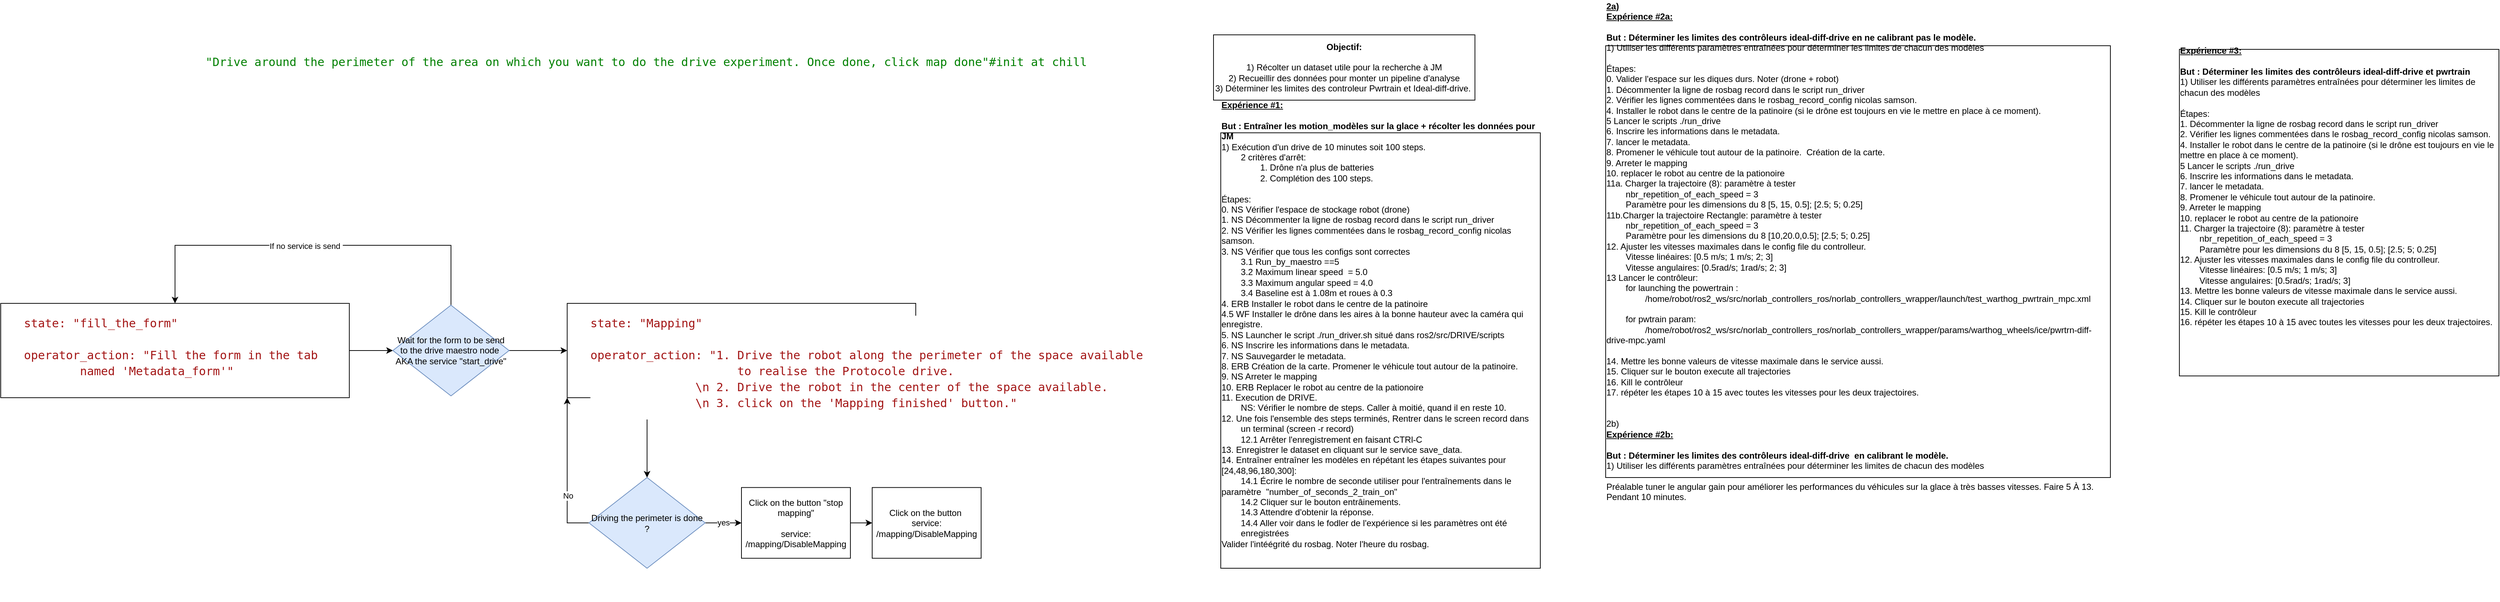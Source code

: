 <mxfile version="24.7.5" pages="2">
  <diagram name="Page-1" id="3MiRiedM9orWzfm-fdRs">
    <mxGraphModel dx="-1040" dy="3710" grid="1" gridSize="10" guides="1" tooltips="1" connect="1" arrows="1" fold="1" page="1" pageScale="1" pageWidth="850" pageHeight="1100" math="1" shadow="0">
      <root>
        <mxCell id="0" />
        <mxCell id="1" parent="0" />
        <mxCell id="EP3M93mqWaZ2E0XbNzZ0-1" value="&lt;div style=&quot;color: #000000;background-color: #ffffff;font-family: &#39;Droid Sans Mono&#39;, &#39;monospace&#39;, monospace;font-weight: normal;font-size: 16px;line-height: 22px;white-space: pre;&quot;&gt;&lt;div&gt;&lt;span style=&quot;color: #008000;&quot;&gt;&quot;Drive around the perimeter of the area on which you want to do the drive experiment. Once done, click map done&quot;#init at chill&lt;/span&gt;&lt;/div&gt;&lt;/div&gt;" style="text;whiteSpace=wrap;html=1;" parent="1" vertex="1">
          <mxGeometry x="2050" y="-2150" width="560" height="50" as="geometry" />
        </mxCell>
        <mxCell id="ozFVwW1AxPUFibKKrXLP-5" style="edgeStyle=orthogonalEdgeStyle;rounded=0;orthogonalLoop=1;jettySize=auto;html=1;entryX=0;entryY=0.5;entryDx=0;entryDy=0;exitX=1;exitY=0.5;exitDx=0;exitDy=0;" parent="1" source="ozFVwW1AxPUFibKKrXLP-2" target="ozFVwW1AxPUFibKKrXLP-4" edge="1">
          <mxGeometry relative="1" as="geometry">
            <mxPoint x="2250" y="-1730" as="sourcePoint" />
          </mxGeometry>
        </mxCell>
        <mxCell id="ozFVwW1AxPUFibKKrXLP-11" style="edgeStyle=orthogonalEdgeStyle;rounded=0;orthogonalLoop=1;jettySize=auto;html=1;" parent="1" source="ozFVwW1AxPUFibKKrXLP-4" target="ozFVwW1AxPUFibKKrXLP-9" edge="1">
          <mxGeometry relative="1" as="geometry" />
        </mxCell>
        <mxCell id="ozFVwW1AxPUFibKKrXLP-12" style="edgeStyle=orthogonalEdgeStyle;rounded=0;orthogonalLoop=1;jettySize=auto;html=1;entryX=0.5;entryY=0;entryDx=0;entryDy=0;" parent="1" source="ozFVwW1AxPUFibKKrXLP-4" target="ozFVwW1AxPUFibKKrXLP-2" edge="1">
          <mxGeometry relative="1" as="geometry">
            <Array as="points">
              <mxPoint x="2390" y="-1880" />
              <mxPoint x="2010" y="-1880" />
            </Array>
          </mxGeometry>
        </mxCell>
        <mxCell id="ozFVwW1AxPUFibKKrXLP-13" value="If no service is send&amp;nbsp;" style="edgeLabel;html=1;align=center;verticalAlign=middle;resizable=0;points=[];" parent="ozFVwW1AxPUFibKKrXLP-12" vertex="1" connectable="0">
          <mxGeometry x="0.043" y="1" relative="1" as="geometry">
            <mxPoint as="offset" />
          </mxGeometry>
        </mxCell>
        <mxCell id="ozFVwW1AxPUFibKKrXLP-4" value="Wait for the form to be send to the drive maestro node&amp;nbsp;&lt;div&gt;AKA the service &quot;start_drive&quot;&lt;/div&gt;" style="rhombus;whiteSpace=wrap;html=1;fillColor=#dae8fc;strokeColor=#6c8ebf;" parent="1" vertex="1">
          <mxGeometry x="2310" y="-1797.5" width="160" height="125" as="geometry" />
        </mxCell>
        <mxCell id="ozFVwW1AxPUFibKKrXLP-7" value="" style="group" parent="1" vertex="1" connectable="0">
          <mxGeometry x="1770" y="-1800" width="480" height="160" as="geometry" />
        </mxCell>
        <mxCell id="ozFVwW1AxPUFibKKrXLP-2" value="" style="rounded=0;whiteSpace=wrap;html=1;" parent="ozFVwW1AxPUFibKKrXLP-7" vertex="1">
          <mxGeometry width="480" height="130" as="geometry" />
        </mxCell>
        <mxCell id="ozFVwW1AxPUFibKKrXLP-3" value="&lt;div style=&quot;color: #000000;background-color: #ffffff;font-family: &#39;Droid Sans Mono&#39;, &#39;monospace&#39;, monospace;font-weight: normal;font-size: 16px;line-height: 22px;white-space: pre;&quot;&gt;&lt;div&gt;&lt;span style=&quot;color: #a31515;&quot;&gt;state: &quot;fill_the_form&quot;&lt;/span&gt;&lt;/div&gt;&lt;div&gt;&lt;span style=&quot;color: #a31515;&quot;&gt;&lt;br&gt;&lt;/span&gt;&lt;/div&gt;&lt;div&gt;&lt;span style=&quot;color: #a31515;&quot;&gt;operator_action: &lt;/span&gt;&lt;span style=&quot;color: rgb(163, 21, 21);&quot;&gt;&quot;Fill the form in the tab &lt;/span&gt;&lt;/div&gt;&lt;div&gt;&lt;span style=&quot;color: rgb(163, 21, 21);&quot;&gt;&lt;span style=&quot;white-space: pre;&quot;&gt;&#x9;&lt;/span&gt;named &#39;Metadata_form&#39;&quot;&lt;/span&gt;&lt;/div&gt;&lt;/div&gt;" style="text;whiteSpace=wrap;html=1;" parent="ozFVwW1AxPUFibKKrXLP-7" vertex="1">
          <mxGeometry x="30" y="10" width="160" height="150" as="geometry" />
        </mxCell>
        <mxCell id="ozFVwW1AxPUFibKKrXLP-8" value="" style="group" parent="1" vertex="1" connectable="0">
          <mxGeometry x="2550" y="-1800" width="480" height="160" as="geometry" />
        </mxCell>
        <mxCell id="ozFVwW1AxPUFibKKrXLP-9" value="" style="rounded=0;whiteSpace=wrap;html=1;" parent="ozFVwW1AxPUFibKKrXLP-8" vertex="1">
          <mxGeometry width="480" height="130" as="geometry" />
        </mxCell>
        <mxCell id="ozFVwW1AxPUFibKKrXLP-10" value="&lt;div style=&quot;color: #000000;background-color: #ffffff;font-family: &#39;Droid Sans Mono&#39;, &#39;monospace&#39;, monospace;font-weight: normal;font-size: 16px;line-height: 22px;white-space: pre;&quot;&gt;&lt;div&gt;&lt;span style=&quot;color: #a31515;&quot;&gt;state: &quot;Mapping&quot;&lt;/span&gt;&lt;/div&gt;&lt;div&gt;&lt;span style=&quot;color: #a31515;&quot;&gt;&lt;br&gt;&lt;/span&gt;&lt;/div&gt;&lt;div&gt;&lt;span style=&quot;color: #a31515;&quot;&gt;operator_action: &lt;/span&gt;&lt;span style=&quot;color: rgb(163, 21, 21);&quot;&gt;&quot;1. Drive the robot along the perimeter of the space available&lt;br/&gt;&lt;span style=&quot;white-space: pre;&quot;&gt;&#x9;&lt;/span&gt;&lt;span style=&quot;white-space: pre;&quot;&gt;&#x9;&lt;/span&gt;     to realise the Protocole drive.&lt;/span&gt;&lt;/div&gt;&lt;div&gt;&lt;span style=&quot;color: rgb(163, 21, 21);&quot;&gt;&lt;span style=&quot;white-space: pre;&quot;&gt;&#x9;&lt;/span&gt;       \n 2. Drive the robot in the center of the space available. &lt;/span&gt;&lt;/div&gt;&lt;div&gt;&lt;span style=&quot;color: rgb(163, 21, 21);&quot;&gt;&lt;span style=&quot;white-space: pre;&quot;&gt;&#x9;&lt;/span&gt;       \n 3. click on the &#39;Mapping finished&#39; button.&quot;&lt;/span&gt;&lt;br&gt;&lt;/div&gt;&lt;div style=&quot;line-height: 22px;&quot;&gt;&lt;div&gt;        &lt;/div&gt;&lt;/div&gt;&lt;/div&gt;" style="text;whiteSpace=wrap;html=1;" parent="ozFVwW1AxPUFibKKrXLP-8" vertex="1">
          <mxGeometry x="30" y="10" width="160" height="150" as="geometry" />
        </mxCell>
        <mxCell id="ozFVwW1AxPUFibKKrXLP-17" style="edgeStyle=orthogonalEdgeStyle;rounded=0;orthogonalLoop=1;jettySize=auto;html=1;" parent="1" source="ozFVwW1AxPUFibKKrXLP-14" target="ozFVwW1AxPUFibKKrXLP-21" edge="1">
          <mxGeometry relative="1" as="geometry">
            <mxPoint x="2870" y="-1497.5" as="targetPoint" />
          </mxGeometry>
        </mxCell>
        <mxCell id="ozFVwW1AxPUFibKKrXLP-18" value="yes" style="edgeLabel;html=1;align=center;verticalAlign=middle;resizable=0;points=[];" parent="ozFVwW1AxPUFibKKrXLP-17" vertex="1" connectable="0">
          <mxGeometry x="-0.003" y="1" relative="1" as="geometry">
            <mxPoint as="offset" />
          </mxGeometry>
        </mxCell>
        <mxCell id="ozFVwW1AxPUFibKKrXLP-19" style="edgeStyle=orthogonalEdgeStyle;rounded=0;orthogonalLoop=1;jettySize=auto;html=1;entryX=0;entryY=1;entryDx=0;entryDy=0;" parent="1" source="ozFVwW1AxPUFibKKrXLP-14" target="ozFVwW1AxPUFibKKrXLP-9" edge="1">
          <mxGeometry relative="1" as="geometry">
            <mxPoint x="2556" y="-1580" as="targetPoint" />
            <Array as="points">
              <mxPoint x="2550" y="-1497" />
            </Array>
          </mxGeometry>
        </mxCell>
        <mxCell id="ozFVwW1AxPUFibKKrXLP-20" value="No" style="edgeLabel;html=1;align=center;verticalAlign=middle;resizable=0;points=[];" parent="ozFVwW1AxPUFibKKrXLP-19" vertex="1" connectable="0">
          <mxGeometry x="-0.33" y="-1" relative="1" as="geometry">
            <mxPoint as="offset" />
          </mxGeometry>
        </mxCell>
        <mxCell id="ozFVwW1AxPUFibKKrXLP-14" value="Driving the perimeter is done ?" style="rhombus;whiteSpace=wrap;html=1;fillColor=#dae8fc;strokeColor=#6c8ebf;" parent="1" vertex="1">
          <mxGeometry x="2580" y="-1560" width="160" height="125" as="geometry" />
        </mxCell>
        <mxCell id="ozFVwW1AxPUFibKKrXLP-16" style="edgeStyle=orthogonalEdgeStyle;rounded=0;orthogonalLoop=1;jettySize=auto;html=1;entryX=0.5;entryY=0;entryDx=0;entryDy=0;" parent="1" source="ozFVwW1AxPUFibKKrXLP-10" target="ozFVwW1AxPUFibKKrXLP-14" edge="1">
          <mxGeometry relative="1" as="geometry" />
        </mxCell>
        <mxCell id="ozFVwW1AxPUFibKKrXLP-23" value="" style="edgeStyle=orthogonalEdgeStyle;rounded=0;orthogonalLoop=1;jettySize=auto;html=1;" parent="1" source="ozFVwW1AxPUFibKKrXLP-21" target="ozFVwW1AxPUFibKKrXLP-22" edge="1">
          <mxGeometry relative="1" as="geometry" />
        </mxCell>
        <mxCell id="ozFVwW1AxPUFibKKrXLP-21" value="Click on the button &quot;stop mapping&quot;&lt;div&gt;&lt;br&gt;&lt;/div&gt;&lt;div&gt;service: /mapping/DisableMapping&lt;/div&gt;" style="rounded=0;whiteSpace=wrap;html=1;" parent="1" vertex="1">
          <mxGeometry x="2790" y="-1546.25" width="150" height="97.5" as="geometry" />
        </mxCell>
        <mxCell id="ozFVwW1AxPUFibKKrXLP-22" value="Click on the button&amp;nbsp;&lt;div&gt;service: /mapping/DisableMapping&lt;/div&gt;" style="rounded=0;whiteSpace=wrap;html=1;" parent="1" vertex="1">
          <mxGeometry x="2970" y="-1546.25" width="150" height="97.5" as="geometry" />
        </mxCell>
        <mxCell id="5QYwEwjLCPdsJLMV9Rvk-4" value="&lt;b&gt;Objectif:&lt;/b&gt;&lt;div&gt;&lt;b&gt;&lt;br&gt;&lt;/b&gt;&lt;/div&gt;&lt;div&gt;1) Récolter un dataset utile pour la recherche à JM&lt;/div&gt;&lt;div&gt;2) Recueillir des données pour monter un pipeline d&#39;analyse&lt;/div&gt;&lt;div&gt;3) Déterminer les limites des controleur Pwrtrain et Ideal-diff-drive.&lt;span style=&quot;background-color: initial;&quot;&gt;&amp;nbsp;&lt;/span&gt;&lt;/div&gt;" style="rounded=0;whiteSpace=wrap;html=1;" vertex="1" parent="1">
          <mxGeometry x="3440" y="-2170" width="360" height="90" as="geometry" />
        </mxCell>
        <mxCell id="5QYwEwjLCPdsJLMV9Rvk-5" value="&lt;div style=&quot;text-align: left;&quot;&gt;&lt;b style=&quot;background-color: initial;&quot;&gt;&lt;u&gt;Expérience #1:&lt;/u&gt;&lt;/b&gt;&lt;/div&gt;&lt;div style=&quot;text-align: left;&quot;&gt;&lt;br&gt;&lt;/div&gt;&lt;div style=&quot;text-align: left;&quot;&gt;&lt;b&gt;But : Entraîner les motion_modèles sur la glace + récolter les données pour JM&amp;nbsp;&lt;/b&gt;&lt;/div&gt;&lt;div style=&quot;text-align: left;&quot;&gt;1) Exécution d&#39;un drive de 10 minutes soit 100 steps.&lt;/div&gt;&lt;div style=&quot;text-align: left;&quot;&gt;&lt;span style=&quot;white-space: pre;&quot;&gt;&#x9;&lt;/span&gt;2 critères d&#39;arrêt:&amp;nbsp;&lt;/div&gt;&lt;div style=&quot;text-align: left;&quot;&gt;&lt;span style=&quot;white-space: pre;&quot;&gt;&#x9;&lt;span style=&quot;white-space: pre;&quot;&gt;&#x9;&lt;/span&gt;&lt;/span&gt;1. Drône n&#39;a plus de batteries&lt;/div&gt;&lt;div style=&quot;text-align: left;&quot;&gt;&lt;span style=&quot;white-space: pre;&quot;&gt;&#x9;&lt;span style=&quot;white-space: pre;&quot;&gt;&#x9;&lt;/span&gt;&lt;/span&gt;2. Complétion des 100 steps.&lt;/div&gt;&lt;div style=&quot;text-align: left;&quot;&gt;&lt;br&gt;&lt;/div&gt;&lt;div style=&quot;text-align: left;&quot;&gt;Étapes:&lt;/div&gt;&lt;div style=&quot;text-align: left;&quot;&gt;0. NS Vérifier l&#39;espace de stockage robot (drone)&amp;nbsp;&lt;/div&gt;&lt;div style=&quot;text-align: left;&quot;&gt;1. NS Décommenter la ligne de rosbag record dans le script run_driver&lt;/div&gt;&lt;div style=&quot;text-align: left;&quot;&gt;2. NS Vérifier les lignes commentées dans le rosbag_record_config nicolas samson.&amp;nbsp;&lt;/div&gt;&lt;div style=&quot;text-align: left;&quot;&gt;3. NS Vérifier que tous les configs sont correctes&amp;nbsp;&lt;/div&gt;&lt;div style=&quot;text-align: left;&quot;&gt;&lt;span style=&quot;white-space: pre;&quot;&gt;&#x9;&lt;/span&gt;3.1 Run_by_maestro ==5&amp;nbsp;&lt;/div&gt;&lt;div style=&quot;text-align: left;&quot;&gt;&lt;span style=&quot;white-space: pre;&quot;&gt;&#x9;&lt;/span&gt;3.2 Maximum linear speed&amp;nbsp; = 5.0&lt;/div&gt;&lt;div style=&quot;text-align: left;&quot;&gt;&lt;span style=&quot;white-space: pre;&quot;&gt;&#x9;&lt;/span&gt;3.3 Maximum angular speed = 4.0&lt;/div&gt;&lt;div style=&quot;text-align: left;&quot;&gt;&lt;span style=&quot;white-space: pre;&quot;&gt;&#x9;&lt;/span&gt;3.4 Baseline est à 1.08m et roues à 0.3&lt;/div&gt;&lt;div style=&quot;text-align: left;&quot;&gt;4. ERB Installer le robot dans le centre de la patinoire&lt;/div&gt;&lt;div style=&quot;text-align: left;&quot;&gt;4.5 WF Installer le drône dans les aires à la bonne hauteur avec la caméra qui enregistre.&amp;nbsp;&lt;/div&gt;&lt;div style=&quot;text-align: left;&quot;&gt;5. NS Launcher le script ./run_driver.sh situé dans ros2/src/DRIVE/scripts&lt;/div&gt;&lt;div style=&quot;text-align: left;&quot;&gt;6. NS Inscrire les informations dans le metadata.&lt;/div&gt;&lt;div style=&quot;text-align: left;&quot;&gt;7. NS Sauvegarder le metadata.&amp;nbsp;&lt;/div&gt;&lt;div style=&quot;text-align: left;&quot;&gt;8. ERB Création de la carte. Promener le véhicule tout autour de la patinoire.&amp;nbsp;&lt;/div&gt;&lt;div style=&quot;text-align: left;&quot;&gt;9. NS Arreter le mapping&amp;nbsp;&lt;/div&gt;&lt;div style=&quot;text-align: left;&quot;&gt;10. ERB Replacer le robot au centre de la pationoire&amp;nbsp;&lt;/div&gt;&lt;div style=&quot;text-align: left;&quot;&gt;11. Execution de DRIVE.&amp;nbsp;&lt;span style=&quot;background-color: initial;&quot;&gt;&amp;nbsp;&lt;/span&gt;&lt;/div&gt;&lt;div style=&quot;text-align: left;&quot;&gt;&lt;span style=&quot;background-color: initial;&quot;&gt;&lt;span style=&quot;white-space: pre;&quot;&gt;&#x9;&lt;/span&gt;NS: Vérifier le nombre de steps. Caller à moitié, quand il en reste 10.&amp;nbsp;&lt;/span&gt;&lt;/div&gt;&lt;div style=&quot;text-align: left;&quot;&gt;&lt;span style=&quot;background-color: initial;&quot;&gt;12.&amp;nbsp;&lt;/span&gt;&lt;span style=&quot;background-color: initial;&quot;&gt;Une fois l&#39;ensemble des steps terminés, &lt;/span&gt;&lt;span style=&quot;background-color: initial;&quot;&gt;Rentrer dans le screen record dans &lt;span style=&quot;white-space: pre;&quot;&gt;&#x9;&lt;/span&gt;un terminal (screen -r record)&lt;/span&gt;&lt;/div&gt;&lt;div style=&quot;text-align: left;&quot;&gt;&lt;span style=&quot;background-color: initial;&quot;&gt;&lt;span style=&quot;white-space: pre;&quot;&gt;&#x9;&lt;/span&gt;12.1 Arrêter l&#39;enregistrement en faisant CTRl-C&lt;br&gt;&lt;/span&gt;&lt;/div&gt;&lt;div style=&quot;text-align: left;&quot;&gt;13. Enregistrer le dataset en cliquant sur le service save_data.&amp;nbsp;&lt;/div&gt;&lt;div style=&quot;text-align: left;&quot;&gt;14. Entraîner entraîner les modèles en répétant les étapes suivantes pour [24,48,96,180,300]:&amp;nbsp;&lt;/div&gt;&lt;div style=&quot;text-align: left;&quot;&gt;&lt;span style=&quot;white-space: pre;&quot;&gt;&#x9;&lt;/span&gt;14.1 Écrire le nombre de seconde utiliser pour l&#39;entraînements dans le paramètre&amp;nbsp; &quot;number_of_seconds_2_train_on&quot;&amp;nbsp;&lt;br&gt;&lt;/div&gt;&lt;div style=&quot;text-align: left;&quot;&gt;&lt;span style=&quot;white-space: pre;&quot;&gt;&#x9;&lt;/span&gt;14.2 Cliquer sur le bouton entrâinements.&amp;nbsp;&lt;br&gt;&lt;/div&gt;&lt;div style=&quot;text-align: left;&quot;&gt;&lt;span style=&quot;white-space: pre;&quot;&gt;&#x9;&lt;/span&gt;14.3 Attendre d&#39;obtenir la réponse.&amp;nbsp;&lt;br&gt;&lt;/div&gt;&lt;div style=&quot;text-align: left;&quot;&gt;&lt;span style=&quot;white-space: pre;&quot;&gt;&#x9;&lt;/span&gt;14.4 Aller voir dans le fodler de l&#39;expérience si les paramètres ont été &lt;span style=&quot;white-space: pre;&quot;&gt;&#x9;&lt;/span&gt;enregistrées&lt;br&gt;&lt;/div&gt;&lt;div style=&quot;text-align: left;&quot;&gt;Valider l&#39;intéégrité du rosbag. Noter l&#39;heure du rosbag.&amp;nbsp;&lt;/div&gt;&lt;div style=&quot;text-align: left;&quot;&gt;&lt;br&gt;&lt;/div&gt;&lt;div style=&quot;text-align: left;&quot;&gt;&lt;br&gt;&lt;/div&gt;&lt;div style=&quot;text-align: left;&quot;&gt;&lt;br&gt;&lt;/div&gt;&lt;div style=&quot;text-align: left;&quot;&gt;&lt;br&gt;&lt;/div&gt;&lt;div&gt;&lt;br&gt;&lt;/div&gt;" style="rounded=0;whiteSpace=wrap;html=1;" vertex="1" parent="1">
          <mxGeometry x="3450" y="-2035" width="440" height="600" as="geometry" />
        </mxCell>
        <mxCell id="5QYwEwjLCPdsJLMV9Rvk-6" value="&lt;div style=&quot;text-align: left;&quot;&gt;&lt;b&gt;&lt;u&gt;2a)&lt;/u&gt;&lt;/b&gt;&lt;/div&gt;&lt;div style=&quot;text-align: left;&quot;&gt;&lt;div&gt;&lt;b style=&quot;background-color: initial;&quot;&gt;&lt;u&gt;Expérience #2a:&lt;/u&gt;&lt;/b&gt;&lt;/div&gt;&lt;div&gt;&lt;br&gt;&lt;/div&gt;&lt;div&gt;&lt;b&gt;But : Déterminer les limites des contrôleurs ideal-diff-drive&amp;nbsp;en ne calibrant pas le modèle.&amp;nbsp;&amp;nbsp;&lt;/b&gt;&lt;/div&gt;&lt;div&gt;1) Utiliser les différents paramètres entraînées pour déterminer les limites de chacun des modèles&lt;/div&gt;&lt;div&gt;&lt;br&gt;&lt;/div&gt;&lt;/div&gt;&lt;div style=&quot;text-align: left;&quot;&gt;Étapes:&lt;/div&gt;&lt;div style=&quot;text-align: left;&quot;&gt;0. Valider l&#39;espace sur les diques durs. Noter (drone + robot)&lt;/div&gt;&lt;div style=&quot;text-align: left;&quot;&gt;1. Décommenter la ligne de rosbag record dans le script run_driver&lt;/div&gt;&lt;div style=&quot;text-align: left;&quot;&gt;2. Vérifier les lignes commentées dans le rosbag_record_config nicolas samson.&amp;nbsp;&lt;/div&gt;&lt;div style=&quot;text-align: left;&quot;&gt;4. Installer le robot dans le centre de la patinoire&amp;nbsp;&lt;span style=&quot;background-color: initial;&quot;&gt;(si le drône est toujours en vie le mettre en place à ce moment).&lt;/span&gt;&lt;/div&gt;&lt;div style=&quot;text-align: left;&quot;&gt;5 Lancer le scripts ./run_drive&amp;nbsp;&lt;/div&gt;&lt;div style=&quot;text-align: left;&quot;&gt;&lt;div&gt;6. Inscrire les informations dans le metadata.&lt;/div&gt;&lt;div&gt;7. lancer le metadata.&amp;nbsp;&lt;/div&gt;&lt;div&gt;8. Promener le véhicule tout autour de la patinoire.&amp;nbsp; Création de la carte.&lt;/div&gt;&lt;div&gt;9. Arreter le mapping&amp;nbsp;&lt;/div&gt;&lt;div&gt;10. replacer le robot au centre de la pationoire&amp;nbsp;&lt;/div&gt;&lt;/div&gt;&lt;div style=&quot;text-align: left;&quot;&gt;11a. Charger la trajectoire (8): paramètre à tester&lt;/div&gt;&lt;div style=&quot;text-align: left;&quot;&gt;&lt;span style=&quot;white-space: pre;&quot;&gt;&#x9;&lt;/span&gt;&lt;span style=&quot;background-color: initial; text-align: center;&quot;&gt;nbr_repetition_of_each_speed = 3&lt;/span&gt;&lt;/div&gt;&lt;div style=&quot;text-align: left;&quot;&gt;&lt;span style=&quot;white-space: pre;&quot;&gt;&#x9;&lt;/span&gt;Paramètre pour les dimensions du 8 [5, 15, 0.5]; [2.5; 5; 0.25]&lt;/div&gt;&lt;div style=&quot;text-align: left;&quot;&gt;11b.&lt;span style=&quot;background-color: initial;&quot;&gt;Charger la trajectoire Rectangle: paramètre à tester&lt;/span&gt;&lt;/div&gt;&lt;div style=&quot;text-align: left;&quot;&gt;&lt;span style=&quot;white-space: pre;&quot;&gt;&#x9;&lt;/span&gt;&lt;span style=&quot;background-color: initial; text-align: center;&quot;&gt;nbr_repetition_of_each_speed = 3&amp;nbsp;&lt;/span&gt;&lt;/div&gt;&lt;div style=&quot;text-align: left;&quot;&gt;&lt;span style=&quot;white-space: pre;&quot;&gt;&#x9;&lt;/span&gt;Paramètre pour les dimensions du 8 [10,20.0,0.5]; [2.5; 5; 0.25]&lt;/div&gt;&lt;div style=&quot;text-align: left;&quot;&gt;12. Ajuster les vitesses maximales dans le config file du controlleur.&amp;nbsp;&lt;/div&gt;&lt;div style=&quot;text-align: left;&quot;&gt;&lt;span style=&quot;white-space: pre;&quot;&gt;&#x9;&lt;/span&gt;&lt;span style=&quot;background-color: initial;&quot;&gt;Vitesse linéaires: [0.5 m/s; 1 m/s; 2; 3]&lt;/span&gt;&lt;/div&gt;&lt;div style=&quot;text-align: left;&quot;&gt;&lt;span style=&quot;white-space: pre;&quot;&gt;&#x9;&lt;/span&gt;Vitesse angulaires: [0.5rad/s; 1rad/s; 2; 3]&lt;/div&gt;&lt;div style=&quot;text-align: left;&quot;&gt;13 Lancer le contrôleur:&amp;nbsp;&lt;/div&gt;&lt;div style=&quot;text-align: left;&quot;&gt;&lt;span style=&quot;white-space: pre;&quot;&gt;&#x9;&lt;/span&gt;for launching the powertrain :&amp;nbsp;&lt;br&gt;&lt;/div&gt;&lt;div style=&quot;text-align: left;&quot;&gt;&lt;span style=&quot;white-space: pre;&quot;&gt;&#x9;&lt;/span&gt;&lt;span style=&quot;white-space: pre;&quot;&gt;&#x9;&lt;/span&gt;&lt;span style=&quot;background-color: initial; text-align: center;&quot;&gt;/home/robot/ros2_ws/src/norlab_controllers_ros/norlab_controllers_wrapper/launch/test_warthog_pwrtrain_mpc.xml&lt;/span&gt;&lt;br&gt;&lt;/div&gt;&lt;div style=&quot;text-align: left;&quot;&gt;&lt;span style=&quot;background-color: initial; text-align: center;&quot;&gt;&lt;br&gt;&lt;/span&gt;&lt;/div&gt;&lt;div style=&quot;text-align: left;&quot;&gt;&lt;span style=&quot;background-color: initial; text-align: center;&quot;&gt;&lt;span style=&quot;white-space: pre;&quot;&gt;&#x9;&lt;/span&gt;for pwtrain param:&lt;/span&gt;&lt;/div&gt;&lt;div style=&quot;text-align: left;&quot;&gt;&lt;span style=&quot;background-color: initial; text-align: center;&quot;&gt;&lt;span style=&quot;white-space: pre;&quot;&gt;&#x9;&lt;/span&gt;&lt;span style=&quot;white-space: pre;&quot;&gt;&#x9;&lt;/span&gt;/home/robot/ros2_ws/src/norlab_controllers_ros/norlab_controllers_wrapper/params/warthog_wheels/ice/pwrtrn-diff-drive-mpc.yaml&amp;nbsp;&lt;/span&gt;&lt;/div&gt;&lt;div style=&quot;text-align: left;&quot;&gt;&lt;span style=&quot;background-color: initial; text-align: center;&quot;&gt;&lt;br&gt;&lt;/span&gt;&lt;/div&gt;&lt;div style=&quot;text-align: left;&quot;&gt;14. Mettre les bonne valeurs de vitesse maximale dans le service aussi.&amp;nbsp;&lt;/div&gt;&lt;div style=&quot;text-align: left;&quot;&gt;15. Cliquer sur le bouton execute all trajectories&amp;nbsp;&lt;/div&gt;&lt;div style=&quot;text-align: left;&quot;&gt;16. Kill le contrôleur&lt;/div&gt;&lt;div style=&quot;text-align: left;&quot;&gt;17. répéter les étapes 10 à 15 avec toutes les vitesses pour les deux trajectoires.&amp;nbsp;&lt;/div&gt;&lt;div style=&quot;text-align: left;&quot;&gt;&lt;br&gt;&lt;/div&gt;&lt;div style=&quot;text-align: left;&quot;&gt;&lt;br&gt;&lt;/div&gt;&lt;div style=&quot;text-align: left;&quot;&gt;2b)&amp;nbsp;&lt;/div&gt;&lt;div style=&quot;text-align: left;&quot;&gt;&lt;div&gt;&lt;b style=&quot;background-color: initial;&quot;&gt;&lt;u&gt;Expérience #2b:&lt;/u&gt;&lt;/b&gt;&lt;/div&gt;&lt;div&gt;&lt;br&gt;&lt;/div&gt;&lt;div&gt;&lt;b&gt;But : Déterminer les limites des contrôleurs ideal-diff-drive&amp;nbsp; en calibrant le modèle.&amp;nbsp;&lt;/b&gt;&lt;/div&gt;&lt;div&gt;1) Utiliser les différents paramètres entraînées pour déterminer les limites de chacun des modèles&lt;/div&gt;&lt;div&gt;&lt;br&gt;&lt;/div&gt;&lt;div&gt;Préalable tuner le angular gain pour améliorer les performances du véhicules sur la glace à très basses vitesses. Faire 5 À 13. Pendant 10 minutes.&amp;nbsp;&lt;/div&gt;&lt;/div&gt;&lt;div style=&quot;text-align: left;&quot;&gt;&lt;br&gt;&lt;/div&gt;&lt;div&gt;&lt;br&gt;&lt;/div&gt;" style="rounded=0;whiteSpace=wrap;html=1;" vertex="1" parent="1">
          <mxGeometry x="3980" y="-2155" width="695" height="595" as="geometry" />
        </mxCell>
        <mxCell id="5QYwEwjLCPdsJLMV9Rvk-7" value="&lt;div style=&quot;text-align: left;&quot;&gt;&lt;b style=&quot;background-color: initial;&quot;&gt;&lt;u&gt;Expérience #3:&lt;/u&gt;&lt;/b&gt;&lt;/div&gt;&lt;div style=&quot;text-align: left;&quot;&gt;&lt;br&gt;&lt;/div&gt;&lt;div style=&quot;text-align: left;&quot;&gt;&lt;b&gt;But : Déterminer les limites des contrôleurs ideal-diff-drive et pwrtrain&amp;nbsp;&lt;/b&gt;&lt;/div&gt;&lt;div style=&quot;text-align: left;&quot;&gt;1) Utiliser les différents paramètres entraînées pour déterminer les limites de chacun des modèles&lt;/div&gt;&lt;div style=&quot;text-align: left;&quot;&gt;&lt;br&gt;&lt;/div&gt;&lt;div style=&quot;text-align: left;&quot;&gt;Étapes:&lt;/div&gt;&lt;div style=&quot;text-align: left;&quot;&gt;1. Décommenter la ligne de rosbag record dans le script run_driver&lt;/div&gt;&lt;div style=&quot;text-align: left;&quot;&gt;2. Vérifier les lignes commentées dans le rosbag_record_config nicolas samson.&amp;nbsp;&lt;/div&gt;&lt;div style=&quot;text-align: left;&quot;&gt;4. Installer le robot dans le centre de la patinoire&amp;nbsp;&lt;span style=&quot;background-color: initial;&quot;&gt;(si le drône est toujours en vie le mettre en place à ce moment).&lt;/span&gt;&lt;/div&gt;&lt;div style=&quot;text-align: left;&quot;&gt;5 Lancer le scripts ./run_drive&amp;nbsp;&lt;/div&gt;&lt;div style=&quot;text-align: left;&quot;&gt;&lt;div&gt;6. Inscrire les informations dans le metadata.&lt;/div&gt;&lt;div&gt;7. lancer le metadata.&amp;nbsp;&lt;/div&gt;&lt;div&gt;8. Promener le véhicule tout autour de la patinoire.&amp;nbsp;&lt;/div&gt;&lt;div&gt;9. Arreter le mapping&amp;nbsp;&lt;/div&gt;&lt;div&gt;10. replacer le robot au centre de la pationoire&amp;nbsp;&lt;/div&gt;&lt;/div&gt;&lt;div style=&quot;text-align: left;&quot;&gt;11. Charger la trajectoire (8): paramètre à tester&lt;/div&gt;&lt;div style=&quot;text-align: left;&quot;&gt;&lt;span style=&quot;white-space: pre;&quot;&gt;&#x9;&lt;/span&gt;&lt;span style=&quot;background-color: initial; text-align: center;&quot;&gt;nbr_repetition_of_each_speed = 3&lt;/span&gt;&lt;/div&gt;&lt;div style=&quot;text-align: left;&quot;&gt;&lt;span style=&quot;white-space: pre;&quot;&gt;&#x9;&lt;/span&gt;Paramètre pour les dimensions du 8 [5, 15, 0.5]; [2.5; 5; 0.25]&lt;/div&gt;&lt;div style=&quot;text-align: left;&quot;&gt;12. Ajuster les vitesses maximales dans le config file du controlleur.&amp;nbsp;&lt;/div&gt;&lt;div style=&quot;text-align: left;&quot;&gt;&lt;span style=&quot;white-space: pre;&quot;&gt;&#x9;&lt;/span&gt;&lt;span style=&quot;background-color: initial;&quot;&gt;Vitesse linéaires: [0.5 m/s; 1 m/s; 3]&lt;/span&gt;&lt;/div&gt;&lt;div style=&quot;text-align: left;&quot;&gt;&lt;span style=&quot;white-space: pre;&quot;&gt;&#x9;&lt;/span&gt;Vitesse angulaires: [0.5rad/s; 1rad/s; 3]&lt;/div&gt;&lt;div style=&quot;text-align: left;&quot;&gt;13. Mettre les bonne valeurs de vitesse maximale dans le service aussi.&amp;nbsp;&lt;/div&gt;&lt;div style=&quot;text-align: left;&quot;&gt;14. Cliquer sur le bouton execute all trajectories&amp;nbsp;&lt;/div&gt;&lt;div style=&quot;text-align: left;&quot;&gt;15. Kill le contrôleur&lt;/div&gt;&lt;div style=&quot;text-align: left;&quot;&gt;16. répéter les étapes 10 à 15 avec toutes les vitesses pour les deux trajectoires.&amp;nbsp;&lt;/div&gt;&lt;div style=&quot;text-align: left;&quot;&gt;&lt;br&gt;&lt;/div&gt;&lt;div style=&quot;text-align: left;&quot;&gt;&lt;br&gt;&lt;/div&gt;&lt;div style=&quot;text-align: left;&quot;&gt;&lt;br&gt;&lt;/div&gt;&lt;div style=&quot;text-align: left;&quot;&gt;&lt;br&gt;&lt;/div&gt;&lt;div&gt;&lt;br&gt;&lt;/div&gt;" style="rounded=0;whiteSpace=wrap;html=1;" vertex="1" parent="1">
          <mxGeometry x="4770" y="-2150" width="440" height="450" as="geometry" />
        </mxCell>
      </root>
    </mxGraphModel>
  </diagram>
  <diagram id="FcyzHgAc5FLklQu90Urz" name="Page-2">
    <mxGraphModel dx="2233" dy="3044" grid="1" gridSize="10" guides="1" tooltips="1" connect="1" arrows="1" fold="1" page="1" pageScale="1" pageWidth="850" pageHeight="1100" math="0" shadow="0">
      <root>
        <mxCell id="0" />
        <mxCell id="1" parent="0" />
        <mxCell id="TJi5ppFv-0jMX6Hw5mFQ-1" value="" style="rounded=0;whiteSpace=wrap;html=1;fillColor=#d5e8d4;strokeColor=#82b366;" parent="1" vertex="1">
          <mxGeometry x="5870" y="-970" width="200" height="455" as="geometry" />
        </mxCell>
        <mxCell id="TJi5ppFv-0jMX6Hw5mFQ-2" value="" style="rounded=0;whiteSpace=wrap;html=1;fillColor=#dae8fc;strokeColor=#6c8ebf;" parent="1" vertex="1">
          <mxGeometry x="5670" y="-970" width="200" height="455" as="geometry" />
        </mxCell>
        <mxCell id="TJi5ppFv-0jMX6Hw5mFQ-3" value="" style="rounded=0;whiteSpace=wrap;html=1;fillColor=#f8cecc;strokeColor=#b85450;" parent="1" vertex="1">
          <mxGeometry x="5465" y="-970" width="200" height="455" as="geometry" />
        </mxCell>
        <mxCell id="TJi5ppFv-0jMX6Hw5mFQ-4" value="" style="rounded=0;whiteSpace=wrap;html=1;" parent="1" vertex="1">
          <mxGeometry x="5100" y="-965" width="200" height="455" as="geometry" />
        </mxCell>
        <mxCell id="TJi5ppFv-0jMX6Hw5mFQ-5" value="" style="group" parent="1" vertex="1" connectable="0">
          <mxGeometry x="100" y="90" width="90" height="770" as="geometry" />
        </mxCell>
        <mxCell id="TJi5ppFv-0jMX6Hw5mFQ-6" value="" style="rounded=0;whiteSpace=wrap;html=1;fillColor=#dae8fc;strokeColor=#6c8ebf;connectable=0;" parent="TJi5ppFv-0jMX6Hw5mFQ-5" vertex="1">
          <mxGeometry x="-190" y="-120" width="280" height="890" as="geometry" />
        </mxCell>
        <mxCell id="TJi5ppFv-0jMX6Hw5mFQ-7" value="&lt;br&gt;ICP euler" style="strokeWidth=2;html=1;shape=mxgraph.flowchart.database;whiteSpace=wrap;" parent="TJi5ppFv-0jMX6Hw5mFQ-5" vertex="1">
          <mxGeometry y="75" width="60" height="60" as="geometry" />
        </mxCell>
        <mxCell id="TJi5ppFv-0jMX6Hw5mFQ-8" value="ICP Y" style="strokeWidth=2;html=1;shape=mxgraph.flowchart.database;whiteSpace=wrap;" parent="TJi5ppFv-0jMX6Hw5mFQ-5" vertex="1">
          <mxGeometry y="40" width="60" height="60" as="geometry" />
        </mxCell>
        <mxCell id="TJi5ppFv-0jMX6Hw5mFQ-9" value="ICP X" style="strokeWidth=2;html=1;shape=mxgraph.flowchart.database;whiteSpace=wrap;" parent="TJi5ppFv-0jMX6Hw5mFQ-5" vertex="1">
          <mxGeometry width="60" height="60" as="geometry" />
        </mxCell>
        <mxCell id="TJi5ppFv-0jMX6Hw5mFQ-10" value="&lt;h2&gt;warthog_ice_dataframe.pkl&lt;/h2&gt;" style="text;html=1;align=center;verticalAlign=middle;whiteSpace=wrap;rounded=0;" parent="TJi5ppFv-0jMX6Hw5mFQ-5" vertex="1">
          <mxGeometry x="-60" y="-110" width="60" height="30" as="geometry" />
        </mxCell>
        <mxCell id="TJi5ppFv-0jMX6Hw5mFQ-11" value="" style="rounded=0;whiteSpace=wrap;html=1;fillColor=#dae8fc;strokeColor=#6c8ebf;connectable=0;" parent="1" vertex="1">
          <mxGeometry x="1490" y="-30" width="280" height="890" as="geometry" />
        </mxCell>
        <mxCell id="TJi5ppFv-0jMX6Hw5mFQ-12" value="" style="rounded=0;whiteSpace=wrap;html=1;fillColor=#fff2cc;strokeColor=#d6b656;connectable=0;" parent="1" vertex="1">
          <mxGeometry x="910" y="-30" width="580" height="890" as="geometry" />
        </mxCell>
        <mxCell id="TJi5ppFv-0jMX6Hw5mFQ-13" value="" style="rounded=0;whiteSpace=wrap;html=1;fillColor=#dae8fc;strokeColor=#6c8ebf;connectable=0;" parent="1" vertex="1">
          <mxGeometry x="630" y="-30" width="280" height="890" as="geometry" />
        </mxCell>
        <mxCell id="TJi5ppFv-0jMX6Hw5mFQ-14" value="" style="rounded=0;whiteSpace=wrap;html=1;fillColor=#fff2cc;strokeColor=#d6b656;connectable=0;" parent="1" vertex="1">
          <mxGeometry x="190" y="-30" width="440" height="890" as="geometry" />
        </mxCell>
        <mxCell id="TJi5ppFv-0jMX6Hw5mFQ-15" style="edgeStyle=orthogonalEdgeStyle;rounded=0;orthogonalLoop=1;jettySize=auto;html=1;" parent="1" source="TJi5ppFv-0jMX6Hw5mFQ-8" target="TJi5ppFv-0jMX6Hw5mFQ-29" edge="1">
          <mxGeometry relative="1" as="geometry" />
        </mxCell>
        <mxCell id="TJi5ppFv-0jMX6Hw5mFQ-16" style="edgeStyle=orthogonalEdgeStyle;rounded=0;orthogonalLoop=1;jettySize=auto;html=1;entryX=0;entryY=0.25;entryDx=0;entryDy=0;" parent="1" source="TJi5ppFv-0jMX6Hw5mFQ-17" target="TJi5ppFv-0jMX6Hw5mFQ-28" edge="1">
          <mxGeometry relative="1" as="geometry" />
        </mxCell>
        <mxCell id="TJi5ppFv-0jMX6Hw5mFQ-17" value="Wheel left encoder" style="strokeWidth=2;html=1;shape=mxgraph.flowchart.database;whiteSpace=wrap;" parent="1" vertex="1">
          <mxGeometry x="100" y="340" width="60" height="70" as="geometry" />
        </mxCell>
        <mxCell id="TJi5ppFv-0jMX6Hw5mFQ-18" style="edgeStyle=orthogonalEdgeStyle;rounded=0;orthogonalLoop=1;jettySize=auto;html=1;entryX=0;entryY=0.75;entryDx=0;entryDy=0;" parent="1" source="TJi5ppFv-0jMX6Hw5mFQ-19" target="TJi5ppFv-0jMX6Hw5mFQ-28" edge="1">
          <mxGeometry relative="1" as="geometry" />
        </mxCell>
        <mxCell id="TJi5ppFv-0jMX6Hw5mFQ-19" value="Wheel right encoder" style="strokeWidth=2;html=1;shape=mxgraph.flowchart.database;whiteSpace=wrap;" parent="1" vertex="1">
          <mxGeometry x="100" y="430" width="60" height="60" as="geometry" />
        </mxCell>
        <mxCell id="TJi5ppFv-0jMX6Hw5mFQ-20" value="Ideal diff drive" style="rounded=0;whiteSpace=wrap;html=1;" parent="1" vertex="1">
          <mxGeometry x="450" y="390" width="120" height="60" as="geometry" />
        </mxCell>
        <mxCell id="TJi5ppFv-0jMX6Hw5mFQ-21" value="" style="group" parent="1" vertex="1" connectable="0">
          <mxGeometry x="750" y="340" width="60" height="140" as="geometry" />
        </mxCell>
        <mxCell id="TJi5ppFv-0jMX6Hw5mFQ-22" value="idd_v_yaw" style="strokeWidth=2;html=1;shape=mxgraph.flowchart.database;whiteSpace=wrap;" parent="TJi5ppFv-0jMX6Hw5mFQ-21" vertex="1">
          <mxGeometry y="80" width="60" height="60" as="geometry" />
        </mxCell>
        <mxCell id="TJi5ppFv-0jMX6Hw5mFQ-23" value="idd_v_y" style="strokeWidth=2;html=1;shape=mxgraph.flowchart.database;whiteSpace=wrap;" parent="TJi5ppFv-0jMX6Hw5mFQ-21" vertex="1">
          <mxGeometry y="40" width="60" height="60" as="geometry" />
        </mxCell>
        <mxCell id="TJi5ppFv-0jMX6Hw5mFQ-24" value="idd_v_x" style="strokeWidth=2;html=1;shape=mxgraph.flowchart.database;whiteSpace=wrap;" parent="TJi5ppFv-0jMX6Hw5mFQ-21" vertex="1">
          <mxGeometry width="60" height="60" as="geometry" />
        </mxCell>
        <mxCell id="TJi5ppFv-0jMX6Hw5mFQ-25" style="edgeStyle=orthogonalEdgeStyle;rounded=0;orthogonalLoop=1;jettySize=auto;html=1;entryX=0;entryY=0.5;entryDx=0;entryDy=0;entryPerimeter=0;" parent="1" source="TJi5ppFv-0jMX6Hw5mFQ-20" target="TJi5ppFv-0jMX6Hw5mFQ-23" edge="1">
          <mxGeometry relative="1" as="geometry" />
        </mxCell>
        <mxCell id="TJi5ppFv-0jMX6Hw5mFQ-26" style="edgeStyle=orthogonalEdgeStyle;rounded=0;orthogonalLoop=1;jettySize=auto;html=1;" parent="1" source="TJi5ppFv-0jMX6Hw5mFQ-28" target="TJi5ppFv-0jMX6Hw5mFQ-20" edge="1">
          <mxGeometry relative="1" as="geometry" />
        </mxCell>
        <mxCell id="TJi5ppFv-0jMX6Hw5mFQ-27" value="left wheel vel&lt;br&gt;&lt;br&gt;rigth wheel vel" style="edgeLabel;html=1;align=center;verticalAlign=middle;resizable=0;points=[];" parent="TJi5ppFv-0jMX6Hw5mFQ-26" vertex="1" connectable="0">
          <mxGeometry x="-0.397" y="1" relative="1" as="geometry">
            <mxPoint x="14" y="1" as="offset" />
          </mxGeometry>
        </mxCell>
        <mxCell id="TJi5ppFv-0jMX6Hw5mFQ-28" value="Compute_wheel_vel" style="rounded=0;whiteSpace=wrap;html=1;" parent="1" vertex="1">
          <mxGeometry x="210" y="390" width="120" height="60" as="geometry" />
        </mxCell>
        <mxCell id="TJi5ppFv-0jMX6Hw5mFQ-29" value="compute_icp_based_velocity" style="rounded=1;whiteSpace=wrap;html=1;absoluteArcSize=1;arcSize=14;strokeWidth=2;" parent="1" vertex="1">
          <mxGeometry x="240" y="135" width="170" height="50" as="geometry" />
        </mxCell>
        <mxCell id="TJi5ppFv-0jMX6Hw5mFQ-30" value="" style="group" parent="1" vertex="1" connectable="0">
          <mxGeometry x="650" y="45" width="60" height="140" as="geometry" />
        </mxCell>
        <mxCell id="TJi5ppFv-0jMX6Hw5mFQ-31" value="icp_omega" style="strokeWidth=2;html=1;shape=mxgraph.flowchart.database;whiteSpace=wrap;" parent="TJi5ppFv-0jMX6Hw5mFQ-30" vertex="1">
          <mxGeometry y="80" width="60" height="60" as="geometry" />
        </mxCell>
        <mxCell id="TJi5ppFv-0jMX6Hw5mFQ-32" value="icp_v_y" style="strokeWidth=2;html=1;shape=mxgraph.flowchart.database;whiteSpace=wrap;" parent="TJi5ppFv-0jMX6Hw5mFQ-30" vertex="1">
          <mxGeometry y="40" width="60" height="60" as="geometry" />
        </mxCell>
        <mxCell id="TJi5ppFv-0jMX6Hw5mFQ-33" value="icp_v_x" style="strokeWidth=2;html=1;shape=mxgraph.flowchart.database;whiteSpace=wrap;" parent="TJi5ppFv-0jMX6Hw5mFQ-30" vertex="1">
          <mxGeometry width="60" height="60" as="geometry" />
        </mxCell>
        <mxCell id="TJi5ppFv-0jMX6Hw5mFQ-34" style="edgeStyle=orthogonalEdgeStyle;rounded=0;orthogonalLoop=1;jettySize=auto;html=1;entryX=0;entryY=0.5;entryDx=0;entryDy=0;entryPerimeter=0;" parent="1" source="TJi5ppFv-0jMX6Hw5mFQ-29" target="TJi5ppFv-0jMX6Hw5mFQ-32" edge="1">
          <mxGeometry relative="1" as="geometry" />
        </mxCell>
        <mxCell id="TJi5ppFv-0jMX6Hw5mFQ-35" value="" style="group" parent="1" vertex="1" connectable="0">
          <mxGeometry x="100" y="520" width="60" height="140" as="geometry" />
        </mxCell>
        <mxCell id="TJi5ppFv-0jMX6Hw5mFQ-36" value="imu_z" style="strokeWidth=2;html=1;shape=mxgraph.flowchart.database;whiteSpace=wrap;" parent="TJi5ppFv-0jMX6Hw5mFQ-35" vertex="1">
          <mxGeometry y="80" width="60" height="60" as="geometry" />
        </mxCell>
        <mxCell id="TJi5ppFv-0jMX6Hw5mFQ-37" value="imu_y" style="strokeWidth=2;html=1;shape=mxgraph.flowchart.database;whiteSpace=wrap;" parent="TJi5ppFv-0jMX6Hw5mFQ-35" vertex="1">
          <mxGeometry y="40" width="60" height="60" as="geometry" />
        </mxCell>
        <mxCell id="TJi5ppFv-0jMX6Hw5mFQ-38" value="imu_x" style="strokeWidth=2;html=1;shape=mxgraph.flowchart.database;whiteSpace=wrap;" parent="TJi5ppFv-0jMX6Hw5mFQ-35" vertex="1">
          <mxGeometry width="60" height="60" as="geometry" />
        </mxCell>
        <mxCell id="TJi5ppFv-0jMX6Hw5mFQ-39" value="" style="group" parent="1" vertex="1" connectable="0">
          <mxGeometry x="750" y="510" width="60" height="140" as="geometry" />
        </mxCell>
        <mxCell id="TJi5ppFv-0jMX6Hw5mFQ-40" value="imu_z" style="strokeWidth=2;html=1;shape=mxgraph.flowchart.database;whiteSpace=wrap;" parent="TJi5ppFv-0jMX6Hw5mFQ-39" vertex="1">
          <mxGeometry y="80" width="60" height="60" as="geometry" />
        </mxCell>
        <mxCell id="TJi5ppFv-0jMX6Hw5mFQ-41" value="imu_y" style="strokeWidth=2;html=1;shape=mxgraph.flowchart.database;whiteSpace=wrap;" parent="TJi5ppFv-0jMX6Hw5mFQ-39" vertex="1">
          <mxGeometry y="40" width="60" height="60" as="geometry" />
        </mxCell>
        <mxCell id="TJi5ppFv-0jMX6Hw5mFQ-42" value="imu_x" style="strokeWidth=2;html=1;shape=mxgraph.flowchart.database;whiteSpace=wrap;" parent="TJi5ppFv-0jMX6Hw5mFQ-39" vertex="1">
          <mxGeometry width="60" height="60" as="geometry" />
        </mxCell>
        <mxCell id="TJi5ppFv-0jMX6Hw5mFQ-43" style="edgeStyle=orthogonalEdgeStyle;rounded=0;orthogonalLoop=1;jettySize=auto;html=1;entryX=0;entryY=0.5;entryDx=0;entryDy=0;entryPerimeter=0;" parent="1" source="TJi5ppFv-0jMX6Hw5mFQ-37" target="TJi5ppFv-0jMX6Hw5mFQ-41" edge="1">
          <mxGeometry relative="1" as="geometry" />
        </mxCell>
        <mxCell id="TJi5ppFv-0jMX6Hw5mFQ-44" value="&lt;h1&gt;DataParser&lt;/h1&gt;" style="text;html=1;align=center;verticalAlign=middle;whiteSpace=wrap;rounded=0;" parent="1" vertex="1">
          <mxGeometry x="390" y="-20" width="60" height="30" as="geometry" />
        </mxCell>
        <mxCell id="TJi5ppFv-0jMX6Hw5mFQ-45" value="" style="group" parent="1" vertex="1" connectable="0">
          <mxGeometry x="760" y="45" width="60" height="140" as="geometry" />
        </mxCell>
        <mxCell id="TJi5ppFv-0jMX6Hw5mFQ-46" value="&lt;div&gt;&lt;br&gt;&lt;/div&gt;&lt;div&gt;&lt;br&gt;&lt;/div&gt;&lt;div&gt;icp_omega&lt;/div&gt;&lt;div&gt;=gt&lt;/div&gt;" style="strokeWidth=2;html=1;shape=mxgraph.flowchart.database;whiteSpace=wrap;" parent="TJi5ppFv-0jMX6Hw5mFQ-45" vertex="1">
          <mxGeometry y="80" width="60" height="60" as="geometry" />
        </mxCell>
        <mxCell id="TJi5ppFv-0jMX6Hw5mFQ-47" value="&lt;div&gt;&lt;br&gt;&lt;/div&gt;&lt;div&gt;icp_v_y&lt;/div&gt;&lt;div&gt;= gt&lt;br&gt;&lt;/div&gt;" style="strokeWidth=2;html=1;shape=mxgraph.flowchart.database;whiteSpace=wrap;" parent="TJi5ppFv-0jMX6Hw5mFQ-45" vertex="1">
          <mxGeometry y="40" width="60" height="60" as="geometry" />
        </mxCell>
        <mxCell id="TJi5ppFv-0jMX6Hw5mFQ-48" value="&lt;div&gt;&lt;br&gt;&lt;/div&gt;&lt;div&gt;&lt;br&gt;&lt;/div&gt;&lt;div&gt;icp_v_x&lt;/div&gt;&lt;div&gt;= gt&lt;br&gt;&lt;/div&gt;" style="strokeWidth=2;html=1;shape=mxgraph.flowchart.database;whiteSpace=wrap;" parent="TJi5ppFv-0jMX6Hw5mFQ-45" vertex="1">
          <mxGeometry width="60" height="60" as="geometry" />
        </mxCell>
        <mxCell id="TJi5ppFv-0jMX6Hw5mFQ-49" style="edgeStyle=orthogonalEdgeStyle;rounded=0;orthogonalLoop=1;jettySize=auto;html=1;exitX=0.5;exitY=1;exitDx=0;exitDy=0;exitPerimeter=0;" parent="TJi5ppFv-0jMX6Hw5mFQ-45" source="TJi5ppFv-0jMX6Hw5mFQ-48" target="TJi5ppFv-0jMX6Hw5mFQ-48" edge="1">
          <mxGeometry relative="1" as="geometry" />
        </mxCell>
        <mxCell id="TJi5ppFv-0jMX6Hw5mFQ-50" value="&lt;h1&gt;=&lt;/h1&gt;" style="text;html=1;align=center;verticalAlign=middle;whiteSpace=wrap;rounded=0;" parent="1" vertex="1">
          <mxGeometry x="704" y="102" width="60" height="30" as="geometry" />
        </mxCell>
        <mxCell id="TJi5ppFv-0jMX6Hw5mFQ-51" value="&lt;h1&gt;torch_dataset_all.pkl&lt;/h1&gt;" style="text;html=1;align=center;verticalAlign=middle;whiteSpace=wrap;rounded=0;" parent="1" vertex="1">
          <mxGeometry x="750" y="-20" width="60" height="30" as="geometry" />
        </mxCell>
        <mxCell id="TJi5ppFv-0jMX6Hw5mFQ-52" value="" style="group" parent="1" vertex="1" connectable="0">
          <mxGeometry x="100" y="730" width="60" height="140" as="geometry" />
        </mxCell>
        <mxCell id="TJi5ppFv-0jMX6Hw5mFQ-53" value="&lt;div&gt;&lt;br&gt;&lt;/div&gt;&lt;div&gt;u_wheel&lt;/div&gt;right" style="strokeWidth=2;html=1;shape=mxgraph.flowchart.database;whiteSpace=wrap;" parent="TJi5ppFv-0jMX6Hw5mFQ-52" vertex="1">
          <mxGeometry y="40" width="60" height="60" as="geometry" />
        </mxCell>
        <mxCell id="TJi5ppFv-0jMX6Hw5mFQ-54" value="&lt;div&gt;&lt;br&gt;&lt;/div&gt;&lt;div&gt;u_wheel&lt;/div&gt;left" style="strokeWidth=2;html=1;shape=mxgraph.flowchart.database;whiteSpace=wrap;" parent="TJi5ppFv-0jMX6Hw5mFQ-52" vertex="1">
          <mxGeometry width="60" height="60" as="geometry" />
        </mxCell>
        <mxCell id="TJi5ppFv-0jMX6Hw5mFQ-55" value="" style="group" parent="1" vertex="1" connectable="0">
          <mxGeometry x="750" y="730" width="60" height="140" as="geometry" />
        </mxCell>
        <mxCell id="TJi5ppFv-0jMX6Hw5mFQ-56" value="" style="group" parent="TJi5ppFv-0jMX6Hw5mFQ-55" vertex="1" connectable="0">
          <mxGeometry width="60" height="100" as="geometry" />
        </mxCell>
        <mxCell id="TJi5ppFv-0jMX6Hw5mFQ-57" value="cmd_right" style="strokeWidth=2;html=1;shape=mxgraph.flowchart.database;whiteSpace=wrap;" parent="TJi5ppFv-0jMX6Hw5mFQ-56" vertex="1">
          <mxGeometry y="40" width="60" height="60" as="geometry" />
        </mxCell>
        <mxCell id="TJi5ppFv-0jMX6Hw5mFQ-58" value="cmd_left" style="strokeWidth=2;html=1;shape=mxgraph.flowchart.database;whiteSpace=wrap;" parent="TJi5ppFv-0jMX6Hw5mFQ-56" vertex="1">
          <mxGeometry width="60" height="60" as="geometry" />
        </mxCell>
        <mxCell id="TJi5ppFv-0jMX6Hw5mFQ-59" style="edgeStyle=orthogonalEdgeStyle;rounded=0;orthogonalLoop=1;jettySize=auto;html=1;entryX=0;entryY=0.85;entryDx=0;entryDy=0;entryPerimeter=0;exitX=1;exitY=0.85;exitDx=0;exitDy=0;exitPerimeter=0;" parent="1" source="TJi5ppFv-0jMX6Hw5mFQ-54" target="TJi5ppFv-0jMX6Hw5mFQ-58" edge="1">
          <mxGeometry relative="1" as="geometry">
            <mxPoint x="740" y="780" as="targetPoint" />
          </mxGeometry>
        </mxCell>
        <mxCell id="TJi5ppFv-0jMX6Hw5mFQ-60" style="edgeStyle=orthogonalEdgeStyle;rounded=0;orthogonalLoop=1;jettySize=auto;html=1;entryX=0;entryY=0.5;entryDx=0;entryDy=0;" parent="1" source="TJi5ppFv-0jMX6Hw5mFQ-62" target="TJi5ppFv-0jMX6Hw5mFQ-67" edge="1">
          <mxGeometry relative="1" as="geometry" />
        </mxCell>
        <mxCell id="TJi5ppFv-0jMX6Hw5mFQ-61" value="PT_left_wheel_raw&lt;br&gt;&lt;br&gt;PT_right_wheel_raw" style="edgeLabel;html=1;align=center;verticalAlign=middle;resizable=0;points=[];" parent="TJi5ppFv-0jMX6Hw5mFQ-60" vertex="1" connectable="0">
          <mxGeometry x="-0.648" y="1" relative="1" as="geometry">
            <mxPoint x="39" y="1" as="offset" />
          </mxGeometry>
        </mxCell>
        <mxCell id="TJi5ppFv-0jMX6Hw5mFQ-62" value="Compute the powertrain model wheel velocities" style="rounded=1;whiteSpace=wrap;html=1;absoluteArcSize=1;arcSize=14;strokeWidth=2;" parent="1" vertex="1">
          <mxGeometry x="970" y="730" width="100" height="100" as="geometry" />
        </mxCell>
        <mxCell id="TJi5ppFv-0jMX6Hw5mFQ-63" style="edgeStyle=orthogonalEdgeStyle;rounded=0;orthogonalLoop=1;jettySize=auto;html=1;exitX=1;exitY=0.15;exitDx=0;exitDy=0;exitPerimeter=0;" parent="1" source="TJi5ppFv-0jMX6Hw5mFQ-57" target="TJi5ppFv-0jMX6Hw5mFQ-62" edge="1">
          <mxGeometry relative="1" as="geometry" />
        </mxCell>
        <mxCell id="TJi5ppFv-0jMX6Hw5mFQ-64" style="edgeStyle=orthogonalEdgeStyle;rounded=0;orthogonalLoop=1;jettySize=auto;html=1;entryX=0.5;entryY=0;entryDx=0;entryDy=0;" parent="1" source="TJi5ppFv-0jMX6Hw5mFQ-65" target="TJi5ppFv-0jMX6Hw5mFQ-62" edge="1">
          <mxGeometry relative="1" as="geometry" />
        </mxCell>
        <mxCell id="TJi5ppFv-0jMX6Hw5mFQ-65" value="powertrain_&lt;br&gt;model_config" style="strokeWidth=2;html=1;shape=mxgraph.flowchart.database;whiteSpace=wrap;" parent="1" vertex="1">
          <mxGeometry x="970" y="580" width="100" height="100" as="geometry" />
        </mxCell>
        <mxCell id="TJi5ppFv-0jMX6Hw5mFQ-66" style="edgeStyle=orthogonalEdgeStyle;rounded=0;orthogonalLoop=1;jettySize=auto;html=1;entryX=0.5;entryY=1;entryDx=0;entryDy=0;exitX=1;exitY=0.5;exitDx=0;exitDy=0;" parent="1" source="TJi5ppFv-0jMX6Hw5mFQ-67" target="TJi5ppFv-0jMX6Hw5mFQ-75" edge="1">
          <mxGeometry relative="1" as="geometry" />
        </mxCell>
        <mxCell id="TJi5ppFv-0jMX6Hw5mFQ-67" value="Limit result with minimal and maximal wheel speed observed during dataset gathering" style="rounded=1;whiteSpace=wrap;html=1;absoluteArcSize=1;arcSize=14;strokeWidth=2;" parent="1" vertex="1">
          <mxGeometry x="1190" y="730" width="100" height="100" as="geometry" />
        </mxCell>
        <mxCell id="TJi5ppFv-0jMX6Hw5mFQ-68" value="" style="group" parent="1" vertex="1" connectable="0">
          <mxGeometry x="1570" y="730" width="90" height="140" as="geometry" />
        </mxCell>
        <mxCell id="TJi5ppFv-0jMX6Hw5mFQ-69" value="" style="group" parent="TJi5ppFv-0jMX6Hw5mFQ-68" vertex="1" connectable="0">
          <mxGeometry width="90" height="100" as="geometry" />
        </mxCell>
        <mxCell id="TJi5ppFv-0jMX6Hw5mFQ-70" value="" style="group" parent="TJi5ppFv-0jMX6Hw5mFQ-69" vertex="1" connectable="0">
          <mxGeometry x="15" width="90" height="100" as="geometry" />
        </mxCell>
        <mxCell id="TJi5ppFv-0jMX6Hw5mFQ-71" value="transitory_vel_right" style="strokeWidth=2;html=1;shape=mxgraph.flowchart.database;whiteSpace=wrap;" parent="TJi5ppFv-0jMX6Hw5mFQ-70" vertex="1">
          <mxGeometry y="40" width="90" height="60" as="geometry" />
        </mxCell>
        <mxCell id="TJi5ppFv-0jMX6Hw5mFQ-72" value="transitory_vel_left_" style="strokeWidth=2;html=1;shape=mxgraph.flowchart.database;whiteSpace=wrap;" parent="TJi5ppFv-0jMX6Hw5mFQ-70" vertex="1">
          <mxGeometry width="90" height="60" as="geometry" />
        </mxCell>
        <mxCell id="TJi5ppFv-0jMX6Hw5mFQ-73" style="edgeStyle=orthogonalEdgeStyle;rounded=0;orthogonalLoop=1;jettySize=auto;html=1;exitX=0.5;exitY=1;exitDx=0;exitDy=0;exitPerimeter=0;" parent="TJi5ppFv-0jMX6Hw5mFQ-70" source="TJi5ppFv-0jMX6Hw5mFQ-72" target="TJi5ppFv-0jMX6Hw5mFQ-72" edge="1">
          <mxGeometry relative="1" as="geometry" />
        </mxCell>
        <mxCell id="TJi5ppFv-0jMX6Hw5mFQ-74" style="edgeStyle=orthogonalEdgeStyle;rounded=0;orthogonalLoop=1;jettySize=auto;html=1;entryX=0;entryY=0.15;entryDx=0;entryDy=0;entryPerimeter=0;" parent="1" source="TJi5ppFv-0jMX6Hw5mFQ-67" target="TJi5ppFv-0jMX6Hw5mFQ-71" edge="1">
          <mxGeometry relative="1" as="geometry" />
        </mxCell>
        <mxCell id="TJi5ppFv-0jMX6Hw5mFQ-75" value="IDEAL diff drive" style="rounded=1;whiteSpace=wrap;html=1;absoluteArcSize=1;arcSize=14;strokeWidth=2;" parent="1" vertex="1">
          <mxGeometry x="1280" y="610" width="100" height="100" as="geometry" />
        </mxCell>
        <mxCell id="TJi5ppFv-0jMX6Hw5mFQ-76" value="" style="group" parent="1" vertex="1" connectable="0">
          <mxGeometry x="1600" y="500" width="60" height="140" as="geometry" />
        </mxCell>
        <mxCell id="TJi5ppFv-0jMX6Hw5mFQ-77" value="pt_omega" style="strokeWidth=2;html=1;shape=mxgraph.flowchart.database;whiteSpace=wrap;" parent="TJi5ppFv-0jMX6Hw5mFQ-76" vertex="1">
          <mxGeometry y="80" width="60" height="60" as="geometry" />
        </mxCell>
        <mxCell id="TJi5ppFv-0jMX6Hw5mFQ-78" value="pt_v_y" style="strokeWidth=2;html=1;shape=mxgraph.flowchart.database;whiteSpace=wrap;" parent="TJi5ppFv-0jMX6Hw5mFQ-76" vertex="1">
          <mxGeometry y="40" width="60" height="60" as="geometry" />
        </mxCell>
        <mxCell id="TJi5ppFv-0jMX6Hw5mFQ-79" value="pt_v_x" style="strokeWidth=2;html=1;shape=mxgraph.flowchart.database;whiteSpace=wrap;" parent="TJi5ppFv-0jMX6Hw5mFQ-76" vertex="1">
          <mxGeometry width="60" height="60" as="geometry" />
        </mxCell>
        <mxCell id="TJi5ppFv-0jMX6Hw5mFQ-80" style="edgeStyle=orthogonalEdgeStyle;rounded=0;orthogonalLoop=1;jettySize=auto;html=1;entryX=0;entryY=0.5;entryDx=0;entryDy=0;entryPerimeter=0;exitX=0.5;exitY=0;exitDx=0;exitDy=0;" parent="1" source="TJi5ppFv-0jMX6Hw5mFQ-75" target="TJi5ppFv-0jMX6Hw5mFQ-78" edge="1">
          <mxGeometry relative="1" as="geometry">
            <mxPoint x="1330.04" y="590" as="sourcePoint" />
            <Array as="points">
              <mxPoint x="1330" y="570" />
            </Array>
          </mxGeometry>
        </mxCell>
        <mxCell id="TJi5ppFv-0jMX6Hw5mFQ-81" value="Impact of cliping with physical limit on the signal ?????" style="text;html=1;align=center;verticalAlign=middle;resizable=0;points=[];autosize=1;strokeColor=none;fillColor=none;fontSize=17;" parent="1" vertex="1">
          <mxGeometry x="1370" y="880" width="430" height="30" as="geometry" />
        </mxCell>
        <mxCell id="TJi5ppFv-0jMX6Hw5mFQ-82" value="" style="group" parent="1" vertex="1" connectable="0">
          <mxGeometry x="710" y="180" width="60" height="135" as="geometry" />
        </mxCell>
        <mxCell id="TJi5ppFv-0jMX6Hw5mFQ-83" value="&lt;br&gt;ICP euler" style="strokeWidth=2;html=1;shape=mxgraph.flowchart.database;whiteSpace=wrap;" parent="TJi5ppFv-0jMX6Hw5mFQ-82" vertex="1">
          <mxGeometry y="75" width="60" height="60" as="geometry" />
        </mxCell>
        <mxCell id="TJi5ppFv-0jMX6Hw5mFQ-84" value="ICP Y" style="strokeWidth=2;html=1;shape=mxgraph.flowchart.database;whiteSpace=wrap;" parent="TJi5ppFv-0jMX6Hw5mFQ-82" vertex="1">
          <mxGeometry y="40" width="60" height="60" as="geometry" />
        </mxCell>
        <mxCell id="TJi5ppFv-0jMX6Hw5mFQ-85" value="ICP X" style="strokeWidth=2;html=1;shape=mxgraph.flowchart.database;whiteSpace=wrap;" parent="TJi5ppFv-0jMX6Hw5mFQ-82" vertex="1">
          <mxGeometry width="60" height="60" as="geometry" />
        </mxCell>
        <mxCell id="TJi5ppFv-0jMX6Hw5mFQ-86" style="edgeStyle=orthogonalEdgeStyle;rounded=0;orthogonalLoop=1;jettySize=auto;html=1;exitX=1;exitY=0.5;exitDx=0;exitDy=0;exitPerimeter=0;entryX=0;entryY=0.5;entryDx=0;entryDy=0;entryPerimeter=0;" parent="1" source="TJi5ppFv-0jMX6Hw5mFQ-8" target="TJi5ppFv-0jMX6Hw5mFQ-84" edge="1">
          <mxGeometry relative="1" as="geometry">
            <mxPoint x="680" y="210" as="targetPoint" />
            <Array as="points">
              <mxPoint x="200" y="160" />
              <mxPoint x="200" y="210" />
              <mxPoint x="430" y="210" />
              <mxPoint x="430" y="250" />
            </Array>
          </mxGeometry>
        </mxCell>
        <mxCell id="TJi5ppFv-0jMX6Hw5mFQ-87" style="edgeStyle=orthogonalEdgeStyle;rounded=0;orthogonalLoop=1;jettySize=auto;html=1;entryX=0;entryY=0.5;entryDx=0;entryDy=0;" parent="1" source="TJi5ppFv-0jMX6Hw5mFQ-88" target="TJi5ppFv-0jMX6Hw5mFQ-91" edge="1">
          <mxGeometry relative="1" as="geometry" />
        </mxCell>
        <mxCell id="TJi5ppFv-0jMX6Hw5mFQ-88" value="Smooth ICP with a spline " style="rounded=1;whiteSpace=wrap;html=1;absoluteArcSize=1;arcSize=14;strokeWidth=2;" parent="1" vertex="1">
          <mxGeometry x="950" y="200" width="100" height="100" as="geometry" />
        </mxCell>
        <mxCell id="TJi5ppFv-0jMX6Hw5mFQ-89" style="edgeStyle=orthogonalEdgeStyle;rounded=0;orthogonalLoop=1;jettySize=auto;html=1;" parent="1" source="TJi5ppFv-0jMX6Hw5mFQ-84" target="TJi5ppFv-0jMX6Hw5mFQ-88" edge="1">
          <mxGeometry relative="1" as="geometry" />
        </mxCell>
        <mxCell id="TJi5ppFv-0jMX6Hw5mFQ-90" value="&lt;div&gt;&lt;br&gt;&lt;/div&gt;&lt;div&gt;&lt;br&gt;&lt;/div&gt;&lt;div&gt;icp_corrected_&lt;/div&gt;&lt;div&gt;interpolated_x&lt;/div&gt;&lt;div&gt;&lt;br&gt;&lt;br&gt;&lt;/div&gt;&lt;br&gt;&lt;br&gt;&lt;div&gt;&lt;br&gt;&lt;/div&gt;&lt;div&gt;&lt;br&gt;&lt;/div&gt;&lt;div&gt;&lt;br&gt;&lt;/div&gt;&lt;div&gt;icp_corrected_&lt;/div&gt;&lt;div&gt;interpolated_y&lt;/div&gt;&lt;div&gt;&lt;br&gt;&lt;br&gt;&lt;br&gt;&lt;br&gt;&lt;/div&gt;" style="edgeStyle=orthogonalEdgeStyle;rounded=0;orthogonalLoop=1;jettySize=auto;html=1;" parent="1" source="TJi5ppFv-0jMX6Hw5mFQ-91" target="TJi5ppFv-0jMX6Hw5mFQ-98" edge="1">
          <mxGeometry x="-0.059" y="-20" relative="1" as="geometry">
            <mxPoint as="offset" />
          </mxGeometry>
        </mxCell>
        <mxCell id="TJi5ppFv-0jMX6Hw5mFQ-91" value="&lt;div&gt;Correct the yaw_angle by adding the offset (wrap_to_pi format)&lt;/div&gt;&lt;div&gt;to keep the angle correct&lt;br&gt; &lt;/div&gt;" style="rounded=1;whiteSpace=wrap;html=1;absoluteArcSize=1;arcSize=14;strokeWidth=2;" parent="1" vertex="1">
          <mxGeometry x="1090" y="200" width="100" height="100" as="geometry" />
        </mxCell>
        <mxCell id="TJi5ppFv-0jMX6Hw5mFQ-92" value="" style="group" parent="1" vertex="1" connectable="0">
          <mxGeometry x="1570" y="190" width="120" height="140" as="geometry" />
        </mxCell>
        <mxCell id="TJi5ppFv-0jMX6Hw5mFQ-93" value="icp_vel_yaw_" style="strokeWidth=2;html=1;shape=mxgraph.flowchart.database;whiteSpace=wrap;" parent="TJi5ppFv-0jMX6Hw5mFQ-92" vertex="1">
          <mxGeometry y="80" width="120" height="60" as="geometry" />
        </mxCell>
        <mxCell id="TJi5ppFv-0jMX6Hw5mFQ-94" value="icp_vel_y_" style="strokeWidth=2;html=1;shape=mxgraph.flowchart.database;whiteSpace=wrap;" parent="TJi5ppFv-0jMX6Hw5mFQ-92" vertex="1">
          <mxGeometry y="40" width="120" height="60" as="geometry" />
        </mxCell>
        <mxCell id="TJi5ppFv-0jMX6Hw5mFQ-95" value="icp_vel_x_" style="strokeWidth=2;html=1;shape=mxgraph.flowchart.database;whiteSpace=wrap;" parent="TJi5ppFv-0jMX6Hw5mFQ-92" vertex="1">
          <mxGeometry width="120" height="60" as="geometry" />
        </mxCell>
        <mxCell id="TJi5ppFv-0jMX6Hw5mFQ-96" style="edgeStyle=orthogonalEdgeStyle;rounded=0;orthogonalLoop=1;jettySize=auto;html=1;exitX=0.5;exitY=1;exitDx=0;exitDy=0;exitPerimeter=0;" parent="TJi5ppFv-0jMX6Hw5mFQ-92" source="TJi5ppFv-0jMX6Hw5mFQ-95" target="TJi5ppFv-0jMX6Hw5mFQ-95" edge="1">
          <mxGeometry relative="1" as="geometry" />
        </mxCell>
        <mxCell id="TJi5ppFv-0jMX6Hw5mFQ-97" style="edgeStyle=orthogonalEdgeStyle;rounded=0;orthogonalLoop=1;jettySize=auto;html=1;" parent="1" source="TJi5ppFv-0jMX6Hw5mFQ-98" target="TJi5ppFv-0jMX6Hw5mFQ-94" edge="1">
          <mxGeometry relative="1" as="geometry" />
        </mxCell>
        <mxCell id="TJi5ppFv-0jMX6Hw5mFQ-98" value="Calculate icp_single step speed (vx,vy)" style="rounded=1;whiteSpace=wrap;html=1;absoluteArcSize=1;arcSize=14;strokeWidth=2;" parent="1" vertex="1">
          <mxGeometry x="1275" y="200" width="100" height="100" as="geometry" />
        </mxCell>
        <mxCell id="TJi5ppFv-0jMX6Hw5mFQ-99" style="edgeStyle=orthogonalEdgeStyle;rounded=0;orthogonalLoop=1;jettySize=auto;html=1;entryX=0;entryY=0.5;entryDx=0;entryDy=0;entryPerimeter=0;" parent="1" source="TJi5ppFv-0jMX6Hw5mFQ-98" target="TJi5ppFv-0jMX6Hw5mFQ-95" edge="1">
          <mxGeometry relative="1" as="geometry" />
        </mxCell>
        <mxCell id="TJi5ppFv-0jMX6Hw5mFQ-100" value="IMU is remap as ICP omega_speed" style="text;html=1;align=center;verticalAlign=middle;whiteSpace=wrap;rounded=0;fontColor=#FF3333;" parent="1" vertex="1">
          <mxGeometry x="1420" y="300" width="60" height="30" as="geometry" />
        </mxCell>
        <mxCell id="TJi5ppFv-0jMX6Hw5mFQ-101" style="edgeStyle=orthogonalEdgeStyle;rounded=0;orthogonalLoop=1;jettySize=auto;html=1;entryX=0;entryY=0.728;entryDx=0;entryDy=0;entryPerimeter=0;" parent="1" source="TJi5ppFv-0jMX6Hw5mFQ-40" target="TJi5ppFv-0jMX6Hw5mFQ-93" edge="1">
          <mxGeometry relative="1" as="geometry">
            <Array as="points">
              <mxPoint x="870" y="620" />
              <mxPoint x="870" y="314" />
            </Array>
          </mxGeometry>
        </mxCell>
        <mxCell id="TJi5ppFv-0jMX6Hw5mFQ-102" value="&lt;h1&gt;Slip_blr_data_parser&lt;/h1&gt;" style="text;html=1;align=center;verticalAlign=middle;whiteSpace=wrap;rounded=0;" parent="1" vertex="1">
          <mxGeometry x="1190" y="-20" width="60" height="30" as="geometry" />
        </mxCell>
        <mxCell id="TJi5ppFv-0jMX6Hw5mFQ-103" value="&lt;h1&gt;slip_dataset_all.pkl&lt;/h1&gt;" style="text;html=1;align=center;verticalAlign=middle;whiteSpace=wrap;rounded=0;" parent="1" vertex="1">
          <mxGeometry x="1600" y="-20" width="60" height="30" as="geometry" />
        </mxCell>
        <mxCell id="TJi5ppFv-0jMX6Hw5mFQ-104" value="&lt;h1 style=&quot;margin-top: 0px;&quot;&gt;Compiler.all&lt;/h1&gt;&lt;p&gt;&lt;br&gt;&lt;/p&gt;" style="text;html=1;whiteSpace=wrap;overflow=hidden;rounded=0;" parent="1" vertex="1">
          <mxGeometry x="20" y="-990" width="150" height="30" as="geometry" />
        </mxCell>
        <mxCell id="TJi5ppFv-0jMX6Hw5mFQ-105" value="" style="rounded=0;whiteSpace=wrap;html=1;" parent="1" vertex="1">
          <mxGeometry x="110" y="-900" width="360" height="200" as="geometry" />
        </mxCell>
        <mxCell id="TJi5ppFv-0jMX6Hw5mFQ-106" style="edgeStyle=orthogonalEdgeStyle;rounded=0;orthogonalLoop=1;jettySize=auto;html=1;entryX=0;entryY=0.25;entryDx=0;entryDy=0;" parent="1" source="TJi5ppFv-0jMX6Hw5mFQ-107" target="TJi5ppFv-0jMX6Hw5mFQ-105" edge="1">
          <mxGeometry relative="1" as="geometry" />
        </mxCell>
        <mxCell id="TJi5ppFv-0jMX6Hw5mFQ-107" value="Argparse" style="swimlane;fontStyle=0;childLayout=stackLayout;horizontal=1;startSize=30;horizontalStack=0;resizeParent=1;resizeParentMax=0;resizeLast=0;collapsible=1;marginBottom=0;whiteSpace=wrap;html=1;" parent="1" vertex="1">
          <mxGeometry x="-490" y="-1010" width="270" height="180" as="geometry" />
        </mxCell>
        <mxCell id="TJi5ppFv-0jMX6Hw5mFQ-108" value="&lt;div style=&quot;color: #000000;background-color: #ffffff;font-family: &#39;Droid Sans Mono&#39;, &#39;monospace&#39;, monospace;font-weight: normal;font-size: 16px;line-height: 22px;white-space: pre;&quot;&gt;&lt;div&gt;&lt;span style=&quot;color: #a31515;&quot;&gt;&#39;-e&#39;&lt;/span&gt;&lt;span style=&quot;color: #000000;&quot;&gt;, &lt;/span&gt;&lt;span style=&quot;color: #a31515;&quot;&gt;&#39;--experiment_name&#39;&lt;/span&gt;&lt;/div&gt;&lt;/div&gt;" style="text;strokeColor=none;fillColor=none;align=left;verticalAlign=middle;spacingLeft=4;spacingRight=4;overflow=hidden;points=[[0,0.5],[1,0.5]];portConstraint=eastwest;rotatable=0;whiteSpace=wrap;html=1;" parent="TJi5ppFv-0jMX6Hw5mFQ-107" vertex="1">
          <mxGeometry y="30" width="270" height="30" as="geometry" />
        </mxCell>
        <mxCell id="TJi5ppFv-0jMX6Hw5mFQ-109" value="&lt;div style=&quot;color: #000000;background-color: #ffffff;font-family: &#39;Droid Sans Mono&#39;, &#39;monospace&#39;, monospace;font-weight: normal;font-size: 16px;line-height: 22px;white-space: pre;&quot;&gt;&lt;div&gt;&lt;span style=&quot;color: #a31515;&quot;&gt;&#39;-r&#39;&lt;/span&gt;&lt;span style=&quot;color: #000000;&quot;&gt;, &lt;/span&gt;&lt;span style=&quot;color: #a31515;&quot;&gt;&#39;--rate&#39;&lt;/span&gt;&lt;/div&gt;&lt;/div&gt;" style="text;strokeColor=none;fillColor=none;align=left;verticalAlign=middle;spacingLeft=4;spacingRight=4;overflow=hidden;points=[[0,0.5],[1,0.5]];portConstraint=eastwest;rotatable=0;whiteSpace=wrap;html=1;" parent="TJi5ppFv-0jMX6Hw5mFQ-107" vertex="1">
          <mxGeometry y="60" width="270" height="30" as="geometry" />
        </mxCell>
        <mxCell id="TJi5ppFv-0jMX6Hw5mFQ-110" value="&lt;div style=&quot;color: #000000;background-color: #ffffff;font-family: &#39;Droid Sans Mono&#39;, &#39;monospace&#39;, monospace;font-weight: normal;font-size: 16px;line-height: 22px;white-space: pre;&quot;&gt;&lt;div&gt;&lt;span style=&quot;color: #a31515;&quot;&gt;&#39;-t&#39;&lt;/span&gt;&lt;span style=&quot;color: #000000;&quot;&gt;, &lt;/span&gt;&lt;span style=&quot;color: #a31515;&quot;&gt;&#39;--training_horizon&#39;&lt;/span&gt;&lt;/div&gt;&lt;/div&gt;" style="text;strokeColor=none;fillColor=none;align=left;verticalAlign=middle;spacingLeft=4;spacingRight=4;overflow=hidden;points=[[0,0.5],[1,0.5]];portConstraint=eastwest;rotatable=0;whiteSpace=wrap;html=1;" parent="TJi5ppFv-0jMX6Hw5mFQ-107" vertex="1">
          <mxGeometry y="90" width="270" height="30" as="geometry" />
        </mxCell>
        <mxCell id="TJi5ppFv-0jMX6Hw5mFQ-111" value="&lt;div style=&quot;color: #000000;background-color: #ffffff;font-family: &#39;Droid Sans Mono&#39;, &#39;monospace&#39;, monospace;font-weight: normal;font-size: 16px;line-height: 22px;white-space: pre;&quot;&gt;&lt;div&gt;&lt;span style=&quot;color: #a31515;&quot;&gt;&#39;-s&#39;&lt;/span&gt;&lt;span style=&quot;color: #000000;&quot;&gt;, &lt;/span&gt;&lt;span style=&quot;color: #a31515;&quot;&gt;&#39;--calib_step_time&#39;&lt;/span&gt;&lt;/div&gt;&lt;/div&gt;" style="text;strokeColor=none;fillColor=none;align=left;verticalAlign=middle;spacingLeft=4;spacingRight=4;overflow=hidden;points=[[0,0.5],[1,0.5]];portConstraint=eastwest;rotatable=0;whiteSpace=wrap;html=1;" parent="TJi5ppFv-0jMX6Hw5mFQ-107" vertex="1">
          <mxGeometry y="120" width="270" height="30" as="geometry" />
        </mxCell>
        <mxCell id="TJi5ppFv-0jMX6Hw5mFQ-112" value="&lt;div style=&quot;color: #000000;background-color: #ffffff;font-family: &#39;Droid Sans Mono&#39;, &#39;monospace&#39;, monospace;font-weight: normal;font-size: 16px;line-height: 22px;white-space: pre;&quot;&gt;&lt;div&gt;&lt;span style=&quot;color: #a31515;&quot;&gt;&#39;-i&#39;&lt;/span&gt;&lt;span style=&quot;color: #000000;&quot;&gt;, &lt;/span&gt;&lt;span style=&quot;color: #a31515;&quot;&gt;&#39;--imu_inverted&#39;&lt;/span&gt;&lt;/div&gt;&lt;/div&gt;" style="text;strokeColor=none;fillColor=none;align=left;verticalAlign=middle;spacingLeft=4;spacingRight=4;overflow=hidden;points=[[0,0.5],[1,0.5]];portConstraint=eastwest;rotatable=0;whiteSpace=wrap;html=1;" parent="TJi5ppFv-0jMX6Hw5mFQ-107" vertex="1">
          <mxGeometry y="150" width="270" height="30" as="geometry" />
        </mxCell>
        <mxCell id="TJi5ppFv-0jMX6Hw5mFQ-113" value="&lt;div&gt;Le modèle de powertrain assume: &lt;br&gt;&lt;/div&gt;&lt;div&gt;1. Le système est linéaire &lt;br&gt;&lt;/div&gt;&lt;div&gt;dt =0.05 &amp;lt;&amp;lt; Tau&amp;nbsp;&lt;/div&gt;&lt;div&gt;&lt;br&gt;&lt;/div&gt;&lt;div&gt;2. Les vitesses du powertrain model sont restreintes aux vitesses maximales du modèles (min et max)&lt;/div&gt;&lt;div&gt;&lt;br&gt;Un inconvénient est que ce clip pourrait avoir un effet sur l&#39;apprentissage. &lt;br&gt;&lt;/div&gt;&lt;div&gt;&lt;br&gt;&lt;/div&gt;&lt;div&gt;&lt;br&gt;&lt;/div&gt;&lt;div&gt;&lt;br&gt;&lt;/div&gt;" style="rounded=0;whiteSpace=wrap;html=1;" parent="1" vertex="1">
          <mxGeometry x="-420" y="-300" width="310" height="150" as="geometry" />
        </mxCell>
        <mxCell id="TJi5ppFv-0jMX6Hw5mFQ-114" value="Power_train_model():&lt;div&gt;&lt;br&gt;&lt;/div&gt;&lt;div&gt;identify the first order model representing the acceleration of the model.&amp;nbsp;&lt;/div&gt;" style="rounded=0;whiteSpace=wrap;html=1;" parent="1" vertex="1">
          <mxGeometry x="-390" y="-600" width="360" height="150" as="geometry" />
        </mxCell>
        <mxCell id="TJi5ppFv-0jMX6Hw5mFQ-115" value="to use" style="swimlane;fontStyle=0;childLayout=stackLayout;horizontal=1;startSize=30;horizontalStack=0;resizeParent=1;resizeParentMax=0;resizeLast=0;collapsible=1;marginBottom=0;whiteSpace=wrap;html=1;" parent="1" vertex="1">
          <mxGeometry x="-780" y="-450" width="270" height="120" as="geometry" />
        </mxCell>
        <mxCell id="TJi5ppFv-0jMX6Hw5mFQ-116" value="&lt;div style=&quot;color: #000000;background-color: #ffffff;font-family: &#39;Droid Sans Mono&#39;, &#39;monospace&#39;, monospace;font-weight: normal;font-size: 16px;line-height: 22px;white-space: pre;&quot;&gt;&lt;div style=&quot;line-height: 22px;&quot;&gt;cmd_wheel_vel&lt;/div&gt;&lt;/div&gt;" style="text;strokeColor=none;fillColor=none;align=left;verticalAlign=middle;spacingLeft=4;spacingRight=4;overflow=hidden;points=[[0,0.5],[1,0.5]];portConstraint=eastwest;rotatable=0;whiteSpace=wrap;html=1;" parent="TJi5ppFv-0jMX6Hw5mFQ-115" vertex="1">
          <mxGeometry y="30" width="270" height="30" as="geometry" />
        </mxCell>
        <mxCell id="TJi5ppFv-0jMX6Hw5mFQ-117" value="&lt;div style=&quot;color: #000000;background-color: #ffffff;font-family: &#39;Droid Sans Mono&#39;, &#39;monospace&#39;, monospace;font-weight: normal;font-size: 16px;line-height: 22px;white-space: pre;&quot;&gt;&lt;div style=&quot;line-height: 22px;&quot;&gt;prev_wheel_vel&lt;/div&gt;&lt;/div&gt;" style="text;strokeColor=none;fillColor=none;align=left;verticalAlign=middle;spacingLeft=4;spacingRight=4;overflow=hidden;points=[[0,0.5],[1,0.5]];portConstraint=eastwest;rotatable=0;whiteSpace=wrap;html=1;" parent="TJi5ppFv-0jMX6Hw5mFQ-115" vertex="1">
          <mxGeometry y="60" width="270" height="30" as="geometry" />
        </mxCell>
        <mxCell id="TJi5ppFv-0jMX6Hw5mFQ-118" value="&lt;div style=&quot;color: #000000;background-color: #ffffff;font-family: &#39;Droid Sans Mono&#39;, &#39;monospace&#39;, monospace;font-weight: normal;font-size: 16px;line-height: 22px;white-space: pre;&quot;&gt;&lt;div style=&quot;line-height: 22px;&quot;&gt;cmd_elapsed_time&lt;/div&gt;&lt;/div&gt;" style="text;strokeColor=none;fillColor=none;align=left;verticalAlign=middle;spacingLeft=4;spacingRight=4;overflow=hidden;points=[[0,0.5],[1,0.5]];portConstraint=eastwest;rotatable=0;whiteSpace=wrap;html=1;" parent="TJi5ppFv-0jMX6Hw5mFQ-115" vertex="1">
          <mxGeometry y="90" width="270" height="30" as="geometry" />
        </mxCell>
        <mxCell id="TJi5ppFv-0jMX6Hw5mFQ-119" style="edgeStyle=orthogonalEdgeStyle;rounded=0;orthogonalLoop=1;jettySize=auto;html=1;" parent="1" source="TJi5ppFv-0jMX6Hw5mFQ-117" target="TJi5ppFv-0jMX6Hw5mFQ-114" edge="1">
          <mxGeometry relative="1" as="geometry" />
        </mxCell>
        <mxCell id="TJi5ppFv-0jMX6Hw5mFQ-120" value="to use" style="swimlane;fontStyle=0;childLayout=stackLayout;horizontal=1;startSize=30;horizontalStack=0;resizeParent=1;resizeParentMax=0;resizeLast=0;collapsible=1;marginBottom=0;whiteSpace=wrap;html=1;" parent="1" vertex="1">
          <mxGeometry x="30" y="-570" width="270" height="120" as="geometry" />
        </mxCell>
        <mxCell id="TJi5ppFv-0jMX6Hw5mFQ-121" value="&lt;div style=&quot;color: #000000;background-color: #ffffff;font-family: &#39;Droid Sans Mono&#39;, &#39;monospace&#39;, monospace;font-weight: normal;font-size: 16px;line-height: 22px;white-space: pre;&quot;&gt;&lt;div style=&quot;line-height: 22px;&quot;&gt;cmd_wheel_vel&lt;/div&gt;&lt;/div&gt;" style="text;strokeColor=none;fillColor=none;align=left;verticalAlign=middle;spacingLeft=4;spacingRight=4;overflow=hidden;points=[[0,0.5],[1,0.5]];portConstraint=eastwest;rotatable=0;whiteSpace=wrap;html=1;" parent="TJi5ppFv-0jMX6Hw5mFQ-120" vertex="1">
          <mxGeometry y="30" width="270" height="30" as="geometry" />
        </mxCell>
        <mxCell id="TJi5ppFv-0jMX6Hw5mFQ-122" value="&lt;div style=&quot;color: #000000;background-color: #ffffff;font-family: &#39;Droid Sans Mono&#39;, &#39;monospace&#39;, monospace;font-weight: normal;font-size: 16px;line-height: 22px;white-space: pre;&quot;&gt;&lt;div style=&quot;line-height: 22px;&quot;&gt;prev_wheel_vel&lt;/div&gt;&lt;/div&gt;" style="text;strokeColor=none;fillColor=none;align=left;verticalAlign=middle;spacingLeft=4;spacingRight=4;overflow=hidden;points=[[0,0.5],[1,0.5]];portConstraint=eastwest;rotatable=0;whiteSpace=wrap;html=1;" parent="TJi5ppFv-0jMX6Hw5mFQ-120" vertex="1">
          <mxGeometry y="60" width="270" height="30" as="geometry" />
        </mxCell>
        <mxCell id="TJi5ppFv-0jMX6Hw5mFQ-123" value="&lt;div style=&quot;color: #000000;background-color: #ffffff;font-family: &#39;Droid Sans Mono&#39;, &#39;monospace&#39;, monospace;font-weight: normal;font-size: 16px;line-height: 22px;white-space: pre;&quot;&gt;&lt;div style=&quot;line-height: 22px;&quot;&gt;cmd_elapsed_time&lt;/div&gt;&lt;/div&gt;" style="text;strokeColor=none;fillColor=none;align=left;verticalAlign=middle;spacingLeft=4;spacingRight=4;overflow=hidden;points=[[0,0.5],[1,0.5]];portConstraint=eastwest;rotatable=0;whiteSpace=wrap;html=1;" parent="TJi5ppFv-0jMX6Hw5mFQ-120" vertex="1">
          <mxGeometry y="90" width="270" height="30" as="geometry" />
        </mxCell>
        <mxCell id="TJi5ppFv-0jMX6Hw5mFQ-124" style="edgeStyle=orthogonalEdgeStyle;rounded=0;orthogonalLoop=1;jettySize=auto;html=1;" parent="1" source="TJi5ppFv-0jMX6Hw5mFQ-125" target="TJi5ppFv-0jMX6Hw5mFQ-114" edge="1">
          <mxGeometry relative="1" as="geometry" />
        </mxCell>
        <mxCell id="TJi5ppFv-0jMX6Hw5mFQ-125" value="To init" style="swimlane;fontStyle=0;childLayout=stackLayout;horizontal=1;startSize=30;horizontalStack=0;resizeParent=1;resizeParentMax=0;resizeLast=0;collapsible=1;marginBottom=0;whiteSpace=wrap;html=1;" parent="1" vertex="1">
          <mxGeometry x="-810" y="-690" width="270" height="180" as="geometry" />
        </mxCell>
        <mxCell id="TJi5ppFv-0jMX6Hw5mFQ-126" value="&lt;div style=&quot;color: #000000;background-color: #ffffff;font-family: &#39;Droid Sans Mono&#39;, &#39;monospace&#39;, monospace;font-weight: normal;font-size: 16px;line-height: 22px;white-space: pre;&quot;&gt;&lt;div style=&quot;line-height: 22px;&quot;&gt;&lt;div style=&quot;line-height: 22px;&quot;&gt;max_vel&lt;/div&gt;&lt;/div&gt;&lt;/div&gt;" style="text;strokeColor=none;fillColor=none;align=left;verticalAlign=middle;spacingLeft=4;spacingRight=4;overflow=hidden;points=[[0,0.5],[1,0.5]];portConstraint=eastwest;rotatable=0;whiteSpace=wrap;html=1;" parent="TJi5ppFv-0jMX6Hw5mFQ-125" vertex="1">
          <mxGeometry y="30" width="270" height="30" as="geometry" />
        </mxCell>
        <mxCell id="TJi5ppFv-0jMX6Hw5mFQ-127" value="&lt;div style=&quot;color: #000000;background-color: #ffffff;font-family: &#39;Droid Sans Mono&#39;, &#39;monospace&#39;, monospace;font-weight: normal;font-size: 16px;line-height: 22px;white-space: pre;&quot;&gt;&lt;div style=&quot;line-height: 22px;&quot;&gt;&lt;div style=&quot;line-height: 22px;&quot;&gt;min_vel&lt;/div&gt;&lt;/div&gt;&lt;/div&gt;" style="text;strokeColor=none;fillColor=none;align=left;verticalAlign=middle;spacingLeft=4;spacingRight=4;overflow=hidden;points=[[0,0.5],[1,0.5]];portConstraint=eastwest;rotatable=0;whiteSpace=wrap;html=1;" parent="TJi5ppFv-0jMX6Hw5mFQ-125" vertex="1">
          <mxGeometry y="60" width="270" height="30" as="geometry" />
        </mxCell>
        <mxCell id="TJi5ppFv-0jMX6Hw5mFQ-128" value="&lt;div style=&quot;color: #000000;background-color: #ffffff;font-family: &#39;Droid Sans Mono&#39;, &#39;monospace&#39;, monospace;font-weight: normal;font-size: 16px;line-height: 22px;white-space: pre;&quot;&gt;&lt;div style=&quot;line-height: 22px;&quot;&gt;&lt;div style=&quot;line-height: 22px;&quot;&gt;time_constant&lt;/div&gt;&lt;/div&gt;&lt;/div&gt;" style="text;strokeColor=none;fillColor=none;align=left;verticalAlign=middle;spacingLeft=4;spacingRight=4;overflow=hidden;points=[[0,0.5],[1,0.5]];portConstraint=eastwest;rotatable=0;whiteSpace=wrap;html=1;" parent="TJi5ppFv-0jMX6Hw5mFQ-125" vertex="1">
          <mxGeometry y="90" width="270" height="30" as="geometry" />
        </mxCell>
        <mxCell id="TJi5ppFv-0jMX6Hw5mFQ-129" value="&lt;div style=&quot;color: #000000;background-color: #ffffff;font-family: &#39;Droid Sans Mono&#39;, &#39;monospace&#39;, monospace;font-weight: normal;font-size: 16px;line-height: 22px;white-space: pre;&quot;&gt;&lt;div style=&quot;line-height: 22px;&quot;&gt;&lt;div style=&quot;line-height: 22px;&quot;&gt;&lt;div style=&quot;line-height: 22px;&quot;&gt;time_delay&lt;/div&gt;&lt;/div&gt;&lt;/div&gt;&lt;/div&gt;" style="text;strokeColor=none;fillColor=none;align=left;verticalAlign=middle;spacingLeft=4;spacingRight=4;overflow=hidden;points=[[0,0.5],[1,0.5]];portConstraint=eastwest;rotatable=0;whiteSpace=wrap;html=1;" parent="TJi5ppFv-0jMX6Hw5mFQ-125" vertex="1">
          <mxGeometry y="120" width="270" height="30" as="geometry" />
        </mxCell>
        <mxCell id="TJi5ppFv-0jMX6Hw5mFQ-130" value="&lt;div style=&quot;color: #000000;background-color: #ffffff;font-family: &#39;Droid Sans Mono&#39;, &#39;monospace&#39;, monospace;font-weight: normal;font-size: 16px;line-height: 22px;white-space: pre;&quot;&gt;&lt;div style=&quot;line-height: 22px;&quot;&gt;&lt;div style=&quot;line-height: 22px;&quot;&gt;&lt;div style=&quot;line-height: 22px;&quot;&gt;dt&lt;br&gt;&lt;/div&gt;&lt;/div&gt;&lt;/div&gt;&lt;/div&gt;" style="text;strokeColor=none;fillColor=none;align=left;verticalAlign=middle;spacingLeft=4;spacingRight=4;overflow=hidden;points=[[0,0.5],[1,0.5]];portConstraint=eastwest;rotatable=0;whiteSpace=wrap;html=1;" parent="TJi5ppFv-0jMX6Hw5mFQ-125" vertex="1">
          <mxGeometry y="150" width="270" height="30" as="geometry" />
        </mxCell>
        <mxCell id="TJi5ppFv-0jMX6Hw5mFQ-131" style="edgeStyle=orthogonalEdgeStyle;rounded=0;orthogonalLoop=1;jettySize=auto;html=1;entryX=0;entryY=0.5;entryDx=0;entryDy=0;" parent="1" source="TJi5ppFv-0jMX6Hw5mFQ-132" target="TJi5ppFv-0jMX6Hw5mFQ-134" edge="1">
          <mxGeometry relative="1" as="geometry" />
        </mxCell>
        <mxCell id="TJi5ppFv-0jMX6Hw5mFQ-132" value="start" style="strokeWidth=2;html=1;shape=mxgraph.flowchart.start_1;whiteSpace=wrap;" parent="1" vertex="1">
          <mxGeometry x="920" y="-1040" width="100" height="60" as="geometry" />
        </mxCell>
        <mxCell id="TJi5ppFv-0jMX6Hw5mFQ-133" style="edgeStyle=orthogonalEdgeStyle;rounded=0;orthogonalLoop=1;jettySize=auto;html=1;" parent="1" source="TJi5ppFv-0jMX6Hw5mFQ-134" target="TJi5ppFv-0jMX6Hw5mFQ-136" edge="1">
          <mxGeometry relative="1" as="geometry" />
        </mxCell>
        <mxCell id="TJi5ppFv-0jMX6Hw5mFQ-134" value="1. Drive the robot to the center of the location in the orientation to load the 8" style="rounded=1;whiteSpace=wrap;html=1;absoluteArcSize=1;arcSize=14;strokeWidth=2;" parent="1" vertex="1">
          <mxGeometry x="1080" y="-1060" width="100" height="100" as="geometry" />
        </mxCell>
        <mxCell id="TJi5ppFv-0jMX6Hw5mFQ-135" value="" style="edgeStyle=orthogonalEdgeStyle;rounded=0;orthogonalLoop=1;jettySize=auto;html=1;" parent="1" source="TJi5ppFv-0jMX6Hw5mFQ-136" target="TJi5ppFv-0jMX6Hw5mFQ-137" edge="1">
          <mxGeometry relative="1" as="geometry" />
        </mxCell>
        <mxCell id="TJi5ppFv-0jMX6Hw5mFQ-136" value="2. Launch drive" style="rounded=1;whiteSpace=wrap;html=1;absoluteArcSize=1;arcSize=14;strokeWidth=2;" parent="1" vertex="1">
          <mxGeometry x="1240" y="-1060" width="100" height="100" as="geometry" />
        </mxCell>
        <mxCell id="TJi5ppFv-0jMX6Hw5mFQ-137" value="3. Launch the post-processing" style="rounded=1;whiteSpace=wrap;html=1;absoluteArcSize=1;arcSize=14;strokeWidth=2;" parent="1" vertex="1">
          <mxGeometry x="1390" y="-1060" width="100" height="100" as="geometry" />
        </mxCell>
        <mxCell id="TJi5ppFv-0jMX6Hw5mFQ-138" style="edgeStyle=orthogonalEdgeStyle;rounded=0;orthogonalLoop=1;jettySize=auto;html=1;entryX=0;entryY=0.5;entryDx=0;entryDy=0;" parent="1" source="TJi5ppFv-0jMX6Hw5mFQ-139" target="TJi5ppFv-0jMX6Hw5mFQ-142" edge="1">
          <mxGeometry relative="1" as="geometry" />
        </mxCell>
        <mxCell id="TJi5ppFv-0jMX6Hw5mFQ-139" value="start&lt;div&gt;the experiments&lt;/div&gt;" style="strokeWidth=2;html=1;shape=mxgraph.flowchart.start_1;whiteSpace=wrap;" parent="1" vertex="1">
          <mxGeometry x="2585" y="-1070" width="100" height="60" as="geometry" />
        </mxCell>
        <mxCell id="TJi5ppFv-0jMX6Hw5mFQ-140" style="edgeStyle=orthogonalEdgeStyle;rounded=0;orthogonalLoop=1;jettySize=auto;html=1;" parent="1" source="TJi5ppFv-0jMX6Hw5mFQ-142" target="TJi5ppFv-0jMX6Hw5mFQ-144" edge="1">
          <mxGeometry relative="1" as="geometry" />
        </mxCell>
        <mxCell id="TJi5ppFv-0jMX6Hw5mFQ-141" value="Robot &lt;br&gt;ready" style="edgeLabel;html=1;align=center;verticalAlign=middle;resizable=0;points=[];" parent="TJi5ppFv-0jMX6Hw5mFQ-140" vertex="1" connectable="0">
          <mxGeometry x="-0.652" relative="1" as="geometry">
            <mxPoint x="20" y="-20" as="offset" />
          </mxGeometry>
        </mxCell>
        <mxCell id="TJi5ppFv-0jMX6Hw5mFQ-142" value="1. Drive the robot to the center of the location you want to do a DRIVE" style="rounded=1;whiteSpace=wrap;html=1;absoluteArcSize=1;arcSize=14;strokeWidth=2;fillColor=#d5e8d4;strokeColor=#82b366;" parent="1" vertex="1">
          <mxGeometry x="2760" y="-1090" width="100" height="100" as="geometry" />
        </mxCell>
        <mxCell id="TJi5ppFv-0jMX6Hw5mFQ-143" value="" style="edgeStyle=orthogonalEdgeStyle;rounded=0;orthogonalLoop=1;jettySize=auto;html=1;" parent="1" source="TJi5ppFv-0jMX6Hw5mFQ-144" target="TJi5ppFv-0jMX6Hw5mFQ-147" edge="1">
          <mxGeometry relative="1" as="geometry" />
        </mxCell>
        <mxCell id="TJi5ppFv-0jMX6Hw5mFQ-144" value="2. Launch the file DRIVE.sh" style="rounded=1;whiteSpace=wrap;html=1;absoluteArcSize=1;arcSize=14;strokeWidth=2;fillColor=#d5e8d4;strokeColor=#82b366;" parent="1" vertex="1">
          <mxGeometry x="2920" y="-1090" width="100" height="100" as="geometry" />
        </mxCell>
        <mxCell id="TJi5ppFv-0jMX6Hw5mFQ-145" value="" style="edgeStyle=orthogonalEdgeStyle;rounded=0;orthogonalLoop=1;jettySize=auto;html=1;exitX=1;exitY=0.5;exitDx=0;exitDy=0;entryX=0.5;entryY=0;entryDx=0;entryDy=0;" parent="1" target="TJi5ppFv-0jMX6Hw5mFQ-148" edge="1">
          <mxGeometry relative="1" as="geometry">
            <mxPoint x="3320" y="-1050" as="sourcePoint" />
            <mxPoint x="2650.029" y="-960" as="targetPoint" />
            <Array as="points">
              <mxPoint x="3340" y="-1050" />
              <mxPoint x="3340" y="-970" />
              <mxPoint x="2635" y="-970" />
            </Array>
          </mxGeometry>
        </mxCell>
        <mxCell id="TJi5ppFv-0jMX6Hw5mFQ-146" value="" style="edgeStyle=orthogonalEdgeStyle;rounded=0;orthogonalLoop=1;jettySize=auto;html=1;" parent="1" source="TJi5ppFv-0jMX6Hw5mFQ-147" target="TJi5ppFv-0jMX6Hw5mFQ-153" edge="1">
          <mxGeometry relative="1" as="geometry" />
        </mxCell>
        <mxCell id="TJi5ppFv-0jMX6Hw5mFQ-147" value="3. Drive the biggest rectangle that fit the space you have to do DRIVE (CREATION of the map)" style="rounded=1;whiteSpace=wrap;html=1;absoluteArcSize=1;arcSize=14;strokeWidth=2;fillColor=#d5e8d4;strokeColor=#82b366;" parent="1" vertex="1">
          <mxGeometry x="3070" y="-1090" width="100" height="100" as="geometry" />
        </mxCell>
        <mxCell id="TJi5ppFv-0jMX6Hw5mFQ-148" value="&lt;b&gt;5. Supervision of the robot and verify:&lt;/b&gt;&amp;nbsp;&lt;br&gt;1. That the map does not break&lt;div&gt;(double wall or floor)&lt;br&gt;&lt;div&gt;2. That the robot does not hit anything (in that case drive it in the center&lt;/div&gt;&lt;/div&gt;" style="rounded=1;whiteSpace=wrap;html=1;absoluteArcSize=1;arcSize=14;strokeWidth=2;fillColor=#d5e8d4;strokeColor=#82b366;" parent="1" vertex="1">
          <mxGeometry x="2570" y="-950" width="130" height="140" as="geometry" />
        </mxCell>
        <mxCell id="TJi5ppFv-0jMX6Hw5mFQ-149" value="" style="edgeStyle=orthogonalEdgeStyle;rounded=0;orthogonalLoop=1;jettySize=auto;html=1;" parent="1" source="TJi5ppFv-0jMX6Hw5mFQ-150" target="TJi5ppFv-0jMX6Hw5mFQ-152" edge="1">
          <mxGeometry relative="1" as="geometry" />
        </mxCell>
        <mxCell id="TJi5ppFv-0jMX6Hw5mFQ-150" value="6. Quit the DRIVE screen (Ctrl + A then D) and save the results.&lt;span style=&quot;background-color: initial;&quot;&gt;&amp;nbsp;&lt;/span&gt;" style="rounded=1;whiteSpace=wrap;html=1;absoluteArcSize=1;arcSize=14;strokeWidth=2;fillColor=#d5e8d4;strokeColor=#82b366;" parent="1" vertex="1">
          <mxGeometry x="2950" y="-930" width="100" height="100" as="geometry" />
        </mxCell>
        <mxCell id="TJi5ppFv-0jMX6Hw5mFQ-151" value="" style="edgeStyle=orthogonalEdgeStyle;rounded=0;orthogonalLoop=1;jettySize=auto;html=1;" parent="1" source="TJi5ppFv-0jMX6Hw5mFQ-152" target="TJi5ppFv-0jMX6Hw5mFQ-155" edge="1">
          <mxGeometry relative="1" as="geometry" />
        </mxCell>
        <mxCell id="TJi5ppFv-0jMX6Hw5mFQ-152" value="7. Launch the trainning process of the models&amp;nbsp;" style="rounded=1;whiteSpace=wrap;html=1;absoluteArcSize=1;arcSize=14;strokeWidth=2;fillColor=#fff2cc;strokeColor=#d6b656;" parent="1" vertex="1">
          <mxGeometry x="3090" y="-930" width="100" height="100" as="geometry" />
        </mxCell>
        <mxCell id="TJi5ppFv-0jMX6Hw5mFQ-153" value="4. DRIVE in the center of DRIVE.&lt;br&gt;&lt;br&gt;&lt;div&gt;Enter start +enter to start the sampling&amp;nbsp;&lt;/div&gt;" style="rounded=1;whiteSpace=wrap;html=1;absoluteArcSize=1;arcSize=14;strokeWidth=2;fillColor=#d5e8d4;strokeColor=#82b366;" parent="1" vertex="1">
          <mxGeometry x="3220" y="-1090" width="100" height="100" as="geometry" />
        </mxCell>
        <mxCell id="TJi5ppFv-0jMX6Hw5mFQ-154" style="edgeStyle=orthogonalEdgeStyle;rounded=0;orthogonalLoop=1;jettySize=auto;html=1;" parent="1" source="TJi5ppFv-0jMX6Hw5mFQ-155" target="TJi5ppFv-0jMX6Hw5mFQ-163" edge="1">
          <mxGeometry relative="1" as="geometry">
            <Array as="points">
              <mxPoint x="3270" y="-750" />
              <mxPoint x="2635" y="-750" />
            </Array>
          </mxGeometry>
        </mxCell>
        <mxCell id="TJi5ppFv-0jMX6Hw5mFQ-155" value="8. Drive the robot in the center of the space in the orientation you want the 8. The longer orientation is the robot" style="rounded=1;whiteSpace=wrap;html=1;absoluteArcSize=1;arcSize=14;strokeWidth=2;fillColor=#f8cecc;strokeColor=#b85450;" parent="1" vertex="1">
          <mxGeometry x="3220" y="-930" width="100" height="100" as="geometry" />
        </mxCell>
        <mxCell id="TJi5ppFv-0jMX6Hw5mFQ-156" style="edgeStyle=orthogonalEdgeStyle;rounded=0;orthogonalLoop=1;jettySize=auto;html=1;entryX=0.5;entryY=1;entryDx=0;entryDy=0;" parent="1" source="TJi5ppFv-0jMX6Hw5mFQ-160" target="TJi5ppFv-0jMX6Hw5mFQ-148" edge="1">
          <mxGeometry relative="1" as="geometry">
            <Array as="points">
              <mxPoint x="2835" y="-790" />
              <mxPoint x="2635" y="-790" />
            </Array>
          </mxGeometry>
        </mxCell>
        <mxCell id="TJi5ppFv-0jMX6Hw5mFQ-157" value="No" style="edgeLabel;html=1;align=center;verticalAlign=middle;resizable=0;points=[];" parent="TJi5ppFv-0jMX6Hw5mFQ-156" vertex="1" connectable="0">
          <mxGeometry x="-0.909" y="-2" relative="1" as="geometry">
            <mxPoint as="offset" />
          </mxGeometry>
        </mxCell>
        <mxCell id="TJi5ppFv-0jMX6Hw5mFQ-158" style="edgeStyle=orthogonalEdgeStyle;rounded=0;orthogonalLoop=1;jettySize=auto;html=1;entryX=0;entryY=0.5;entryDx=0;entryDy=0;" parent="1" source="TJi5ppFv-0jMX6Hw5mFQ-160" target="TJi5ppFv-0jMX6Hw5mFQ-150" edge="1">
          <mxGeometry relative="1" as="geometry" />
        </mxCell>
        <mxCell id="TJi5ppFv-0jMX6Hw5mFQ-159" value="Yes" style="edgeLabel;html=1;align=center;verticalAlign=middle;resizable=0;points=[];" parent="TJi5ppFv-0jMX6Hw5mFQ-158" vertex="1" connectable="0">
          <mxGeometry x="-0.523" y="1" relative="1" as="geometry">
            <mxPoint x="10" y="-9" as="offset" />
          </mxGeometry>
        </mxCell>
        <mxCell id="TJi5ppFv-0jMX6Hw5mFQ-160" value="N_steps successfull&amp;nbsp; &lt;br&gt;== N_steps desired ?" style="rhombus;whiteSpace=wrap;html=1;fillColor=#d5e8d4;strokeColor=#82b366;" parent="1" vertex="1">
          <mxGeometry x="2760" y="-940" width="150" height="120" as="geometry" />
        </mxCell>
        <mxCell id="TJi5ppFv-0jMX6Hw5mFQ-161" style="edgeStyle=orthogonalEdgeStyle;rounded=0;orthogonalLoop=1;jettySize=auto;html=1;entryX=0;entryY=0.5;entryDx=0;entryDy=0;" parent="1" source="TJi5ppFv-0jMX6Hw5mFQ-148" target="TJi5ppFv-0jMX6Hw5mFQ-160" edge="1">
          <mxGeometry relative="1" as="geometry" />
        </mxCell>
        <mxCell id="TJi5ppFv-0jMX6Hw5mFQ-162" value="" style="edgeStyle=orthogonalEdgeStyle;rounded=0;orthogonalLoop=1;jettySize=auto;html=1;" parent="1" source="TJi5ppFv-0jMX6Hw5mFQ-163" target="TJi5ppFv-0jMX6Hw5mFQ-165" edge="1">
          <mxGeometry relative="1" as="geometry" />
        </mxCell>
        <mxCell id="TJi5ppFv-0jMX6Hw5mFQ-163" value="9. Load the 8 trajectory in the map&amp;nbsp;" style="rounded=1;whiteSpace=wrap;html=1;absoluteArcSize=1;arcSize=14;strokeWidth=2;fillColor=#f8cecc;strokeColor=#b85450;" parent="1" vertex="1">
          <mxGeometry x="2585" y="-720" width="100" height="100" as="geometry" />
        </mxCell>
        <mxCell id="TJi5ppFv-0jMX6Hw5mFQ-164" value="" style="edgeStyle=orthogonalEdgeStyle;rounded=0;orthogonalLoop=1;jettySize=auto;html=1;" parent="1" source="TJi5ppFv-0jMX6Hw5mFQ-165" target="TJi5ppFv-0jMX6Hw5mFQ-167" edge="1">
          <mxGeometry relative="1" as="geometry" />
        </mxCell>
        <mxCell id="TJi5ppFv-0jMX6Hw5mFQ-165" value="10. Verify that the 8 trajectory is in the desired orientation and that you have the space to deploy.&amp;nbsp;" style="rounded=1;whiteSpace=wrap;html=1;absoluteArcSize=1;arcSize=14;strokeWidth=2;fillColor=#f8cecc;strokeColor=#b85450;" parent="1" vertex="1">
          <mxGeometry x="2760" y="-720" width="100" height="100" as="geometry" />
        </mxCell>
        <mxCell id="TJi5ppFv-0jMX6Hw5mFQ-166" value="" style="edgeStyle=orthogonalEdgeStyle;rounded=0;orthogonalLoop=1;jettySize=auto;html=1;" parent="1" source="TJi5ppFv-0jMX6Hw5mFQ-167" target="TJi5ppFv-0jMX6Hw5mFQ-169" edge="1">
          <mxGeometry relative="1" as="geometry" />
        </mxCell>
        <mxCell id="TJi5ppFv-0jMX6Hw5mFQ-167" value="11.&amp;nbsp;&lt;div&gt;Reduce the maximum speed of the robot to 0.3 m/s&lt;/div&gt;&lt;div&gt;&lt;br&gt;&lt;/div&gt;" style="rounded=1;whiteSpace=wrap;html=1;absoluteArcSize=1;arcSize=14;strokeWidth=2;fillColor=#f8cecc;strokeColor=#b85450;" parent="1" vertex="1">
          <mxGeometry x="2920" y="-720" width="100" height="100" as="geometry" />
        </mxCell>
        <mxCell id="TJi5ppFv-0jMX6Hw5mFQ-168" value="" style="edgeStyle=orthogonalEdgeStyle;rounded=0;orthogonalLoop=1;jettySize=auto;html=1;" parent="1" source="TJi5ppFv-0jMX6Hw5mFQ-169" target="TJi5ppFv-0jMX6Hw5mFQ-171" edge="1">
          <mxGeometry relative="1" as="geometry" />
        </mxCell>
        <mxCell id="TJi5ppFv-0jMX6Hw5mFQ-169" value="12. Launch the record of the trajectory (start recording)" style="rounded=1;whiteSpace=wrap;html=1;absoluteArcSize=1;arcSize=14;strokeWidth=2;fillColor=#f8cecc;strokeColor=#b85450;" parent="1" vertex="1">
          <mxGeometry x="3080" y="-720" width="100" height="100" as="geometry" />
        </mxCell>
        <mxCell id="TJi5ppFv-0jMX6Hw5mFQ-170" style="edgeStyle=orthogonalEdgeStyle;rounded=0;orthogonalLoop=1;jettySize=auto;html=1;" parent="1" source="TJi5ppFv-0jMX6Hw5mFQ-171" target="TJi5ppFv-0jMX6Hw5mFQ-173" edge="1">
          <mxGeometry relative="1" as="geometry">
            <Array as="points">
              <mxPoint x="3270" y="-600" />
              <mxPoint x="2635" y="-600" />
            </Array>
          </mxGeometry>
        </mxCell>
        <mxCell id="TJi5ppFv-0jMX6Hw5mFQ-171" value="13. Let the robot execute the 8 trajectory while recording the trajectory (Automatic Teach)" style="rounded=1;whiteSpace=wrap;html=1;absoluteArcSize=1;arcSize=14;strokeWidth=2;fillColor=#f8cecc;strokeColor=#b85450;" parent="1" vertex="1">
          <mxGeometry x="3220" y="-720" width="100" height="100" as="geometry" />
        </mxCell>
        <mxCell id="TJi5ppFv-0jMX6Hw5mFQ-172" value="" style="edgeStyle=orthogonalEdgeStyle;rounded=0;orthogonalLoop=1;jettySize=auto;html=1;" parent="1" source="TJi5ppFv-0jMX6Hw5mFQ-173" target="TJi5ppFv-0jMX6Hw5mFQ-175" edge="1">
          <mxGeometry relative="1" as="geometry" />
        </mxCell>
        <mxCell id="TJi5ppFv-0jMX6Hw5mFQ-173" value="14. Stop the record of the trajectory.&amp;nbsp;&amp;nbsp;" style="rounded=1;whiteSpace=wrap;html=1;absoluteArcSize=1;arcSize=14;strokeWidth=2;fillColor=#f8cecc;strokeColor=#b85450;" parent="1" vertex="1">
          <mxGeometry x="2585" y="-580" width="100" height="100" as="geometry" />
        </mxCell>
        <mxCell id="TJi5ppFv-0jMX6Hw5mFQ-174" value="" style="edgeStyle=orthogonalEdgeStyle;rounded=0;orthogonalLoop=1;jettySize=auto;html=1;" parent="1" source="TJi5ppFv-0jMX6Hw5mFQ-175" target="TJi5ppFv-0jMX6Hw5mFQ-177" edge="1">
          <mxGeometry relative="1" as="geometry" />
        </mxCell>
        <mxCell id="TJi5ppFv-0jMX6Hw5mFQ-175" value="15. Ready to start the 8 repetition with the IDD" style="rounded=1;whiteSpace=wrap;html=1;absoluteArcSize=1;arcSize=14;strokeWidth=2;fillColor=#dae8fc;strokeColor=#6c8ebf;" parent="1" vertex="1">
          <mxGeometry x="2760" y="-580" width="100" height="100" as="geometry" />
        </mxCell>
        <mxCell id="TJi5ppFv-0jMX6Hw5mFQ-176" style="edgeStyle=orthogonalEdgeStyle;rounded=0;orthogonalLoop=1;jettySize=auto;html=1;entryX=0;entryY=0.5;entryDx=0;entryDy=0;" parent="1" source="TJi5ppFv-0jMX6Hw5mFQ-177" target="TJi5ppFv-0jMX6Hw5mFQ-186" edge="1">
          <mxGeometry relative="1" as="geometry" />
        </mxCell>
        <mxCell id="TJi5ppFv-0jMX6Hw5mFQ-177" value="16. For each speed (10%, 25%,50%,75%,&lt;br&gt;100%) repeat one loop" style="rounded=1;whiteSpace=wrap;html=1;absoluteArcSize=1;arcSize=14;strokeWidth=2;fillColor=#dae8fc;strokeColor=#6c8ebf;" parent="1" vertex="1">
          <mxGeometry x="2920" y="-580" width="100" height="100" as="geometry" />
        </mxCell>
        <mxCell id="TJi5ppFv-0jMX6Hw5mFQ-178" style="edgeStyle=orthogonalEdgeStyle;rounded=0;orthogonalLoop=1;jettySize=auto;html=1;entryX=0.5;entryY=1;entryDx=0;entryDy=0;exitX=0;exitY=0.5;exitDx=0;exitDy=0;" parent="1" source="TJi5ppFv-0jMX6Hw5mFQ-182" target="TJi5ppFv-0jMX6Hw5mFQ-177" edge="1">
          <mxGeometry relative="1" as="geometry" />
        </mxCell>
        <mxCell id="TJi5ppFv-0jMX6Hw5mFQ-179" value="Yes" style="edgeLabel;html=1;align=center;verticalAlign=middle;resizable=0;points=[];" parent="TJi5ppFv-0jMX6Hw5mFQ-178" vertex="1" connectable="0">
          <mxGeometry x="-0.575" y="2" relative="1" as="geometry">
            <mxPoint as="offset" />
          </mxGeometry>
        </mxCell>
        <mxCell id="TJi5ppFv-0jMX6Hw5mFQ-180" style="edgeStyle=orthogonalEdgeStyle;rounded=0;orthogonalLoop=1;jettySize=auto;html=1;entryX=0;entryY=0.5;entryDx=0;entryDy=0;" parent="1" source="TJi5ppFv-0jMX6Hw5mFQ-182" target="TJi5ppFv-0jMX6Hw5mFQ-199" edge="1">
          <mxGeometry relative="1" as="geometry" />
        </mxCell>
        <mxCell id="TJi5ppFv-0jMX6Hw5mFQ-181" value="No" style="edgeLabel;html=1;align=center;verticalAlign=middle;resizable=0;points=[];" parent="TJi5ppFv-0jMX6Hw5mFQ-180" vertex="1" connectable="0">
          <mxGeometry x="0.107" relative="1" as="geometry">
            <mxPoint x="-12" y="-20" as="offset" />
          </mxGeometry>
        </mxCell>
        <mxCell id="TJi5ppFv-0jMX6Hw5mFQ-182" value="Did the robot&amp;nbsp;&lt;div&gt;succeed at finishing&amp;nbsp;&lt;/div&gt;&lt;div&gt;the last trajectory ?&lt;/div&gt;" style="rhombus;whiteSpace=wrap;html=1;fillColor=#dae8fc;strokeColor=#6c8ebf;" parent="1" vertex="1">
          <mxGeometry x="3000" y="-450" width="150" height="100" as="geometry" />
        </mxCell>
        <mxCell id="TJi5ppFv-0jMX6Hw5mFQ-183" style="edgeStyle=orthogonalEdgeStyle;rounded=0;orthogonalLoop=1;jettySize=auto;html=1;entryX=0.5;entryY=0;entryDx=0;entryDy=0;" parent="1" source="TJi5ppFv-0jMX6Hw5mFQ-186" target="TJi5ppFv-0jMX6Hw5mFQ-182" edge="1">
          <mxGeometry relative="1" as="geometry" />
        </mxCell>
        <mxCell id="TJi5ppFv-0jMX6Hw5mFQ-184" value="No" style="edgeLabel;html=1;align=center;verticalAlign=middle;resizable=0;points=[];" parent="TJi5ppFv-0jMX6Hw5mFQ-183" vertex="1" connectable="0">
          <mxGeometry x="0.667" y="-2" relative="1" as="geometry">
            <mxPoint x="-23" as="offset" />
          </mxGeometry>
        </mxCell>
        <mxCell id="TJi5ppFv-0jMX6Hw5mFQ-185" style="edgeStyle=orthogonalEdgeStyle;rounded=0;orthogonalLoop=1;jettySize=auto;html=1;entryX=0;entryY=0.5;entryDx=0;entryDy=0;" parent="1" source="TJi5ppFv-0jMX6Hw5mFQ-186" target="TJi5ppFv-0jMX6Hw5mFQ-189" edge="1">
          <mxGeometry relative="1" as="geometry">
            <mxPoint x="3270" y="-530" as="targetPoint" />
          </mxGeometry>
        </mxCell>
        <mxCell id="TJi5ppFv-0jMX6Hw5mFQ-186" value="All speed done ?" style="rhombus;whiteSpace=wrap;html=1;fillColor=#dae8fc;strokeColor=#6c8ebf;" parent="1" vertex="1">
          <mxGeometry x="3080" y="-570" width="110" height="80" as="geometry" />
        </mxCell>
        <mxCell id="TJi5ppFv-0jMX6Hw5mFQ-187" style="edgeStyle=orthogonalEdgeStyle;rounded=0;orthogonalLoop=1;jettySize=auto;html=1;entryX=1;entryY=0.5;entryDx=0;entryDy=0;" parent="1" source="TJi5ppFv-0jMX6Hw5mFQ-189" target="TJi5ppFv-0jMX6Hw5mFQ-193" edge="1">
          <mxGeometry relative="1" as="geometry">
            <Array as="points">
              <mxPoint x="3300" y="-265" />
            </Array>
          </mxGeometry>
        </mxCell>
        <mxCell id="TJi5ppFv-0jMX6Hw5mFQ-188" value="yes" style="edgeLabel;html=1;align=center;verticalAlign=middle;resizable=0;points=[];" parent="TJi5ppFv-0jMX6Hw5mFQ-187" vertex="1" connectable="0">
          <mxGeometry x="0.773" y="1" relative="1" as="geometry">
            <mxPoint x="-7" y="-16" as="offset" />
          </mxGeometry>
        </mxCell>
        <mxCell id="TJi5ppFv-0jMX6Hw5mFQ-189" value="17. Launch the sequence go back to the origin of the 8" style="rounded=1;whiteSpace=wrap;html=1;absoluteArcSize=1;arcSize=14;strokeWidth=2;fillColor=#dae8fc;strokeColor=#6c8ebf;" parent="1" vertex="1">
          <mxGeometry x="3250" y="-580" width="100" height="100" as="geometry" />
        </mxCell>
        <mxCell id="TJi5ppFv-0jMX6Hw5mFQ-190" style="edgeStyle=orthogonalEdgeStyle;rounded=0;orthogonalLoop=1;jettySize=auto;html=1;" parent="1" source="TJi5ppFv-0jMX6Hw5mFQ-193" edge="1">
          <mxGeometry relative="1" as="geometry">
            <mxPoint x="2895" y="-530" as="targetPoint" />
          </mxGeometry>
        </mxCell>
        <mxCell id="TJi5ppFv-0jMX6Hw5mFQ-191" value="No, repeat with the&amp;nbsp;&lt;div&gt;experiment with&amp;nbsp;&lt;/div&gt;&lt;div&gt;the other&amp;nbsp;&lt;/div&gt;&lt;div&gt;motion model&lt;/div&gt;" style="edgeLabel;html=1;align=center;verticalAlign=middle;resizable=0;points=[];" parent="TJi5ppFv-0jMX6Hw5mFQ-190" vertex="1" connectable="0">
          <mxGeometry x="-0.185" y="2" relative="1" as="geometry">
            <mxPoint x="2" y="39" as="offset" />
          </mxGeometry>
        </mxCell>
        <mxCell id="TJi5ppFv-0jMX6Hw5mFQ-192" style="edgeStyle=orthogonalEdgeStyle;rounded=0;orthogonalLoop=1;jettySize=auto;html=1;entryX=0.5;entryY=0;entryDx=0;entryDy=0;exitX=0;exitY=0.5;exitDx=0;exitDy=0;" parent="1" source="TJi5ppFv-0jMX6Hw5mFQ-193" target="TJi5ppFv-0jMX6Hw5mFQ-201" edge="1">
          <mxGeometry relative="1" as="geometry" />
        </mxCell>
        <mxCell id="TJi5ppFv-0jMX6Hw5mFQ-193" value="Was the trajectory done with the &lt;b&gt;powertrain model&lt;/b&gt; and the &lt;b&gt;SLIP-BLR model ?&lt;/b&gt;" style="rhombus;whiteSpace=wrap;html=1;fillColor=#dae8fc;strokeColor=#6c8ebf;" parent="1" vertex="1">
          <mxGeometry x="2825" y="-330" width="140" height="130" as="geometry" />
        </mxCell>
        <mxCell id="TJi5ppFv-0jMX6Hw5mFQ-194" style="edgeStyle=orthogonalEdgeStyle;rounded=0;orthogonalLoop=1;jettySize=auto;html=1;entryX=0.25;entryY=1;entryDx=0;entryDy=0;" parent="1" source="TJi5ppFv-0jMX6Hw5mFQ-199" target="TJi5ppFv-0jMX6Hw5mFQ-177" edge="1">
          <mxGeometry relative="1" as="geometry">
            <mxPoint x="2970" y="-390" as="targetPoint" />
            <Array as="points">
              <mxPoint x="3225" y="-337" />
              <mxPoint x="2945" y="-337" />
            </Array>
          </mxGeometry>
        </mxCell>
        <mxCell id="TJi5ppFv-0jMX6Hw5mFQ-195" value="Repeat the trajectory with the same speed&amp;nbsp;" style="edgeLabel;html=1;align=center;verticalAlign=middle;resizable=0;points=[];" parent="TJi5ppFv-0jMX6Hw5mFQ-194" vertex="1" connectable="0">
          <mxGeometry x="-0.544" y="1" relative="1" as="geometry">
            <mxPoint x="-46" as="offset" />
          </mxGeometry>
        </mxCell>
        <mxCell id="TJi5ppFv-0jMX6Hw5mFQ-196" value="No" style="edgeLabel;html=1;align=center;verticalAlign=middle;resizable=0;points=[];" parent="TJi5ppFv-0jMX6Hw5mFQ-194" vertex="1" connectable="0">
          <mxGeometry x="-0.962" relative="1" as="geometry">
            <mxPoint as="offset" />
          </mxGeometry>
        </mxCell>
        <mxCell id="TJi5ppFv-0jMX6Hw5mFQ-197" style="edgeStyle=orthogonalEdgeStyle;rounded=0;orthogonalLoop=1;jettySize=auto;html=1;entryX=0;entryY=0.75;entryDx=0;entryDy=0;" parent="1" source="TJi5ppFv-0jMX6Hw5mFQ-199" target="TJi5ppFv-0jMX6Hw5mFQ-189" edge="1">
          <mxGeometry relative="1" as="geometry" />
        </mxCell>
        <mxCell id="TJi5ppFv-0jMX6Hw5mFQ-198" value="yes" style="edgeLabel;html=1;align=center;verticalAlign=middle;resizable=0;points=[];" parent="TJi5ppFv-0jMX6Hw5mFQ-197" vertex="1" connectable="0">
          <mxGeometry x="-0.335" relative="1" as="geometry">
            <mxPoint as="offset" />
          </mxGeometry>
        </mxCell>
        <mxCell id="TJi5ppFv-0jMX6Hw5mFQ-199" value="Failed 5 times ?" style="rhombus;whiteSpace=wrap;html=1;fillColor=#dae8fc;strokeColor=#6c8ebf;" parent="1" vertex="1">
          <mxGeometry x="3190" y="-430" width="70" height="60" as="geometry" />
        </mxCell>
        <mxCell id="TJi5ppFv-0jMX6Hw5mFQ-200" value="" style="edgeStyle=orthogonalEdgeStyle;rounded=0;orthogonalLoop=1;jettySize=auto;html=1;" parent="1" source="TJi5ppFv-0jMX6Hw5mFQ-201" target="TJi5ppFv-0jMX6Hw5mFQ-202" edge="1">
          <mxGeometry relative="1" as="geometry" />
        </mxCell>
        <mxCell id="TJi5ppFv-0jMX6Hw5mFQ-201" value="Stop all the nodes running on the robot" style="rounded=1;whiteSpace=wrap;html=1;fillColor=#dae8fc;strokeColor=#6c8ebf;" parent="1" vertex="1">
          <mxGeometry x="2620" y="-230" width="120" height="60" as="geometry" />
        </mxCell>
        <mxCell id="TJi5ppFv-0jMX6Hw5mFQ-202" value="End ot the experiments" style="rounded=1;whiteSpace=wrap;html=1;" parent="1" vertex="1">
          <mxGeometry x="2620" y="-100" width="120" height="60" as="geometry" />
        </mxCell>
        <mxCell id="TJi5ppFv-0jMX6Hw5mFQ-203" style="edgeStyle=orthogonalEdgeStyle;rounded=0;orthogonalLoop=1;jettySize=auto;html=1;entryX=1;entryY=0.5;entryDx=0;entryDy=0;" parent="1" source="TJi5ppFv-0jMX6Hw5mFQ-204" target="TJi5ppFv-0jMX6Hw5mFQ-201" edge="1">
          <mxGeometry relative="1" as="geometry">
            <mxPoint x="2770" y="-160" as="targetPoint" />
            <Array as="points">
              <mxPoint x="3145" y="-200" />
            </Array>
          </mxGeometry>
        </mxCell>
        <mxCell id="TJi5ppFv-0jMX6Hw5mFQ-204" value="Does the warthog have enough battery to continue" style="rhombus;whiteSpace=wrap;html=1;fillColor=#dae8fc;strokeColor=#6c8ebf;" parent="1" vertex="1">
          <mxGeometry x="3090" y="-317.5" width="110" height="105" as="geometry" />
        </mxCell>
        <mxCell id="TJi5ppFv-0jMX6Hw5mFQ-205" value="One rosbag per motion model experiment&lt;div&gt;+ One rosbag for DRIVE&lt;/div&gt;" style="ellipse;shape=cloud;whiteSpace=wrap;html=1;" parent="1" vertex="1">
          <mxGeometry x="2585" y="-480" width="160" height="120" as="geometry" />
        </mxCell>
        <mxCell id="TJi5ppFv-0jMX6Hw5mFQ-206" value="" style="group" parent="1" vertex="1" connectable="0">
          <mxGeometry x="2760" y="-200" width="625" height="180" as="geometry" />
        </mxCell>
        <mxCell id="TJi5ppFv-0jMX6Hw5mFQ-207" value="" style="rounded=0;whiteSpace=wrap;html=1;" parent="TJi5ppFv-0jMX6Hw5mFQ-206" vertex="1">
          <mxGeometry y="10" width="625" height="170" as="geometry" />
        </mxCell>
        <mxCell id="TJi5ppFv-0jMX6Hw5mFQ-208" value="&lt;h1 style=&quot;margin-top: 0px;&quot;&gt;&lt;u&gt;Legend&lt;/u&gt;&lt;/h1&gt;&lt;p&gt;&lt;br&gt;&lt;/p&gt;" style="text;html=1;whiteSpace=wrap;overflow=hidden;rounded=0;align=center;" parent="TJi5ppFv-0jMX6Hw5mFQ-206" vertex="1">
          <mxGeometry x="220" width="180" height="120" as="geometry" />
        </mxCell>
        <mxCell id="TJi5ppFv-0jMX6Hw5mFQ-209" value="" style="group" parent="TJi5ppFv-0jMX6Hw5mFQ-206" vertex="1" connectable="0">
          <mxGeometry x="35" y="40" width="550" height="130" as="geometry" />
        </mxCell>
        <mxCell id="TJi5ppFv-0jMX6Hw5mFQ-210" value="" style="group" parent="TJi5ppFv-0jMX6Hw5mFQ-209" vertex="1" connectable="0">
          <mxGeometry width="250" height="57.778" as="geometry" />
        </mxCell>
        <mxCell id="TJi5ppFv-0jMX6Hw5mFQ-211" value="" style="rounded=1;whiteSpace=wrap;html=1;fillColor=#d5e8d4;strokeColor=#82b366;" parent="TJi5ppFv-0jMX6Hw5mFQ-210" vertex="1">
          <mxGeometry width="100" height="57.778" as="geometry" />
        </mxCell>
        <mxCell id="TJi5ppFv-0jMX6Hw5mFQ-212" value="&lt;h1 style=&quot;margin-top: 0px;&quot;&gt;= Drive&lt;/h1&gt;" style="text;html=1;whiteSpace=wrap;overflow=hidden;rounded=0;align=center;" parent="TJi5ppFv-0jMX6Hw5mFQ-210" vertex="1">
          <mxGeometry x="70" width="180" height="57.778" as="geometry" />
        </mxCell>
        <mxCell id="TJi5ppFv-0jMX6Hw5mFQ-213" value="" style="group" parent="TJi5ppFv-0jMX6Hw5mFQ-209" vertex="1" connectable="0">
          <mxGeometry y="72.222" width="250" height="57.778" as="geometry" />
        </mxCell>
        <mxCell id="TJi5ppFv-0jMX6Hw5mFQ-214" value="" style="rounded=1;whiteSpace=wrap;html=1;fillColor=#f8cecc;strokeColor=#b85450;" parent="TJi5ppFv-0jMX6Hw5mFQ-213" vertex="1">
          <mxGeometry width="100" height="57.778" as="geometry" />
        </mxCell>
        <mxCell id="TJi5ppFv-0jMX6Hw5mFQ-215" value="&lt;h1 style=&quot;margin-top: 0px;&quot;&gt;= Automatic Teach&lt;/h1&gt;" style="text;html=1;whiteSpace=wrap;overflow=hidden;rounded=0;align=center;" parent="TJi5ppFv-0jMX6Hw5mFQ-213" vertex="1">
          <mxGeometry x="90" width="180" height="57.778" as="geometry" />
        </mxCell>
        <mxCell id="TJi5ppFv-0jMX6Hw5mFQ-216" value="" style="group" parent="TJi5ppFv-0jMX6Hw5mFQ-209" vertex="1" connectable="0">
          <mxGeometry x="270" width="280" height="57.778" as="geometry" />
        </mxCell>
        <mxCell id="TJi5ppFv-0jMX6Hw5mFQ-217" value="" style="rounded=1;whiteSpace=wrap;html=1;fillColor=#fff2cc;strokeColor=#d6b656;" parent="TJi5ppFv-0jMX6Hw5mFQ-216" vertex="1">
          <mxGeometry width="100" height="57.778" as="geometry" />
        </mxCell>
        <mxCell id="TJi5ppFv-0jMX6Hw5mFQ-218" value="&lt;h1 style=&quot;margin-top: 0px;&quot;&gt;= Model Training&lt;/h1&gt;" style="text;html=1;whiteSpace=wrap;overflow=hidden;rounded=0;align=center;" parent="TJi5ppFv-0jMX6Hw5mFQ-216" vertex="1">
          <mxGeometry x="100" y="10" width="210" height="57.778" as="geometry" />
        </mxCell>
        <mxCell id="TJi5ppFv-0jMX6Hw5mFQ-219" value="" style="group" parent="TJi5ppFv-0jMX6Hw5mFQ-209" vertex="1" connectable="0">
          <mxGeometry x="270" y="72.222" width="250" height="57.778" as="geometry" />
        </mxCell>
        <mxCell id="TJi5ppFv-0jMX6Hw5mFQ-220" value="" style="rounded=1;whiteSpace=wrap;html=1;fillColor=#dae8fc;strokeColor=#6c8ebf;" parent="TJi5ppFv-0jMX6Hw5mFQ-219" vertex="1">
          <mxGeometry width="100" height="57.778" as="geometry" />
        </mxCell>
        <mxCell id="TJi5ppFv-0jMX6Hw5mFQ-221" value="&lt;h1 style=&quot;margin-top: 0px;&quot;&gt;= Repeat&lt;/h1&gt;" style="text;html=1;whiteSpace=wrap;overflow=hidden;rounded=0;align=center;" parent="TJi5ppFv-0jMX6Hw5mFQ-219" vertex="1">
          <mxGeometry x="70" y="9.78" width="180" height="57.778" as="geometry" />
        </mxCell>
        <mxCell id="TJi5ppFv-0jMX6Hw5mFQ-222" style="edgeStyle=orthogonalEdgeStyle;rounded=0;orthogonalLoop=1;jettySize=auto;html=1;" parent="1" source="TJi5ppFv-0jMX6Hw5mFQ-223" target="TJi5ppFv-0jMX6Hw5mFQ-224" edge="1">
          <mxGeometry relative="1" as="geometry" />
        </mxCell>
        <mxCell id="TJi5ppFv-0jMX6Hw5mFQ-223" value="9. Load the 8 trajectory in the map&amp;nbsp;" style="rounded=1;whiteSpace=wrap;html=1;absoluteArcSize=1;arcSize=14;strokeWidth=2;fillColor=#f8cecc;strokeColor=#b85450;" parent="1" vertex="1">
          <mxGeometry x="1980" y="-880" width="100" height="100" as="geometry" />
        </mxCell>
        <mxCell id="TJi5ppFv-0jMX6Hw5mFQ-224" value="9. Load the 8 trajectory in the map&amp;nbsp;" style="rounded=1;whiteSpace=wrap;html=1;absoluteArcSize=1;arcSize=14;strokeWidth=2;fillColor=#f8cecc;strokeColor=#b85450;" parent="1" vertex="1">
          <mxGeometry x="2350" y="-840" width="100" height="100" as="geometry" />
        </mxCell>
        <mxCell id="TJi5ppFv-0jMX6Hw5mFQ-225" value="raw" style="whiteSpace=wrap;html=1;" parent="1" vertex="1">
          <mxGeometry x="1780" y="-790" width="120" height="60" as="geometry" />
        </mxCell>
        <mxCell id="TJi5ppFv-0jMX6Hw5mFQ-226" value="" style="edgeStyle=orthogonalEdgeStyle;rounded=0;orthogonalLoop=1;jettySize=auto;html=1;" parent="1" source="TJi5ppFv-0jMX6Hw5mFQ-229" target="TJi5ppFv-0jMX6Hw5mFQ-233" edge="1">
          <mxGeometry relative="1" as="geometry" />
        </mxCell>
        <mxCell id="TJi5ppFv-0jMX6Hw5mFQ-227" value="Dataset" style="edgeLabel;html=1;align=center;verticalAlign=middle;resizable=0;points=[];" parent="TJi5ppFv-0jMX6Hw5mFQ-226" vertex="1" connectable="0">
          <mxGeometry x="-0.433" y="1" relative="1" as="geometry">
            <mxPoint x="10" y="-19" as="offset" />
          </mxGeometry>
        </mxCell>
        <mxCell id="TJi5ppFv-0jMX6Hw5mFQ-228" style="edgeStyle=orthogonalEdgeStyle;rounded=0;orthogonalLoop=1;jettySize=auto;html=1;" parent="1" source="TJi5ppFv-0jMX6Hw5mFQ-229" target="TJi5ppFv-0jMX6Hw5mFQ-236" edge="1">
          <mxGeometry relative="1" as="geometry" />
        </mxCell>
        <mxCell id="TJi5ppFv-0jMX6Hw5mFQ-229" value="Valdier que DRIVE fonctionne" style="rounded=1;whiteSpace=wrap;html=1;absoluteArcSize=1;arcSize=14;strokeWidth=2;fillColor=#d5e8d4;strokeColor=#82b366;" parent="1" vertex="1">
          <mxGeometry x="3600" y="-1060" width="100" height="100" as="geometry" />
        </mxCell>
        <mxCell id="TJi5ppFv-0jMX6Hw5mFQ-230" value="" style="edgeStyle=orthogonalEdgeStyle;rounded=0;orthogonalLoop=1;jettySize=auto;html=1;" parent="1" source="TJi5ppFv-0jMX6Hw5mFQ-233" target="TJi5ppFv-0jMX6Hw5mFQ-234" edge="1">
          <mxGeometry relative="1" as="geometry">
            <mxPoint x="3990" y="-1010.0" as="targetPoint" />
          </mxGeometry>
        </mxCell>
        <mxCell id="TJi5ppFv-0jMX6Hw5mFQ-231" value="Motion&lt;br&gt;&amp;nbsp;models" style="edgeLabel;html=1;align=center;verticalAlign=middle;resizable=0;points=[];" parent="TJi5ppFv-0jMX6Hw5mFQ-230" vertex="1" connectable="0">
          <mxGeometry x="-0.422" y="1" relative="1" as="geometry">
            <mxPoint x="47" y="-19" as="offset" />
          </mxGeometry>
        </mxCell>
        <mxCell id="TJi5ppFv-0jMX6Hw5mFQ-232" style="edgeStyle=orthogonalEdgeStyle;rounded=0;orthogonalLoop=1;jettySize=auto;html=1;entryX=0.5;entryY=0;entryDx=0;entryDy=0;" parent="1" source="TJi5ppFv-0jMX6Hw5mFQ-233" target="TJi5ppFv-0jMX6Hw5mFQ-242" edge="1">
          <mxGeometry relative="1" as="geometry" />
        </mxCell>
        <mxCell id="TJi5ppFv-0jMX6Hw5mFQ-233" value="Training automatic des models&amp;nbsp;" style="rounded=1;whiteSpace=wrap;html=1;absoluteArcSize=1;arcSize=14;strokeWidth=2;fillColor=#fff2cc;strokeColor=#d6b656;" parent="1" vertex="1">
          <mxGeometry x="3820" y="-1060" width="100" height="100" as="geometry" />
        </mxCell>
        <mxCell id="TJi5ppFv-0jMX6Hw5mFQ-234" value="Teach and repeat du 8" style="rounded=1;whiteSpace=wrap;html=1;absoluteArcSize=1;arcSize=14;strokeWidth=2;fillColor=#f8cecc;strokeColor=#b85450;" parent="1" vertex="1">
          <mxGeometry x="4140" y="-1060" width="100" height="100" as="geometry" />
        </mxCell>
        <mxCell id="TJi5ppFv-0jMX6Hw5mFQ-235" style="edgeStyle=orthogonalEdgeStyle;rounded=0;orthogonalLoop=1;jettySize=auto;html=1;entryX=0;entryY=0.5;entryDx=0;entryDy=0;" parent="1" source="TJi5ppFv-0jMX6Hw5mFQ-236" target="TJi5ppFv-0jMX6Hw5mFQ-238" edge="1">
          <mxGeometry relative="1" as="geometry" />
        </mxCell>
        <mxCell id="TJi5ppFv-0jMX6Hw5mFQ-236" value="Valider les rosbag record&amp;nbsp;" style="rounded=1;whiteSpace=wrap;html=1;absoluteArcSize=1;arcSize=14;strokeWidth=2;fillColor=#d5e8d4;strokeColor=#82b366;" parent="1" vertex="1">
          <mxGeometry x="3490" y="-910" width="100" height="50" as="geometry" />
        </mxCell>
        <mxCell id="TJi5ppFv-0jMX6Hw5mFQ-237" style="edgeStyle=orthogonalEdgeStyle;rounded=0;orthogonalLoop=1;jettySize=auto;html=1;entryX=0;entryY=0.5;entryDx=0;entryDy=0;" parent="1" source="TJi5ppFv-0jMX6Hw5mFQ-238" target="TJi5ppFv-0jMX6Hw5mFQ-240" edge="1">
          <mxGeometry relative="1" as="geometry" />
        </mxCell>
        <mxCell id="TJi5ppFv-0jMX6Hw5mFQ-238" value="Ecrire la version finale du .sh pour la partie Drive automatique" style="rounded=1;whiteSpace=wrap;html=1;absoluteArcSize=1;arcSize=14;strokeWidth=2;fillColor=#d5e8d4;strokeColor=#82b366;" parent="1" vertex="1">
          <mxGeometry x="3560" y="-840" width="100" height="50" as="geometry" />
        </mxCell>
        <mxCell id="TJi5ppFv-0jMX6Hw5mFQ-239" style="edgeStyle=orthogonalEdgeStyle;rounded=0;orthogonalLoop=1;jettySize=auto;html=1;entryX=0;entryY=0.75;entryDx=0;entryDy=0;" parent="1" source="TJi5ppFv-0jMX6Hw5mFQ-240" target="TJi5ppFv-0jMX6Hw5mFQ-233" edge="1">
          <mxGeometry relative="1" as="geometry">
            <Array as="points">
              <mxPoint x="3750" y="-745" />
              <mxPoint x="3750" y="-985" />
            </Array>
          </mxGeometry>
        </mxCell>
        <mxCell id="TJi5ppFv-0jMX6Hw5mFQ-240" value="Sortir &#39;a L&amp;lt;ext/rieur" style="rounded=1;whiteSpace=wrap;html=1;absoluteArcSize=1;arcSize=14;strokeWidth=2;fillColor=#d5e8d4;strokeColor=#82b366;" parent="1" vertex="1">
          <mxGeometry x="3630" y="-770" width="100" height="50" as="geometry" />
        </mxCell>
        <mxCell id="TJi5ppFv-0jMX6Hw5mFQ-241" style="edgeStyle=orthogonalEdgeStyle;rounded=0;orthogonalLoop=1;jettySize=auto;html=1;entryX=0;entryY=0.5;entryDx=0;entryDy=0;" parent="1" source="TJi5ppFv-0jMX6Hw5mFQ-242" target="TJi5ppFv-0jMX6Hw5mFQ-248" edge="1">
          <mxGeometry relative="1" as="geometry">
            <Array as="points">
              <mxPoint x="3810" y="-850" />
              <mxPoint x="3790" y="-850" />
              <mxPoint x="3790" y="-815" />
            </Array>
          </mxGeometry>
        </mxCell>
        <mxCell id="TJi5ppFv-0jMX6Hw5mFQ-242" value="Utiliser un dataset de DRIVE et exporter les poids.&amp;nbsp;" style="rounded=1;whiteSpace=wrap;html=1;absoluteArcSize=1;arcSize=14;strokeWidth=2;fillColor=#fff2cc;strokeColor=#d6b656;" parent="1" vertex="1">
          <mxGeometry x="3760" y="-910" width="100" height="50" as="geometry" />
        </mxCell>
        <mxCell id="TJi5ppFv-0jMX6Hw5mFQ-243" style="edgeStyle=orthogonalEdgeStyle;rounded=0;orthogonalLoop=1;jettySize=auto;html=1;entryX=0;entryY=0.5;entryDx=0;entryDy=0;" parent="1" source="TJi5ppFv-0jMX6Hw5mFQ-248" target="TJi5ppFv-0jMX6Hw5mFQ-250" edge="1">
          <mxGeometry relative="1" as="geometry">
            <mxPoint x="3930" y="-815" as="targetPoint" />
          </mxGeometry>
        </mxCell>
        <mxCell id="TJi5ppFv-0jMX6Hw5mFQ-244" style="edgeStyle=orthogonalEdgeStyle;rounded=0;orthogonalLoop=1;jettySize=auto;html=1;" parent="1" source="TJi5ppFv-0jMX6Hw5mFQ-248" target="TJi5ppFv-0jMX6Hw5mFQ-252" edge="1">
          <mxGeometry relative="1" as="geometry" />
        </mxCell>
        <mxCell id="TJi5ppFv-0jMX6Hw5mFQ-245" style="edgeStyle=orthogonalEdgeStyle;rounded=0;orthogonalLoop=1;jettySize=auto;html=1;" parent="1" source="TJi5ppFv-0jMX6Hw5mFQ-248" target="TJi5ppFv-0jMX6Hw5mFQ-257" edge="1">
          <mxGeometry relative="1" as="geometry" />
        </mxCell>
        <mxCell id="TJi5ppFv-0jMX6Hw5mFQ-246" style="edgeStyle=orthogonalEdgeStyle;rounded=0;orthogonalLoop=1;jettySize=auto;html=1;entryX=0;entryY=0.5;entryDx=0;entryDy=0;" parent="1" source="TJi5ppFv-0jMX6Hw5mFQ-248" target="TJi5ppFv-0jMX6Hw5mFQ-261" edge="1">
          <mxGeometry relative="1" as="geometry" />
        </mxCell>
        <mxCell id="TJi5ppFv-0jMX6Hw5mFQ-247" style="edgeStyle=orthogonalEdgeStyle;rounded=0;orthogonalLoop=1;jettySize=auto;html=1;" parent="1" source="TJi5ppFv-0jMX6Hw5mFQ-248" target="TJi5ppFv-0jMX6Hw5mFQ-309" edge="1">
          <mxGeometry relative="1" as="geometry" />
        </mxCell>
        <mxCell id="TJi5ppFv-0jMX6Hw5mFQ-248" value="Comparer les poids obtenus avec la m/thode dans WMRD" style="rounded=1;whiteSpace=wrap;html=1;absoluteArcSize=1;arcSize=14;strokeWidth=2;fillColor=#fff2cc;strokeColor=#d6b656;" parent="1" vertex="1">
          <mxGeometry x="3810" y="-840" width="100" height="50" as="geometry" />
        </mxCell>
        <mxCell id="TJi5ppFv-0jMX6Hw5mFQ-249" style="edgeStyle=orthogonalEdgeStyle;rounded=0;orthogonalLoop=1;jettySize=auto;html=1;entryX=0;entryY=0.5;entryDx=0;entryDy=0;" parent="1" source="TJi5ppFv-0jMX6Hw5mFQ-250" target="TJi5ppFv-0jMX6Hw5mFQ-265" edge="1">
          <mxGeometry relative="1" as="geometry" />
        </mxCell>
        <mxCell id="TJi5ppFv-0jMX6Hw5mFQ-250" value="Coder le noeud qui publie au controller" style="rounded=1;whiteSpace=wrap;html=1;absoluteArcSize=1;arcSize=14;strokeWidth=2;fillColor=#f8cecc;strokeColor=#b85450;" parent="1" vertex="1">
          <mxGeometry x="4210" y="-930" width="100" height="50" as="geometry" />
        </mxCell>
        <mxCell id="TJi5ppFv-0jMX6Hw5mFQ-251" value="" style="edgeStyle=orthogonalEdgeStyle;rounded=0;orthogonalLoop=1;jettySize=auto;html=1;" parent="1" source="TJi5ppFv-0jMX6Hw5mFQ-252" target="TJi5ppFv-0jMX6Hw5mFQ-255" edge="1">
          <mxGeometry relative="1" as="geometry" />
        </mxCell>
        <mxCell id="TJi5ppFv-0jMX6Hw5mFQ-252" value="Ajouter le load_traj_8" style="rounded=1;whiteSpace=wrap;html=1;absoluteArcSize=1;arcSize=14;strokeWidth=2;fillColor=#f8cecc;strokeColor=#b85450;" parent="1" vertex="1">
          <mxGeometry x="4210" y="-870" width="100" height="50" as="geometry" />
        </mxCell>
        <mxCell id="TJi5ppFv-0jMX6Hw5mFQ-253" style="edgeStyle=orthogonalEdgeStyle;rounded=0;orthogonalLoop=1;jettySize=auto;html=1;" parent="1" source="TJi5ppFv-0jMX6Hw5mFQ-255" target="TJi5ppFv-0jMX6Hw5mFQ-265" edge="1">
          <mxGeometry relative="1" as="geometry">
            <Array as="points">
              <mxPoint x="4440" y="-845" />
              <mxPoint x="4440" y="-895" />
            </Array>
          </mxGeometry>
        </mxCell>
        <mxCell id="TJi5ppFv-0jMX6Hw5mFQ-254" style="edgeStyle=orthogonalEdgeStyle;rounded=0;orthogonalLoop=1;jettySize=auto;html=1;" parent="1" source="TJi5ppFv-0jMX6Hw5mFQ-255" target="TJi5ppFv-0jMX6Hw5mFQ-268" edge="1">
          <mxGeometry relative="1" as="geometry" />
        </mxCell>
        <mxCell id="TJi5ppFv-0jMX6Hw5mFQ-255" value="Tester le load_traj_8" style="rounded=1;whiteSpace=wrap;html=1;absoluteArcSize=1;arcSize=14;strokeWidth=2;fillColor=#f8cecc;strokeColor=#b85450;" parent="1" vertex="1">
          <mxGeometry x="4330" y="-870" width="100" height="50" as="geometry" />
        </mxCell>
        <mxCell id="TJi5ppFv-0jMX6Hw5mFQ-256" value="" style="edgeStyle=orthogonalEdgeStyle;rounded=0;orthogonalLoop=1;jettySize=auto;html=1;" parent="1" source="TJi5ppFv-0jMX6Hw5mFQ-257" target="TJi5ppFv-0jMX6Hw5mFQ-259" edge="1">
          <mxGeometry relative="1" as="geometry" />
        </mxCell>
        <mxCell id="TJi5ppFv-0jMX6Hw5mFQ-257" value="Coder MPC PWR_train&amp;nbsp;" style="rounded=1;whiteSpace=wrap;html=1;absoluteArcSize=1;arcSize=14;strokeWidth=2;fillColor=#f8cecc;strokeColor=#b85450;" parent="1" vertex="1">
          <mxGeometry x="4210" y="-810" width="100" height="50" as="geometry" />
        </mxCell>
        <mxCell id="TJi5ppFv-0jMX6Hw5mFQ-258" style="edgeStyle=orthogonalEdgeStyle;rounded=0;orthogonalLoop=1;jettySize=auto;html=1;entryX=0;entryY=0.5;entryDx=0;entryDy=0;" parent="1" source="TJi5ppFv-0jMX6Hw5mFQ-259" target="TJi5ppFv-0jMX6Hw5mFQ-268" edge="1">
          <mxGeometry relative="1" as="geometry" />
        </mxCell>
        <mxCell id="TJi5ppFv-0jMX6Hw5mFQ-259" value="Tester le MPC PWR_train" style="rounded=1;whiteSpace=wrap;html=1;absoluteArcSize=1;arcSize=14;strokeWidth=2;fillColor=#f8cecc;strokeColor=#b85450;" parent="1" vertex="1">
          <mxGeometry x="4330" y="-810" width="100" height="50" as="geometry" />
        </mxCell>
        <mxCell id="TJi5ppFv-0jMX6Hw5mFQ-260" value="" style="edgeStyle=orthogonalEdgeStyle;rounded=0;orthogonalLoop=1;jettySize=auto;html=1;" parent="1" source="TJi5ppFv-0jMX6Hw5mFQ-261" target="TJi5ppFv-0jMX6Hw5mFQ-263" edge="1">
          <mxGeometry relative="1" as="geometry" />
        </mxCell>
        <mxCell id="TJi5ppFv-0jMX6Hw5mFQ-261" value="Coder MPC BLR" style="rounded=1;whiteSpace=wrap;html=1;absoluteArcSize=1;arcSize=14;strokeWidth=2;fillColor=#f8cecc;strokeColor=#b85450;" parent="1" vertex="1">
          <mxGeometry x="4210" y="-750" width="100" height="50" as="geometry" />
        </mxCell>
        <mxCell id="TJi5ppFv-0jMX6Hw5mFQ-262" style="edgeStyle=orthogonalEdgeStyle;rounded=0;orthogonalLoop=1;jettySize=auto;html=1;entryX=0;entryY=0.5;entryDx=0;entryDy=0;" parent="1" source="TJi5ppFv-0jMX6Hw5mFQ-263" target="TJi5ppFv-0jMX6Hw5mFQ-268" edge="1">
          <mxGeometry relative="1" as="geometry" />
        </mxCell>
        <mxCell id="TJi5ppFv-0jMX6Hw5mFQ-263" value="Test BLR-MPC" style="rounded=1;whiteSpace=wrap;html=1;absoluteArcSize=1;arcSize=14;strokeWidth=2;fillColor=#f8cecc;strokeColor=#b85450;" parent="1" vertex="1">
          <mxGeometry x="4330" y="-750" width="100" height="50" as="geometry" />
        </mxCell>
        <mxCell id="TJi5ppFv-0jMX6Hw5mFQ-264" value="" style="edgeStyle=orthogonalEdgeStyle;rounded=0;orthogonalLoop=1;jettySize=auto;html=1;" parent="1" source="TJi5ppFv-0jMX6Hw5mFQ-265" target="TJi5ppFv-0jMX6Hw5mFQ-267" edge="1">
          <mxGeometry relative="1" as="geometry" />
        </mxCell>
        <mxCell id="TJi5ppFv-0jMX6Hw5mFQ-265" value="Ecrire le script driver_wiln.sh" style="rounded=1;whiteSpace=wrap;html=1;absoluteArcSize=1;arcSize=14;strokeWidth=2;fillColor=#f8cecc;strokeColor=#b85450;" parent="1" vertex="1">
          <mxGeometry x="4460" y="-930" width="100" height="50" as="geometry" />
        </mxCell>
        <mxCell id="TJi5ppFv-0jMX6Hw5mFQ-266" style="edgeStyle=orthogonalEdgeStyle;rounded=0;orthogonalLoop=1;jettySize=auto;html=1;entryX=0;entryY=0.5;entryDx=0;entryDy=0;" parent="1" source="TJi5ppFv-0jMX6Hw5mFQ-267" target="TJi5ppFv-0jMX6Hw5mFQ-268" edge="1">
          <mxGeometry relative="1" as="geometry" />
        </mxCell>
        <mxCell id="TJi5ppFv-0jMX6Hw5mFQ-267" value="Test the script driver.sh" style="rounded=1;whiteSpace=wrap;html=1;absoluteArcSize=1;arcSize=14;strokeWidth=2;fillColor=#f8cecc;strokeColor=#b85450;" parent="1" vertex="1">
          <mxGeometry x="4590" y="-930" width="100" height="50" as="geometry" />
        </mxCell>
        <mxCell id="TJi5ppFv-0jMX6Hw5mFQ-268" value="Time for operation" style="rounded=1;whiteSpace=wrap;html=1;absoluteArcSize=1;arcSize=14;strokeWidth=2;fillColor=#f8cecc;strokeColor=#b85450;" parent="1" vertex="1">
          <mxGeometry x="4730" y="-850" width="100" height="50" as="geometry" />
        </mxCell>
        <mxCell id="TJi5ppFv-0jMX6Hw5mFQ-269" value="Valider les rosbag record : manque a tester avec les cameras" style="rounded=1;whiteSpace=wrap;html=1;absoluteArcSize=1;arcSize=14;strokeWidth=2;fillColor=#d5e8d4;strokeColor=#82b366;" parent="1" vertex="1">
          <mxGeometry x="3480" y="-670" width="140" height="120" as="geometry" />
        </mxCell>
        <mxCell id="TJi5ppFv-0jMX6Hw5mFQ-270" value="Valider que ICP brise pas avec DRIVE.&amp;nbsp;&lt;div&gt;&lt;br&gt;&lt;/div&gt;" style="rounded=1;whiteSpace=wrap;html=1;absoluteArcSize=1;arcSize=14;strokeWidth=2;fillColor=#d5e8d4;strokeColor=#82b366;" parent="1" vertex="1">
          <mxGeometry x="3660" y="-670" width="140" height="120" as="geometry" />
        </mxCell>
        <mxCell id="TJi5ppFv-0jMX6Hw5mFQ-271" value="&lt;div&gt;Ajouter la map dans les topic à enregistrer&lt;/div&gt;&lt;div&gt;&lt;br&gt;&lt;/div&gt;" style="rounded=1;whiteSpace=wrap;html=1;absoluteArcSize=1;arcSize=14;strokeWidth=2;fillColor=#d5e8d4;strokeColor=#82b366;" parent="1" vertex="1">
          <mxGeometry x="3480" y="-540" width="140" height="120" as="geometry" />
        </mxCell>
        <mxCell id="TJi5ppFv-0jMX6Hw5mFQ-272" value="&lt;div&gt;Noeud de correction de courant&lt;/div&gt;" style="rounded=1;whiteSpace=wrap;html=1;absoluteArcSize=1;arcSize=14;strokeWidth=2;fillColor=#d5e8d4;strokeColor=#82b366;" parent="1" vertex="1">
          <mxGeometry x="3480" y="-410" width="140" height="120" as="geometry" />
        </mxCell>
        <mxCell id="TJi5ppFv-0jMX6Hw5mFQ-273" value="&lt;div&gt;Ajouter le courrant au logger&amp;nbsp;&lt;/div&gt;" style="rounded=1;whiteSpace=wrap;html=1;absoluteArcSize=1;arcSize=14;strokeWidth=2;fillColor=#d5e8d4;strokeColor=#82b366;" parent="1" vertex="1">
          <mxGeometry x="3660" y="-410" width="140" height="120" as="geometry" />
        </mxCell>
        <mxCell id="TJi5ppFv-0jMX6Hw5mFQ-274" style="edgeStyle=orthogonalEdgeStyle;rounded=0;orthogonalLoop=1;jettySize=auto;html=1;" parent="1" source="TJi5ppFv-0jMX6Hw5mFQ-275" target="TJi5ppFv-0jMX6Hw5mFQ-299" edge="1">
          <mxGeometry relative="1" as="geometry" />
        </mxCell>
        <mxCell id="TJi5ppFv-0jMX6Hw5mFQ-275" value="&lt;div&gt;Bash script&amp;nbsp;&lt;/div&gt;" style="rounded=1;whiteSpace=wrap;html=1;absoluteArcSize=1;arcSize=14;strokeWidth=2;fillColor=#d5e8d4;strokeColor=#82b366;" parent="1" vertex="1">
          <mxGeometry x="3660" y="-540" width="140" height="120" as="geometry" />
        </mxCell>
        <mxCell id="TJi5ppFv-0jMX6Hw5mFQ-276" value="Generateur de trajectoire en 8" style="rounded=1;whiteSpace=wrap;html=1;absoluteArcSize=1;arcSize=14;strokeWidth=2;fillColor=#f8cecc;strokeColor=#b85450;" parent="1" vertex="1">
          <mxGeometry x="4210" y="-660" width="100" height="50" as="geometry" />
        </mxCell>
        <mxCell id="TJi5ppFv-0jMX6Hw5mFQ-277" value="" style="endArrow=none;html=1;rounded=0;" parent="1" edge="1">
          <mxGeometry width="50" height="50" relative="1" as="geometry">
            <mxPoint x="4190" y="-600" as="sourcePoint" />
            <mxPoint x="4320" y="-670" as="targetPoint" />
          </mxGeometry>
        </mxCell>
        <mxCell id="TJi5ppFv-0jMX6Hw5mFQ-278" value="" style="endArrow=none;html=1;rounded=0;" parent="1" edge="1">
          <mxGeometry width="50" height="50" relative="1" as="geometry">
            <mxPoint x="4190" y="-670" as="sourcePoint" />
            <mxPoint x="4320" y="-600" as="targetPoint" />
          </mxGeometry>
        </mxCell>
        <mxCell id="TJi5ppFv-0jMX6Hw5mFQ-279" value="&lt;div&gt;Ajouter la prédiction de la prochaine trajectoire&lt;/div&gt;" style="rounded=1;whiteSpace=wrap;html=1;absoluteArcSize=1;arcSize=14;strokeWidth=2;fillColor=#d5e8d4;strokeColor=#82b366;" parent="1" vertex="1">
          <mxGeometry x="3580" y="-160" width="140" height="120" as="geometry" />
        </mxCell>
        <mxCell id="TJi5ppFv-0jMX6Hw5mFQ-280" value="" style="endArrow=none;html=1;rounded=0;" parent="1" edge="1">
          <mxGeometry width="50" height="50" relative="1" as="geometry">
            <mxPoint x="3640" y="-540" as="sourcePoint" />
            <mxPoint x="3820" y="-690" as="targetPoint" />
          </mxGeometry>
        </mxCell>
        <mxCell id="TJi5ppFv-0jMX6Hw5mFQ-281" value="" style="endArrow=none;html=1;rounded=0;" parent="1" edge="1">
          <mxGeometry width="50" height="50" relative="1" as="geometry">
            <mxPoint x="3820" y="-540" as="sourcePoint" />
            <mxPoint x="3670" y="-700" as="targetPoint" />
          </mxGeometry>
        </mxCell>
        <mxCell id="TJi5ppFv-0jMX6Hw5mFQ-282" value="" style="group" parent="1" vertex="1" connectable="0">
          <mxGeometry x="3450" y="-700" width="180" height="160" as="geometry" />
        </mxCell>
        <mxCell id="TJi5ppFv-0jMX6Hw5mFQ-283" value="" style="endArrow=none;html=1;rounded=0;" parent="TJi5ppFv-0jMX6Hw5mFQ-282" edge="1">
          <mxGeometry width="50" height="50" relative="1" as="geometry">
            <mxPoint y="160" as="sourcePoint" />
            <mxPoint x="180" y="10" as="targetPoint" />
          </mxGeometry>
        </mxCell>
        <mxCell id="TJi5ppFv-0jMX6Hw5mFQ-284" value="" style="endArrow=none;html=1;rounded=0;" parent="TJi5ppFv-0jMX6Hw5mFQ-282" edge="1">
          <mxGeometry width="50" height="50" relative="1" as="geometry">
            <mxPoint x="180" y="160" as="sourcePoint" />
            <mxPoint x="30" as="targetPoint" />
          </mxGeometry>
        </mxCell>
        <mxCell id="TJi5ppFv-0jMX6Hw5mFQ-285" value="" style="group" parent="1" vertex="1" connectable="0">
          <mxGeometry x="3450" y="-560" width="180" height="160" as="geometry" />
        </mxCell>
        <mxCell id="TJi5ppFv-0jMX6Hw5mFQ-286" value="" style="endArrow=none;html=1;rounded=0;" parent="TJi5ppFv-0jMX6Hw5mFQ-285" edge="1">
          <mxGeometry width="50" height="50" relative="1" as="geometry">
            <mxPoint y="160" as="sourcePoint" />
            <mxPoint x="180" y="10" as="targetPoint" />
          </mxGeometry>
        </mxCell>
        <mxCell id="TJi5ppFv-0jMX6Hw5mFQ-287" value="" style="endArrow=none;html=1;rounded=0;" parent="TJi5ppFv-0jMX6Hw5mFQ-285" edge="1">
          <mxGeometry width="50" height="50" relative="1" as="geometry">
            <mxPoint x="180" y="160" as="sourcePoint" />
            <mxPoint x="30" as="targetPoint" />
          </mxGeometry>
        </mxCell>
        <mxCell id="TJi5ppFv-0jMX6Hw5mFQ-288" value="" style="group" parent="1" vertex="1" connectable="0">
          <mxGeometry x="3450" y="-430" width="180" height="160" as="geometry" />
        </mxCell>
        <mxCell id="TJi5ppFv-0jMX6Hw5mFQ-289" value="" style="endArrow=none;html=1;rounded=0;" parent="TJi5ppFv-0jMX6Hw5mFQ-288" edge="1">
          <mxGeometry width="50" height="50" relative="1" as="geometry">
            <mxPoint y="160" as="sourcePoint" />
            <mxPoint x="180" y="10" as="targetPoint" />
          </mxGeometry>
        </mxCell>
        <mxCell id="TJi5ppFv-0jMX6Hw5mFQ-290" value="" style="endArrow=none;html=1;rounded=0;" parent="TJi5ppFv-0jMX6Hw5mFQ-288" edge="1">
          <mxGeometry width="50" height="50" relative="1" as="geometry">
            <mxPoint x="180" y="160" as="sourcePoint" />
            <mxPoint x="30" as="targetPoint" />
          </mxGeometry>
        </mxCell>
        <mxCell id="TJi5ppFv-0jMX6Hw5mFQ-291" value="Test BLR-MPC" style="rounded=1;whiteSpace=wrap;html=1;absoluteArcSize=1;arcSize=14;strokeWidth=2;fillColor=#f8cecc;strokeColor=#b85450;" parent="1" vertex="1">
          <mxGeometry x="4430" y="-650" width="100" height="50" as="geometry" />
        </mxCell>
        <mxCell id="TJi5ppFv-0jMX6Hw5mFQ-292" value="8 trajectory node" style="rounded=1;whiteSpace=wrap;html=1;absoluteArcSize=1;arcSize=14;strokeWidth=2;fillColor=#f8cecc;strokeColor=#b85450;" parent="1" vertex="1">
          <mxGeometry x="4660" y="-610" width="100" height="50" as="geometry" />
        </mxCell>
        <mxCell id="TJi5ppFv-0jMX6Hw5mFQ-293" value="" style="rounded=1;whiteSpace=wrap;html=1;absoluteArcSize=1;arcSize=14;strokeWidth=2;fillColor=#f8cecc;strokeColor=#b85450;" parent="1" vertex="1">
          <mxGeometry x="4690" y="-550" width="100" height="50" as="geometry" />
        </mxCell>
        <mxCell id="TJi5ppFv-0jMX6Hw5mFQ-294" value="" style="group" parent="1" vertex="1" connectable="0">
          <mxGeometry x="3630" y="-410" width="180" height="160" as="geometry" />
        </mxCell>
        <mxCell id="TJi5ppFv-0jMX6Hw5mFQ-295" value="" style="endArrow=none;html=1;rounded=0;" parent="TJi5ppFv-0jMX6Hw5mFQ-294" edge="1">
          <mxGeometry width="50" height="50" relative="1" as="geometry">
            <mxPoint y="160" as="sourcePoint" />
            <mxPoint x="180" y="10" as="targetPoint" />
          </mxGeometry>
        </mxCell>
        <mxCell id="TJi5ppFv-0jMX6Hw5mFQ-296" value="" style="endArrow=none;html=1;rounded=0;" parent="TJi5ppFv-0jMX6Hw5mFQ-294" edge="1">
          <mxGeometry width="50" height="50" relative="1" as="geometry">
            <mxPoint x="180" y="160" as="sourcePoint" />
            <mxPoint x="30" as="targetPoint" />
          </mxGeometry>
        </mxCell>
        <mxCell id="TJi5ppFv-0jMX6Hw5mFQ-297" value="PWRTRAIN&amp;nbsp;" style="rounded=1;whiteSpace=wrap;html=1;absoluteArcSize=1;arcSize=14;strokeWidth=2;fillColor=#d5e8d4;strokeColor=#82b366;" parent="1" vertex="1">
          <mxGeometry x="3780" y="-230" width="140" height="120" as="geometry" />
        </mxCell>
        <mxCell id="TJi5ppFv-0jMX6Hw5mFQ-298" style="edgeStyle=orthogonalEdgeStyle;rounded=0;orthogonalLoop=1;jettySize=auto;html=1;entryX=0;entryY=0.5;entryDx=0;entryDy=0;" parent="1" source="TJi5ppFv-0jMX6Hw5mFQ-299" target="TJi5ppFv-0jMX6Hw5mFQ-300" edge="1">
          <mxGeometry relative="1" as="geometry">
            <Array as="points">
              <mxPoint x="4150" y="-225" />
            </Array>
          </mxGeometry>
        </mxCell>
        <mxCell id="TJi5ppFv-0jMX6Hw5mFQ-299" value="&lt;div&gt;Transfer to&amp;nbsp; foxglove&lt;/div&gt;&lt;div&gt;&lt;br&gt;&lt;/div&gt;" style="rounded=1;whiteSpace=wrap;html=1;absoluteArcSize=1;arcSize=14;strokeWidth=2;fillColor=#d5e8d4;strokeColor=#82b366;" parent="1" vertex="1">
          <mxGeometry x="4080" y="-450" width="140" height="120" as="geometry" />
        </mxCell>
        <mxCell id="TJi5ppFv-0jMX6Hw5mFQ-300" value="&lt;div&gt;Identify status format&lt;/div&gt;" style="rounded=1;whiteSpace=wrap;html=1;absoluteArcSize=1;arcSize=14;strokeWidth=2;fillColor=#d5e8d4;strokeColor=#82b366;" parent="1" vertex="1">
          <mxGeometry x="4330" y="-285" width="140" height="120" as="geometry" />
        </mxCell>
        <mxCell id="TJi5ppFv-0jMX6Hw5mFQ-301" value="&lt;div&gt;Identify status format&lt;/div&gt;" style="rounded=1;whiteSpace=wrap;html=1;absoluteArcSize=1;arcSize=14;strokeWidth=2;fillColor=#d5e8d4;strokeColor=#82b366;" parent="1" vertex="1">
          <mxGeometry x="4580" y="-130" width="140" height="120" as="geometry" />
        </mxCell>
        <mxCell id="TJi5ppFv-0jMX6Hw5mFQ-302" style="edgeStyle=orthogonalEdgeStyle;rounded=0;orthogonalLoop=1;jettySize=auto;html=1;entryX=0;entryY=0.5;entryDx=0;entryDy=0;" parent="1" source="TJi5ppFv-0jMX6Hw5mFQ-303" target="TJi5ppFv-0jMX6Hw5mFQ-304" edge="1">
          <mxGeometry relative="1" as="geometry" />
        </mxCell>
        <mxCell id="TJi5ppFv-0jMX6Hw5mFQ-303" value="drive_node" style="ellipse;whiteSpace=wrap;html=1;" parent="1" vertex="1">
          <mxGeometry x="5180" y="10" width="120" height="80" as="geometry" />
        </mxCell>
        <mxCell id="TJi5ppFv-0jMX6Hw5mFQ-304" value="drive_status" style="rounded=0;whiteSpace=wrap;html=1;" parent="1" vertex="1">
          <mxGeometry x="5430" y="-60" width="120" height="60" as="geometry" />
        </mxCell>
        <mxCell id="TJi5ppFv-0jMX6Hw5mFQ-305" value="drive_status" style="rounded=0;whiteSpace=wrap;html=1;" parent="1" vertex="1">
          <mxGeometry x="5430" y="90" width="120" height="60" as="geometry" />
        </mxCell>
        <mxCell id="TJi5ppFv-0jMX6Hw5mFQ-306" value="" style="group" parent="1" vertex="1" connectable="0">
          <mxGeometry x="3620" y="-560" width="180" height="160" as="geometry" />
        </mxCell>
        <mxCell id="TJi5ppFv-0jMX6Hw5mFQ-307" value="" style="endArrow=none;html=1;rounded=0;" parent="TJi5ppFv-0jMX6Hw5mFQ-306" edge="1">
          <mxGeometry width="50" height="50" relative="1" as="geometry">
            <mxPoint y="160" as="sourcePoint" />
            <mxPoint x="180" y="10" as="targetPoint" />
          </mxGeometry>
        </mxCell>
        <mxCell id="TJi5ppFv-0jMX6Hw5mFQ-308" value="" style="endArrow=none;html=1;rounded=0;" parent="TJi5ppFv-0jMX6Hw5mFQ-306" edge="1">
          <mxGeometry width="50" height="50" relative="1" as="geometry">
            <mxPoint x="180" y="160" as="sourcePoint" />
            <mxPoint x="30" as="targetPoint" />
          </mxGeometry>
        </mxCell>
        <mxCell id="TJi5ppFv-0jMX6Hw5mFQ-309" value="Coder le noeud qui entrâine" style="rounded=1;whiteSpace=wrap;html=1;absoluteArcSize=1;arcSize=14;strokeWidth=2;fillColor=#fff2cc;strokeColor=#d6b656;" parent="1" vertex="1">
          <mxGeometry x="3860" y="-710" width="100" height="50" as="geometry" />
        </mxCell>
        <mxCell id="TJi5ppFv-0jMX6Hw5mFQ-310" style="edgeStyle=orthogonalEdgeStyle;rounded=0;orthogonalLoop=1;jettySize=auto;html=1;entryX=0.5;entryY=0;entryDx=0;entryDy=0;" parent="1" source="TJi5ppFv-0jMX6Hw5mFQ-317" target="TJi5ppFv-0jMX6Hw5mFQ-322" edge="1">
          <mxGeometry relative="1" as="geometry">
            <Array as="points">
              <mxPoint x="5610" y="-875" />
              <mxPoint x="5490" y="-875" />
            </Array>
          </mxGeometry>
        </mxCell>
        <mxCell id="TJi5ppFv-0jMX6Hw5mFQ-311" style="edgeStyle=none;rounded=0;orthogonalLoop=1;jettySize=auto;html=1;entryX=0;entryY=0;entryDx=0;entryDy=0;" parent="1" source="TJi5ppFv-0jMX6Hw5mFQ-317" target="TJi5ppFv-0jMX6Hw5mFQ-323" edge="1">
          <mxGeometry relative="1" as="geometry" />
        </mxCell>
        <mxCell id="TJi5ppFv-0jMX6Hw5mFQ-312" value="entraine toi" style="edgeLabel;html=1;align=center;verticalAlign=middle;resizable=0;points=[];" parent="TJi5ppFv-0jMX6Hw5mFQ-311" vertex="1" connectable="0">
          <mxGeometry x="-0.114" relative="1" as="geometry">
            <mxPoint as="offset" />
          </mxGeometry>
        </mxCell>
        <mxCell id="TJi5ppFv-0jMX6Hw5mFQ-313" style="edgeStyle=none;rounded=0;orthogonalLoop=1;jettySize=auto;html=1;entryX=0.5;entryY=0;entryDx=0;entryDy=0;exitX=1;exitY=0.25;exitDx=0;exitDy=0;" parent="1" source="TJi5ppFv-0jMX6Hw5mFQ-317" target="TJi5ppFv-0jMX6Hw5mFQ-325" edge="1">
          <mxGeometry relative="1" as="geometry" />
        </mxCell>
        <mxCell id="TJi5ppFv-0jMX6Hw5mFQ-314" style="edgeStyle=none;rounded=0;orthogonalLoop=1;jettySize=auto;html=1;entryX=0;entryY=0.5;entryDx=0;entryDy=0;" parent="1" source="TJi5ppFv-0jMX6Hw5mFQ-317" target="TJi5ppFv-0jMX6Hw5mFQ-335" edge="1">
          <mxGeometry relative="1" as="geometry" />
        </mxCell>
        <mxCell id="TJi5ppFv-0jMX6Hw5mFQ-315" style="edgeStyle=none;rounded=0;orthogonalLoop=1;jettySize=auto;html=1;entryX=0;entryY=0.25;entryDx=0;entryDy=0;" parent="1" source="TJi5ppFv-0jMX6Hw5mFQ-317" target="TJi5ppFv-0jMX6Hw5mFQ-338" edge="1">
          <mxGeometry relative="1" as="geometry" />
        </mxCell>
        <mxCell id="TJi5ppFv-0jMX6Hw5mFQ-316" style="edgeStyle=none;rounded=0;orthogonalLoop=1;jettySize=auto;html=1;entryX=0;entryY=0.5;entryDx=0;entryDy=0;" parent="1" source="TJi5ppFv-0jMX6Hw5mFQ-317" target="TJi5ppFv-0jMX6Hw5mFQ-339" edge="1">
          <mxGeometry relative="1" as="geometry" />
        </mxCell>
        <mxCell id="TJi5ppFv-0jMX6Hw5mFQ-317" value="drive_maestro" style="rounded=1;whiteSpace=wrap;html=1;absoluteArcSize=1;arcSize=14;strokeWidth=2;fillColor=#fff2cc;strokeColor=#d6b656;" parent="1" vertex="1">
          <mxGeometry x="5600" y="-1010" width="120" height="60" as="geometry" />
        </mxCell>
        <mxCell id="TJi5ppFv-0jMX6Hw5mFQ-318" style="edgeStyle=orthogonalEdgeStyle;rounded=0;orthogonalLoop=1;jettySize=auto;html=1;entryX=0.25;entryY=0;entryDx=0;entryDy=0;dashed=1;" parent="1" target="TJi5ppFv-0jMX6Hw5mFQ-317" edge="1">
          <mxGeometry relative="1" as="geometry">
            <mxPoint x="5250.0" y="-754.966" as="sourcePoint" />
            <Array as="points">
              <mxPoint x="5310" y="-1030" />
              <mxPoint x="5610" y="-1030" />
              <mxPoint x="5610" y="-1010" />
            </Array>
          </mxGeometry>
        </mxCell>
        <mxCell id="TJi5ppFv-0jMX6Hw5mFQ-319" style="edgeStyle=none;rounded=0;orthogonalLoop=1;jettySize=auto;html=1;entryX=0;entryY=0.25;entryDx=0;entryDy=0;" parent="1" target="TJi5ppFv-0jMX6Hw5mFQ-317" edge="1">
          <mxGeometry relative="1" as="geometry">
            <mxPoint x="5235.07" y="-781.405" as="sourcePoint" />
          </mxGeometry>
        </mxCell>
        <mxCell id="TJi5ppFv-0jMX6Hw5mFQ-320" value="Text" style="edgeLabel;html=1;align=center;verticalAlign=middle;resizable=0;points=[];" parent="TJi5ppFv-0jMX6Hw5mFQ-319" vertex="1" connectable="0">
          <mxGeometry x="-0.064" y="1" relative="1" as="geometry">
            <mxPoint as="offset" />
          </mxGeometry>
        </mxCell>
        <mxCell id="TJi5ppFv-0jMX6Hw5mFQ-321" style="edgeStyle=none;rounded=0;orthogonalLoop=1;jettySize=auto;html=1;entryX=0.5;entryY=1;entryDx=0;entryDy=0;" parent="1" source="TJi5ppFv-0jMX6Hw5mFQ-322" target="TJi5ppFv-0jMX6Hw5mFQ-337" edge="1">
          <mxGeometry relative="1" as="geometry" />
        </mxCell>
        <mxCell id="TJi5ppFv-0jMX6Hw5mFQ-322" value="Drive" style="ellipse;whiteSpace=wrap;html=1;fillColor=#fff2cc;strokeColor=#d6b656;" parent="1" vertex="1">
          <mxGeometry x="5500" y="-730" width="120" height="80" as="geometry" />
        </mxCell>
        <mxCell id="TJi5ppFv-0jMX6Hw5mFQ-323" value="Model trainning" style="ellipse;whiteSpace=wrap;html=1;fillColor=#fff2cc;strokeColor=#d6b656;" parent="1" vertex="1">
          <mxGeometry x="5720" y="-800" width="120" height="80" as="geometry" />
        </mxCell>
        <mxCell id="TJi5ppFv-0jMX6Hw5mFQ-324" style="edgeStyle=none;rounded=0;orthogonalLoop=1;jettySize=auto;html=1;entryX=0.25;entryY=0;entryDx=0;entryDy=0;" parent="1" source="TJi5ppFv-0jMX6Hw5mFQ-325" target="TJi5ppFv-0jMX6Hw5mFQ-2" edge="1">
          <mxGeometry relative="1" as="geometry" />
        </mxCell>
        <mxCell id="TJi5ppFv-0jMX6Hw5mFQ-325" value="load trajectory to repeat&amp;nbsp;" style="ellipse;whiteSpace=wrap;html=1;fillColor=#fff2cc;strokeColor=#d6b656;" parent="1" vertex="1">
          <mxGeometry x="5900" y="-800" width="120" height="80" as="geometry" />
        </mxCell>
        <mxCell id="TJi5ppFv-0jMX6Hw5mFQ-326" value="To do" style="swimlane;fontStyle=0;childLayout=stackLayout;horizontal=1;startSize=30;horizontalStack=0;resizeParent=1;resizeParentMax=0;resizeLast=0;collapsible=1;marginBottom=0;whiteSpace=wrap;html=1;" parent="1" vertex="1">
          <mxGeometry x="5130" y="-650" width="140" height="120" as="geometry" />
        </mxCell>
        <mxCell id="TJi5ppFv-0jMX6Hw5mFQ-327" value="Item 1" style="text;strokeColor=none;fillColor=none;align=left;verticalAlign=middle;spacingLeft=4;spacingRight=4;overflow=hidden;points=[[0,0.5],[1,0.5]];portConstraint=eastwest;rotatable=0;whiteSpace=wrap;html=1;" parent="TJi5ppFv-0jMX6Hw5mFQ-326" vertex="1">
          <mxGeometry y="30" width="140" height="30" as="geometry" />
        </mxCell>
        <mxCell id="TJi5ppFv-0jMX6Hw5mFQ-328" value="Item 2" style="text;strokeColor=none;fillColor=none;align=left;verticalAlign=middle;spacingLeft=4;spacingRight=4;overflow=hidden;points=[[0,0.5],[1,0.5]];portConstraint=eastwest;rotatable=0;whiteSpace=wrap;html=1;" parent="TJi5ppFv-0jMX6Hw5mFQ-326" vertex="1">
          <mxGeometry y="60" width="140" height="30" as="geometry" />
        </mxCell>
        <mxCell id="TJi5ppFv-0jMX6Hw5mFQ-329" value="Item 3" style="text;strokeColor=none;fillColor=none;align=left;verticalAlign=middle;spacingLeft=4;spacingRight=4;overflow=hidden;points=[[0,0.5],[1,0.5]];portConstraint=eastwest;rotatable=0;whiteSpace=wrap;html=1;" parent="TJi5ppFv-0jMX6Hw5mFQ-326" vertex="1">
          <mxGeometry y="90" width="140" height="30" as="geometry" />
        </mxCell>
        <mxCell id="TJi5ppFv-0jMX6Hw5mFQ-330" style="edgeStyle=orthogonalEdgeStyle;rounded=0;orthogonalLoop=1;jettySize=auto;html=1;entryX=0.5;entryY=0;entryDx=0;entryDy=0;" parent="1" source="TJi5ppFv-0jMX6Hw5mFQ-332" target="TJi5ppFv-0jMX6Hw5mFQ-317" edge="1">
          <mxGeometry relative="1" as="geometry" />
        </mxCell>
        <mxCell id="TJi5ppFv-0jMX6Hw5mFQ-331" value="Nom experience" style="edgeLabel;html=1;align=center;verticalAlign=middle;resizable=0;points=[];" parent="TJi5ppFv-0jMX6Hw5mFQ-330" vertex="1" connectable="0">
          <mxGeometry x="-0.457" y="6" relative="1" as="geometry">
            <mxPoint x="1" y="-4" as="offset" />
          </mxGeometry>
        </mxCell>
        <mxCell id="TJi5ppFv-0jMX6Hw5mFQ-332" value="Bash" style="shape=process;whiteSpace=wrap;html=1;backgroundOutline=1;" parent="1" vertex="1">
          <mxGeometry x="5360" y="-1180" width="120" height="60" as="geometry" />
        </mxCell>
        <mxCell id="TJi5ppFv-0jMX6Hw5mFQ-333" style="edgeStyle=none;rounded=0;orthogonalLoop=1;jettySize=auto;html=1;entryX=0.951;entryY=0.986;entryDx=0;entryDy=0;entryPerimeter=0;" parent="1" source="TJi5ppFv-0jMX6Hw5mFQ-323" target="TJi5ppFv-0jMX6Hw5mFQ-317" edge="1">
          <mxGeometry relative="1" as="geometry" />
        </mxCell>
        <mxCell id="TJi5ppFv-0jMX6Hw5mFQ-334" value="model entrainé" style="edgeLabel;html=1;align=center;verticalAlign=middle;resizable=0;points=[];" parent="TJi5ppFv-0jMX6Hw5mFQ-333" vertex="1" connectable="0">
          <mxGeometry x="-0.212" y="-1" relative="1" as="geometry">
            <mxPoint x="28" y="-1" as="offset" />
          </mxGeometry>
        </mxCell>
        <mxCell id="TJi5ppFv-0jMX6Hw5mFQ-335" value="/drive_maestro/operator_action" style="rounded=0;whiteSpace=wrap;html=1;" parent="1" vertex="1">
          <mxGeometry x="5800" y="-1200" width="140" height="60" as="geometry" />
        </mxCell>
        <mxCell id="TJi5ppFv-0jMX6Hw5mFQ-336" style="edgeStyle=none;rounded=0;orthogonalLoop=1;jettySize=auto;html=1;entryX=0.5;entryY=1;entryDx=0;entryDy=0;" parent="1" source="TJi5ppFv-0jMX6Hw5mFQ-337" target="TJi5ppFv-0jMX6Hw5mFQ-317" edge="1">
          <mxGeometry relative="1" as="geometry" />
        </mxCell>
        <mxCell id="TJi5ppFv-0jMX6Hw5mFQ-337" value="operator_action_drive" style="rounded=0;whiteSpace=wrap;html=1;" parent="1" vertex="1">
          <mxGeometry x="5545" y="-805" width="120" height="60" as="geometry" />
        </mxCell>
        <mxCell id="TJi5ppFv-0jMX6Hw5mFQ-338" value="/drive_maestro/status" style="rounded=0;whiteSpace=wrap;html=1;" parent="1" vertex="1">
          <mxGeometry x="5800" y="-1120" width="120" height="60" as="geometry" />
        </mxCell>
        <mxCell id="TJi5ppFv-0jMX6Hw5mFQ-339" value="/drive_maestro/path_to_drive_folder" style="rounded=0;whiteSpace=wrap;html=1;" parent="1" vertex="1">
          <mxGeometry x="5800" y="-1270" width="190" height="60" as="geometry" />
        </mxCell>
        <mxCell id="TJi5ppFv-0jMX6Hw5mFQ-340" value="To do" style="swimlane;fontStyle=0;childLayout=stackLayout;horizontal=1;startSize=30;horizontalStack=0;resizeParent=1;resizeParentMax=0;resizeLast=0;collapsible=1;marginBottom=0;whiteSpace=wrap;html=1;" parent="1" vertex="1">
          <mxGeometry x="5690" y="-480" width="310" height="120" as="geometry" />
        </mxCell>
        <mxCell id="TJi5ppFv-0jMX6Hw5mFQ-341" value="Write the config file used for param by drive in the older with data.&amp;nbsp;" style="text;strokeColor=none;fillColor=none;align=left;verticalAlign=middle;spacingLeft=4;spacingRight=4;overflow=hidden;points=[[0,0.5],[1,0.5]];portConstraint=eastwest;rotatable=0;whiteSpace=wrap;html=1;" parent="TJi5ppFv-0jMX6Hw5mFQ-340" vertex="1">
          <mxGeometry y="30" width="310" height="30" as="geometry" />
        </mxCell>
        <mxCell id="TJi5ppFv-0jMX6Hw5mFQ-342" value="Item 2" style="text;strokeColor=none;fillColor=none;align=left;verticalAlign=middle;spacingLeft=4;spacingRight=4;overflow=hidden;points=[[0,0.5],[1,0.5]];portConstraint=eastwest;rotatable=0;whiteSpace=wrap;html=1;" parent="TJi5ppFv-0jMX6Hw5mFQ-340" vertex="1">
          <mxGeometry y="60" width="310" height="30" as="geometry" />
        </mxCell>
        <mxCell id="TJi5ppFv-0jMX6Hw5mFQ-343" value="Item 3" style="text;strokeColor=none;fillColor=none;align=left;verticalAlign=middle;spacingLeft=4;spacingRight=4;overflow=hidden;points=[[0,0.5],[1,0.5]];portConstraint=eastwest;rotatable=0;whiteSpace=wrap;html=1;" parent="TJi5ppFv-0jMX6Hw5mFQ-340" vertex="1">
          <mxGeometry y="90" width="310" height="30" as="geometry" />
        </mxCell>
        <mxCell id="TJi5ppFv-0jMX6Hw5mFQ-344" value="&amp;nbsp;" style="text;whiteSpace=wrap;html=1;" parent="1" vertex="1">
          <mxGeometry x="5680" y="-910" width="40" height="40" as="geometry" />
        </mxCell>
        <mxCell id="n5_9f_3TmO5oDVb1iPhz-40" value="" style="group" vertex="1" connectable="0" parent="1">
          <mxGeometry x="3490" y="300" width="1120" height="317.5" as="geometry" />
        </mxCell>
        <mxCell id="n5_9f_3TmO5oDVb1iPhz-1" value="Sauvegarde des configs utilisées" style="rounded=1;whiteSpace=wrap;html=1;absoluteArcSize=1;arcSize=14;strokeWidth=2;fillColor=#d5e8d4;strokeColor=#82b366;fontSize=15;" vertex="1" parent="n5_9f_3TmO5oDVb1iPhz-40">
          <mxGeometry x="150" y="120" width="100" height="55" as="geometry" />
        </mxCell>
        <mxCell id="n5_9f_3TmO5oDVb1iPhz-19" value="" style="edgeStyle=orthogonalEdgeStyle;rounded=0;orthogonalLoop=1;jettySize=auto;html=1;fontSize=15;" edge="1" parent="n5_9f_3TmO5oDVb1iPhz-40" source="n5_9f_3TmO5oDVb1iPhz-2" target="n5_9f_3TmO5oDVb1iPhz-18">
          <mxGeometry relative="1" as="geometry" />
        </mxCell>
        <mxCell id="n5_9f_3TmO5oDVb1iPhz-21" style="edgeStyle=orthogonalEdgeStyle;rounded=0;orthogonalLoop=1;jettySize=auto;html=1;entryX=0;entryY=0.5;entryDx=0;entryDy=0;fontSize=15;" edge="1" parent="n5_9f_3TmO5oDVb1iPhz-40" source="n5_9f_3TmO5oDVb1iPhz-2" target="n5_9f_3TmO5oDVb1iPhz-20">
          <mxGeometry relative="1" as="geometry" />
        </mxCell>
        <mxCell id="n5_9f_3TmO5oDVb1iPhz-2" value="Réalisation des commandes aléatoires" style="rounded=1;whiteSpace=wrap;html=1;absoluteArcSize=1;arcSize=14;strokeWidth=2;fillColor=#d5e8d4;strokeColor=#82b366;fontSize=15;" vertex="1" parent="n5_9f_3TmO5oDVb1iPhz-40">
          <mxGeometry x="300" width="100" height="100" as="geometry" />
        </mxCell>
        <mxCell id="n5_9f_3TmO5oDVb1iPhz-27" style="edgeStyle=orthogonalEdgeStyle;rounded=0;orthogonalLoop=1;jettySize=auto;html=1;fontSize=15;" edge="1" parent="n5_9f_3TmO5oDVb1iPhz-40" source="n5_9f_3TmO5oDVb1iPhz-3" target="n5_9f_3TmO5oDVb1iPhz-25">
          <mxGeometry relative="1" as="geometry" />
        </mxCell>
        <mxCell id="n5_9f_3TmO5oDVb1iPhz-30" style="edgeStyle=orthogonalEdgeStyle;rounded=0;orthogonalLoop=1;jettySize=auto;html=1;entryX=0;entryY=0.5;entryDx=0;entryDy=0;fontSize=15;" edge="1" parent="n5_9f_3TmO5oDVb1iPhz-40" source="n5_9f_3TmO5oDVb1iPhz-3" target="n5_9f_3TmO5oDVb1iPhz-24">
          <mxGeometry relative="1" as="geometry" />
        </mxCell>
        <mxCell id="n5_9f_3TmO5oDVb1iPhz-3" value="Load les trajectoires&lt;div style=&quot;font-size: 15px;&quot;&gt;dans la carte&lt;/div&gt;" style="rounded=1;whiteSpace=wrap;html=1;absoluteArcSize=1;arcSize=14;strokeWidth=2;fillColor=#d5e8d4;strokeColor=#82b366;fontSize=15;" vertex="1" parent="n5_9f_3TmO5oDVb1iPhz-40">
          <mxGeometry x="590" width="100" height="100" as="geometry" />
        </mxCell>
        <mxCell id="n5_9f_3TmO5oDVb1iPhz-6" value="" style="edgeStyle=orthogonalEdgeStyle;rounded=0;orthogonalLoop=1;jettySize=auto;html=1;fontSize=15;" edge="1" parent="n5_9f_3TmO5oDVb1iPhz-40" source="n5_9f_3TmO5oDVb1iPhz-4" target="n5_9f_3TmO5oDVb1iPhz-5">
          <mxGeometry relative="1" as="geometry" />
        </mxCell>
        <mxCell id="n5_9f_3TmO5oDVb1iPhz-8" style="edgeStyle=orthogonalEdgeStyle;rounded=0;orthogonalLoop=1;jettySize=auto;html=1;entryX=0;entryY=0.5;entryDx=0;entryDy=0;fontSize=15;" edge="1" parent="n5_9f_3TmO5oDVb1iPhz-40" source="n5_9f_3TmO5oDVb1iPhz-4" target="n5_9f_3TmO5oDVb1iPhz-1">
          <mxGeometry relative="1" as="geometry" />
        </mxCell>
        <mxCell id="n5_9f_3TmO5oDVb1iPhz-10" style="edgeStyle=orthogonalEdgeStyle;rounded=0;orthogonalLoop=1;jettySize=auto;html=1;entryX=0;entryY=0.5;entryDx=0;entryDy=0;fontSize=15;" edge="1" parent="n5_9f_3TmO5oDVb1iPhz-40" source="n5_9f_3TmO5oDVb1iPhz-4" target="n5_9f_3TmO5oDVb1iPhz-11">
          <mxGeometry relative="1" as="geometry">
            <mxPoint x="150" y="217.5" as="targetPoint" />
          </mxGeometry>
        </mxCell>
        <mxCell id="n5_9f_3TmO5oDVb1iPhz-16" style="edgeStyle=orthogonalEdgeStyle;rounded=0;orthogonalLoop=1;jettySize=auto;html=1;entryX=0;entryY=0.5;entryDx=0;entryDy=0;fontSize=15;" edge="1" parent="n5_9f_3TmO5oDVb1iPhz-40" source="n5_9f_3TmO5oDVb1iPhz-4" target="n5_9f_3TmO5oDVb1iPhz-15">
          <mxGeometry relative="1" as="geometry" />
        </mxCell>
        <mxCell id="n5_9f_3TmO5oDVb1iPhz-4" value="Remplir les metadata" style="rounded=1;whiteSpace=wrap;html=1;absoluteArcSize=1;arcSize=14;strokeWidth=2;fillColor=#d5e8d4;strokeColor=#82b366;fontSize=15;" vertex="1" parent="n5_9f_3TmO5oDVb1iPhz-40">
          <mxGeometry width="100" height="100" as="geometry" />
        </mxCell>
        <mxCell id="n5_9f_3TmO5oDVb1iPhz-12" value="" style="edgeStyle=orthogonalEdgeStyle;rounded=0;orthogonalLoop=1;jettySize=auto;html=1;fontSize=15;" edge="1" parent="n5_9f_3TmO5oDVb1iPhz-40" source="n5_9f_3TmO5oDVb1iPhz-5" target="n5_9f_3TmO5oDVb1iPhz-2">
          <mxGeometry relative="1" as="geometry" />
        </mxCell>
        <mxCell id="n5_9f_3TmO5oDVb1iPhz-17" style="edgeStyle=orthogonalEdgeStyle;rounded=0;orthogonalLoop=1;jettySize=auto;html=1;entryX=0;entryY=0.5;entryDx=0;entryDy=0;fontSize=15;" edge="1" parent="n5_9f_3TmO5oDVb1iPhz-40" source="n5_9f_3TmO5oDVb1iPhz-5" target="n5_9f_3TmO5oDVb1iPhz-14">
          <mxGeometry relative="1" as="geometry">
            <mxPoint x="300" y="147.5" as="targetPoint" />
          </mxGeometry>
        </mxCell>
        <mxCell id="n5_9f_3TmO5oDVb1iPhz-5" value="Construction de la carte" style="rounded=1;whiteSpace=wrap;html=1;absoluteArcSize=1;arcSize=14;strokeWidth=2;fillColor=#d5e8d4;strokeColor=#82b366;fontSize=15;" vertex="1" parent="n5_9f_3TmO5oDVb1iPhz-40">
          <mxGeometry x="150" width="100" height="100" as="geometry" />
        </mxCell>
        <mxCell id="n5_9f_3TmO5oDVb1iPhz-11" value="Création du folder d&#39;expérience" style="rounded=1;whiteSpace=wrap;html=1;absoluteArcSize=1;arcSize=14;strokeWidth=2;fillColor=#d5e8d4;strokeColor=#82b366;fontSize=15;" vertex="1" parent="n5_9f_3TmO5oDVb1iPhz-40">
          <mxGeometry x="150" y="190" width="100" height="55" as="geometry" />
        </mxCell>
        <mxCell id="n5_9f_3TmO5oDVb1iPhz-14" value="Arrêt du mapping" style="rounded=1;whiteSpace=wrap;html=1;absoluteArcSize=1;arcSize=14;strokeWidth=2;fillColor=#d5e8d4;strokeColor=#82b366;fontSize=15;" vertex="1" parent="n5_9f_3TmO5oDVb1iPhz-40">
          <mxGeometry x="300" y="120" width="100" height="55" as="geometry" />
        </mxCell>
        <mxCell id="n5_9f_3TmO5oDVb1iPhz-15" value="Enregistrement des metadatas" style="rounded=1;whiteSpace=wrap;html=1;absoluteArcSize=1;arcSize=14;strokeWidth=2;fillColor=#d5e8d4;strokeColor=#82b366;fontSize=15;" vertex="1" parent="n5_9f_3TmO5oDVb1iPhz-40">
          <mxGeometry x="150" y="262.5" width="100" height="55" as="geometry" />
        </mxCell>
        <mxCell id="n5_9f_3TmO5oDVb1iPhz-23" style="edgeStyle=orthogonalEdgeStyle;rounded=0;orthogonalLoop=1;jettySize=auto;html=1;entryX=0;entryY=0.5;entryDx=0;entryDy=0;fontSize=15;" edge="1" parent="n5_9f_3TmO5oDVb1iPhz-40" source="n5_9f_3TmO5oDVb1iPhz-18" target="n5_9f_3TmO5oDVb1iPhz-22">
          <mxGeometry relative="1" as="geometry" />
        </mxCell>
        <mxCell id="n5_9f_3TmO5oDVb1iPhz-26" style="edgeStyle=orthogonalEdgeStyle;rounded=0;orthogonalLoop=1;jettySize=auto;html=1;fontSize=15;" edge="1" parent="n5_9f_3TmO5oDVb1iPhz-40" source="n5_9f_3TmO5oDVb1iPhz-18" target="n5_9f_3TmO5oDVb1iPhz-3">
          <mxGeometry relative="1" as="geometry" />
        </mxCell>
        <mxCell id="n5_9f_3TmO5oDVb1iPhz-34" style="edgeStyle=orthogonalEdgeStyle;rounded=0;orthogonalLoop=1;jettySize=auto;html=1;entryX=0;entryY=0.5;entryDx=0;entryDy=0;fontSize=15;" edge="1" parent="n5_9f_3TmO5oDVb1iPhz-40" source="n5_9f_3TmO5oDVb1iPhz-18" target="n5_9f_3TmO5oDVb1iPhz-33">
          <mxGeometry relative="1" as="geometry" />
        </mxCell>
        <mxCell id="n5_9f_3TmO5oDVb1iPhz-18" value="Entrainement automatique des modèles" style="rounded=1;whiteSpace=wrap;html=1;absoluteArcSize=1;arcSize=14;strokeWidth=2;fillColor=#d5e8d4;strokeColor=#82b366;fontSize=15;" vertex="1" parent="n5_9f_3TmO5oDVb1iPhz-40">
          <mxGeometry x="440" width="100" height="100" as="geometry" />
        </mxCell>
        <mxCell id="n5_9f_3TmO5oDVb1iPhz-20" value="Enregistrement des dataset" style="rounded=1;whiteSpace=wrap;html=1;absoluteArcSize=1;arcSize=14;strokeWidth=2;fillColor=#d5e8d4;strokeColor=#82b366;fontSize=15;" vertex="1" parent="n5_9f_3TmO5oDVb1iPhz-40">
          <mxGeometry x="440" y="120" width="100" height="55" as="geometry" />
        </mxCell>
        <mxCell id="n5_9f_3TmO5oDVb1iPhz-22" value="Enregistrements des poids des différents motion models" style="rounded=1;whiteSpace=wrap;html=1;absoluteArcSize=1;arcSize=14;strokeWidth=2;fillColor=#d5e8d4;strokeColor=#82b366;fontSize=15;" vertex="1" parent="n5_9f_3TmO5oDVb1iPhz-40">
          <mxGeometry x="590" y="120" width="100" height="55" as="geometry" />
        </mxCell>
        <mxCell id="n5_9f_3TmO5oDVb1iPhz-24" value="Sauvegarde de la trajectoire" style="rounded=1;whiteSpace=wrap;html=1;absoluteArcSize=1;arcSize=14;strokeWidth=2;fillColor=#f8cecc;strokeColor=#b85450;fontSize=15;" vertex="1" parent="n5_9f_3TmO5oDVb1iPhz-40">
          <mxGeometry x="730" y="120" width="100" height="55" as="geometry" />
        </mxCell>
        <mxCell id="n5_9f_3TmO5oDVb1iPhz-29" style="edgeStyle=orthogonalEdgeStyle;rounded=0;orthogonalLoop=1;jettySize=auto;html=1;entryX=0;entryY=0.5;entryDx=0;entryDy=0;fontSize=15;" edge="1" parent="n5_9f_3TmO5oDVb1iPhz-40" source="n5_9f_3TmO5oDVb1iPhz-25" target="n5_9f_3TmO5oDVb1iPhz-28">
          <mxGeometry relative="1" as="geometry" />
        </mxCell>
        <mxCell id="n5_9f_3TmO5oDVb1iPhz-25" value="Load les trajectoires" style="rounded=1;whiteSpace=wrap;html=1;absoluteArcSize=1;arcSize=14;strokeWidth=2;fillColor=#d5e8d4;strokeColor=#82b366;fontSize=15;" vertex="1" parent="n5_9f_3TmO5oDVb1iPhz-40">
          <mxGeometry x="730" width="100" height="100" as="geometry" />
        </mxCell>
        <mxCell id="n5_9f_3TmO5oDVb1iPhz-37" value="" style="edgeStyle=orthogonalEdgeStyle;rounded=0;orthogonalLoop=1;jettySize=auto;html=1;fontSize=15;" edge="1" parent="n5_9f_3TmO5oDVb1iPhz-40" source="n5_9f_3TmO5oDVb1iPhz-28" target="n5_9f_3TmO5oDVb1iPhz-35">
          <mxGeometry relative="1" as="geometry" />
        </mxCell>
        <mxCell id="n5_9f_3TmO5oDVb1iPhz-39" style="edgeStyle=orthogonalEdgeStyle;rounded=0;orthogonalLoop=1;jettySize=auto;html=1;entryX=0;entryY=0.5;entryDx=0;entryDy=0;fontSize=15;" edge="1" parent="n5_9f_3TmO5oDVb1iPhz-40" source="n5_9f_3TmO5oDVb1iPhz-28" target="n5_9f_3TmO5oDVb1iPhz-38">
          <mxGeometry relative="1" as="geometry" />
        </mxCell>
        <mxCell id="n5_9f_3TmO5oDVb1iPhz-28" value="Executer les trajectoires avec IDEAL diff drive" style="rounded=1;whiteSpace=wrap;html=1;absoluteArcSize=1;arcSize=14;strokeWidth=2;fillColor=#fff2cc;strokeColor=#d6b656;fontSize=15;" vertex="1" parent="n5_9f_3TmO5oDVb1iPhz-40">
          <mxGeometry x="880" width="100" height="100" as="geometry" />
        </mxCell>
        <mxCell id="n5_9f_3TmO5oDVb1iPhz-33" value="Enregistrements des datasets traitées&amp;nbsp;" style="rounded=1;whiteSpace=wrap;html=1;absoluteArcSize=1;arcSize=14;strokeWidth=2;fillColor=#d5e8d4;strokeColor=#82b366;fontSize=15;" vertex="1" parent="n5_9f_3TmO5oDVb1iPhz-40">
          <mxGeometry x="590" y="190" width="100" height="55" as="geometry" />
        </mxCell>
        <mxCell id="n5_9f_3TmO5oDVb1iPhz-35" value="Executer les trajectoires avec PWRTRAIN model" style="rounded=1;whiteSpace=wrap;html=1;absoluteArcSize=1;arcSize=14;strokeWidth=2;fillColor=#f8cecc;strokeColor=#b85450;fontSize=15;" vertex="1" parent="n5_9f_3TmO5oDVb1iPhz-40">
          <mxGeometry x="1020" width="100" height="100" as="geometry" />
        </mxCell>
        <mxCell id="n5_9f_3TmO5oDVb1iPhz-38" value="Executer les trajectoires avec slip_blr_controller" style="rounded=1;whiteSpace=wrap;html=1;absoluteArcSize=1;arcSize=14;strokeWidth=2;fillColor=#f8cecc;strokeColor=#b85450;fontSize=15;" vertex="1" parent="n5_9f_3TmO5oDVb1iPhz-40">
          <mxGeometry x="1020" y="120" width="100" height="100" as="geometry" />
        </mxCell>
      </root>
    </mxGraphModel>
  </diagram>
</mxfile>
